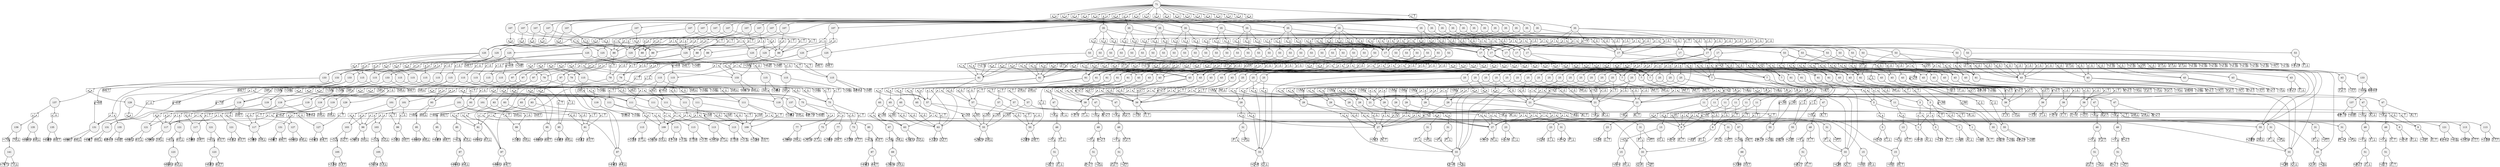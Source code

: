 
digraph sdd {

overlap=false

{rank=same; n354 }
{rank=same; n355 }
{rank=same; n1145 n1159 n1072 }
{rank=same; n1142 n1144 n1190 }
{rank=same; n1150 n371 n1191 n1160 n199 n1073 }
{rank=same; n369 n1148 n370 }
{rank=same; n1141 n1149 }
{rank=same; n339 n341 }
{rank=same; n1151 n1199 n1196 n1195 n1193 n1182 n1181 n1167 n1164 n1074 n721 }
{rank=same; n1123 n1133 }
{rank=same; n1124 n363 n1134 n1121 n1152 }
{rank=same; n1126 n367 n1135 n1122 n1157 n1161 n1155 n1153 }
{rank=same; n365 n1125 n366 }
{rank=same; n1127 n1128 n1136 n1158 n1198 n1165 n1175 n1022 n1172 n1189 n1188 n1192 n1187 n1166 n1058 n1162 n1023 }
{rank=same; n1018 n1173 n1016 n1020 n1036 n1040 n1038 }
{rank=same; n1019 n1174 n1017 n1021 n1037 n1041 n1039 }
{rank=same; n276 n278 }
{rank=same; n1203 n1202 n1201 n1200 n1197 n1194 n1186 n1185 n1184 n1183 n1171 n1170 n1169 n1168 n1075 }
{rank=same; n916 n330 }
{rank=same; n917 n331 }
{rank=same; n918 n335 n925 n920 }
{rank=same; n333 n334 n919 }
{rank=same; n933 n929 n926 n921 }
{rank=same; n326 n894 n903 n906 }
{rank=same; n904 n907 }
{rank=same; n934 n930 n938 n936 n927 n922 }
{rank=same; n325 n869 n870 n877 }
{rank=same; n871 n878 }
{rank=same; n885 n889 n872 n879 }
{rank=same; n322 n855 }
{rank=same; n886 n890 n873 n880 }
{rank=same; n317 n319 }
{rank=same; n318 n320 }
{rank=same; n314 n315 }
{rank=same; n1204 }
{rank=same; n242 n245 }
{rank=same; n243 n246 }
{rank=same; n852 n849 n817 n831 }
{rank=same; n298 n302 }
{rank=same; n947 n847 n853 n957 n845 n850 n818 n832 n312 n984 n996 n967 n969 }
{rank=same; n308 n310 n309 n966 n968 }
{rank=same; n942 n946 n305 n307 n306 n965 n983 }
{rank=same; n949 n948 n955 n953 n959 n958 n962 n961 n1014 n1013 n819 n1007 n1006 n1005 n1034 n1032 n1047 n1046 n848 n1056 n1055 n854 n1061 n1060 n846 n1065 n1064 n851 n1029 n1028 n1027 n1026 n811 n1078 n1081 n1087 n1090 n1076 n944 n943 n1070 n1068 n796 n237 }
{rank=same; n683 n1009 n679 n722 n726 n1051 n764 n698 }
{rank=same; n684 n1010 n680 n723 n727 n1052 n765 n699 }
{rank=same; n685 n1011 n681 n724 n728 n1053 n766 n700 }
{rank=same; n556 n557 n570 n572 n568 n954 n952 n498 n688 n686 n1012 n682 n732 n1033 n735 n1031 n484 n725 n729 n1054 n731 n734 n767 n701 }
{rank=same; n522 n569 n526 n571 n521 n523 }
{rank=same; n950 n956 n960 n963 n1015 n1008 n1035 n1049 n1057 n1062 n1066 n1030 n1079 n1082 n1088 n1091 n1077 n945 n1071 n1069 n802 }
{rank=same; n520 n590 n231 n232 n532 n233 }
{rank=same; n550 n546 n591 n471 n611 n605 n502 n750 n713 n475 }
{rank=same; n551 n547 n592 n472 n612 n606 n503 n751 n714 n476 }
{rank=same; n190 n191 }
{rank=same; n554 n553 n552 n566 n565 n593 n482 n481 n615 n614 n613 n609 n608 n607 n504 n752 n718 n716 n715 n479 n478 n477 }
{rank=same; n417 n444 n454 }
{rank=same; n418 n445 n181 n455 }
{rank=same; n555 n567 n594 n483 n616 n610 n505 n753 n719 n480 }
{rank=same; n184 n185 n186 }
{rank=same; n414 n419 }
{rank=same; n415 n412 n425 n446 n420 n422 n458 }
{rank=same; n388 n389 n171 n387 }
{rank=same; n416 n413 n426 n448 n423 n459 }
{rank=same; n148 n150 }
{rank=same; n165 n167 n166 }
{rank=same; n162 n164 n163 }

n354 [label= "141",style=filled,fillcolor=gray95,shape=circle,height=.25,width=.25]; 
n354e0
      [label= "<L>&not;71|<R>&not;72",
      shape=record,
      fontsize=20,
      fontname="Times-Italic",
      fillcolor=white,
      style=filled,
      fixedsize=true,
      height=.30, 
      width=.65];

n354->n354e0 [arrowsize=.50];
n354e1
      [label= "<L>71|<R>&#8869;",
      shape=record,
      fontsize=20,
      fontname="Times-Italic",
      fillcolor=white,
      style=filled,
      fixedsize=true,
      height=.30, 
      width=.65];

n354->n354e1 [arrowsize=.50];
n355 [label= "139",style=filled,fillcolor=gray95,shape=circle,height=.25,width=.25]; 
n355e0
      [label= "<L>&not;70|<R>",
      shape=record,
      fontsize=20,
      fontname="Times-Italic",
      fillcolor=white,
      style=filled,
      fixedsize=true,
      height=.30, 
      width=.65];

n355->n355e0 [arrowsize=.50];
n355e0:R:c->n354 [arrowsize=.50,tailclip=false,arrowtail=dot,dir=both];
n355e1
      [label= "<L>70|<R>&#8869;",
      shape=record,
      fontsize=20,
      fontname="Times-Italic",
      fillcolor=white,
      style=filled,
      fixedsize=true,
      height=.30, 
      width=.65];

n355->n355e1 [arrowsize=.50];
n1145 [label= "137",style=filled,fillcolor=gray95,shape=circle,height=.25,width=.25]; 
n1145e0
      [label= "<L>|<R>",
      shape=record,
      fontsize=20,
      fontname="Times-Italic",
      fillcolor=white,
      style=filled,
      fixedsize=true,
      height=.30, 
      width=.65];

n1145->n1145e0 [arrowsize=.50];
n1145e0:L:c->n1142 [arrowsize=.50,tailclip=false,arrowtail=dot,dir=both];
n1145e0:R:c->n355 [arrowsize=.50,tailclip=false,arrowtail=dot,dir=both];
n1145e1
      [label= "<L>|<R>&#8869;",
      shape=record,
      fontsize=20,
      fontname="Times-Italic",
      fillcolor=white,
      style=filled,
      fixedsize=true,
      height=.30, 
      width=.65];

n1145->n1145e1 [arrowsize=.50];
n1145e1:L:c->n1144 [arrowsize=.50,tailclip=false,arrowtail=dot,dir=both];
n1159 [label= "137",style=filled,fillcolor=gray95,shape=circle,height=.25,width=.25]; 
n1159e0
      [label= "<L>68|<R>&not;70",
      shape=record,
      fontsize=20,
      fontname="Times-Italic",
      fillcolor=white,
      style=filled,
      fixedsize=true,
      height=.30, 
      width=.65];

n1159->n1159e0 [arrowsize=.50];
n1159e1
      [label= "<L>&not;68|<R>&#8868;",
      shape=record,
      fontsize=20,
      fontname="Times-Italic",
      fillcolor=white,
      style=filled,
      fixedsize=true,
      height=.30, 
      width=.65];

n1159->n1159e1 [arrowsize=.50];
n1072 [label= "137",style=filled,fillcolor=gray95,shape=circle,height=.25,width=.25]; 
n1072e0
      [label= "<L>69|<R>&not;70",
      shape=record,
      fontsize=20,
      fontname="Times-Italic",
      fillcolor=white,
      style=filled,
      fixedsize=true,
      height=.30, 
      width=.65];

n1072->n1072e0 [arrowsize=.50];
n1072e1
      [label= "<L>&not;69|<R>&#8868;",
      shape=record,
      fontsize=20,
      fontname="Times-Italic",
      fillcolor=white,
      style=filled,
      fixedsize=true,
      height=.30, 
      width=.65];

n1072->n1072e1 [arrowsize=.50];
n1142 [label= "135",style=filled,fillcolor=gray95,shape=circle,height=.25,width=.25]; 
n1142e0
      [label= "<L>&not;68|<R>&not;69",
      shape=record,
      fontsize=20,
      fontname="Times-Italic",
      fillcolor=white,
      style=filled,
      fixedsize=true,
      height=.30, 
      width=.65];

n1142->n1142e0 [arrowsize=.50];
n1142e1
      [label= "<L>68|<R>&#8869;",
      shape=record,
      fontsize=20,
      fontname="Times-Italic",
      fillcolor=white,
      style=filled,
      fixedsize=true,
      height=.30, 
      width=.65];

n1142->n1142e1 [arrowsize=.50];
n1144 [label= "135",style=filled,fillcolor=gray95,shape=circle,height=.25,width=.25]; 
n1144e0
      [label= "<L>&not;68|<R>69",
      shape=record,
      fontsize=20,
      fontname="Times-Italic",
      fillcolor=white,
      style=filled,
      fixedsize=true,
      height=.30, 
      width=.65];

n1144->n1144e0 [arrowsize=.50];
n1144e1
      [label= "<L>68|<R>&#8868;",
      shape=record,
      fontsize=20,
      fontname="Times-Italic",
      fillcolor=white,
      style=filled,
      fixedsize=true,
      height=.30, 
      width=.65];

n1144->n1144e1 [arrowsize=.50];
n1190 [label= "135",style=filled,fillcolor=gray95,shape=circle,height=.25,width=.25]; 
n1190e0
      [label= "<L>68|<R>&not;69",
      shape=record,
      fontsize=20,
      fontname="Times-Italic",
      fillcolor=white,
      style=filled,
      fixedsize=true,
      height=.30, 
      width=.65];

n1190->n1190e0 [arrowsize=.50];
n1190e1
      [label= "<L>&not;68|<R>&#8868;",
      shape=record,
      fontsize=20,
      fontname="Times-Italic",
      fillcolor=white,
      style=filled,
      fixedsize=true,
      height=.30, 
      width=.65];

n1190->n1190e1 [arrowsize=.50];
n1150 [label= "133",style=filled,fillcolor=gray95,shape=circle,height=.25,width=.25]; 
n1150e0
      [label= "<L>|<R>",
      shape=record,
      fontsize=20,
      fontname="Times-Italic",
      fillcolor=white,
      style=filled,
      fixedsize=true,
      height=.30, 
      width=.65];

n1150->n1150e0 [arrowsize=.50];
n1150e0:L:c->n1141 [arrowsize=.50,tailclip=false,arrowtail=dot,dir=both];
n1150e0:R:c->n1145 [arrowsize=.50,tailclip=false,arrowtail=dot,dir=both];
n1150e1
      [label= "<L>|<R>&#8869;",
      shape=record,
      fontsize=20,
      fontname="Times-Italic",
      fillcolor=white,
      style=filled,
      fixedsize=true,
      height=.30, 
      width=.65];

n1150->n1150e1 [arrowsize=.50];
n1150e1:L:c->n1149 [arrowsize=.50,tailclip=false,arrowtail=dot,dir=both];
n371 [label= "133",style=filled,fillcolor=gray95,shape=circle,height=.25,width=.25]; 
n371e0
      [label= "<L>|<R>&not;68",
      shape=record,
      fontsize=20,
      fontname="Times-Italic",
      fillcolor=white,
      style=filled,
      fixedsize=true,
      height=.30, 
      width=.65];

n371->n371e0 [arrowsize=.50];
n371e0:L:c->n369 [arrowsize=.50,tailclip=false,arrowtail=dot,dir=both];
n371e1
      [label= "<L>66|<R>&#8868;",
      shape=record,
      fontsize=20,
      fontname="Times-Italic",
      fillcolor=white,
      style=filled,
      fixedsize=true,
      height=.30, 
      width=.65];

n371->n371e1 [arrowsize=.50];
n371e2
      [label= "<L>|<R>&#8869;",
      shape=record,
      fontsize=20,
      fontname="Times-Italic",
      fillcolor=white,
      style=filled,
      fixedsize=true,
      height=.30, 
      width=.65];

n371->n371e2 [arrowsize=.50];
n371e2:L:c->n370 [arrowsize=.50,tailclip=false,arrowtail=dot,dir=both];
n1191 [label= "133",style=filled,fillcolor=gray95,shape=circle,height=.25,width=.25]; 
n1191e0
      [label= "<L>|<R>",
      shape=record,
      fontsize=20,
      fontname="Times-Italic",
      fillcolor=white,
      style=filled,
      fixedsize=true,
      height=.30, 
      width=.65];

n1191->n1191e0 [arrowsize=.50];
n1191e0:L:c->n369 [arrowsize=.50,tailclip=false,arrowtail=dot,dir=both];
n1191e0:R:c->n1190 [arrowsize=.50,tailclip=false,arrowtail=dot,dir=both];
n1191e1
      [label= "<L>|<R>&not;69",
      shape=record,
      fontsize=20,
      fontname="Times-Italic",
      fillcolor=white,
      style=filled,
      fixedsize=true,
      height=.30, 
      width=.65];

n1191->n1191e1 [arrowsize=.50];
n1191e1:L:c->n370 [arrowsize=.50,tailclip=false,arrowtail=dot,dir=both];
n1191e2
      [label= "<L>66|<R>&#8868;",
      shape=record,
      fontsize=20,
      fontname="Times-Italic",
      fillcolor=white,
      style=filled,
      fixedsize=true,
      height=.30, 
      width=.65];

n1191->n1191e2 [arrowsize=.50];
n1160 [label= "133",style=filled,fillcolor=gray95,shape=circle,height=.25,width=.25]; 
n1160e0
      [label= "<L>|<R>",
      shape=record,
      fontsize=20,
      fontname="Times-Italic",
      fillcolor=white,
      style=filled,
      fixedsize=true,
      height=.30, 
      width=.65];

n1160->n1160e0 [arrowsize=.50];
n1160e0:L:c->n369 [arrowsize=.50,tailclip=false,arrowtail=dot,dir=both];
n1160e0:R:c->n1159 [arrowsize=.50,tailclip=false,arrowtail=dot,dir=both];
n1160e1
      [label= "<L>|<R>&not;70",
      shape=record,
      fontsize=20,
      fontname="Times-Italic",
      fillcolor=white,
      style=filled,
      fixedsize=true,
      height=.30, 
      width=.65];

n1160->n1160e1 [arrowsize=.50];
n1160e1:L:c->n370 [arrowsize=.50,tailclip=false,arrowtail=dot,dir=both];
n1160e2
      [label= "<L>66|<R>&#8868;",
      shape=record,
      fontsize=20,
      fontname="Times-Italic",
      fillcolor=white,
      style=filled,
      fixedsize=true,
      height=.30, 
      width=.65];

n1160->n1160e2 [arrowsize=.50];
n199 [label= "133",style=filled,fillcolor=gray95,shape=circle,height=.25,width=.25]; 
n199e0
      [label= "<L>&not;66|<R>&not;70",
      shape=record,
      fontsize=20,
      fontname="Times-Italic",
      fillcolor=white,
      style=filled,
      fixedsize=true,
      height=.30, 
      width=.65];

n199->n199e0 [arrowsize=.50];
n199e1
      [label= "<L>66|<R>&#8869;",
      shape=record,
      fontsize=20,
      fontname="Times-Italic",
      fillcolor=white,
      style=filled,
      fixedsize=true,
      height=.30, 
      width=.65];

n199->n199e1 [arrowsize=.50];
n1073 [label= "133",style=filled,fillcolor=gray95,shape=circle,height=.25,width=.25]; 
n1073e0
      [label= "<L>&not;66|<R>",
      shape=record,
      fontsize=20,
      fontname="Times-Italic",
      fillcolor=white,
      style=filled,
      fixedsize=true,
      height=.30, 
      width=.65];

n1073->n1073e0 [arrowsize=.50];
n1073e0:R:c->n1072 [arrowsize=.50,tailclip=false,arrowtail=dot,dir=both];
n1073e1
      [label= "<L>66|<R>&not;69",
      shape=record,
      fontsize=20,
      fontname="Times-Italic",
      fillcolor=white,
      style=filled,
      fixedsize=true,
      height=.30, 
      width=.65];

n1073->n1073e1 [arrowsize=.50];
n369 [label= "131",style=filled,fillcolor=gray95,shape=circle,height=.25,width=.25]; 
n369e0
      [label= "<L>&not;66|<R>&not;67",
      shape=record,
      fontsize=20,
      fontname="Times-Italic",
      fillcolor=white,
      style=filled,
      fixedsize=true,
      height=.30, 
      width=.65];

n369->n369e0 [arrowsize=.50];
n369e1
      [label= "<L>66|<R>&#8869;",
      shape=record,
      fontsize=20,
      fontname="Times-Italic",
      fillcolor=white,
      style=filled,
      fixedsize=true,
      height=.30, 
      width=.65];

n369->n369e1 [arrowsize=.50];
n1148 [label= "131",style=filled,fillcolor=gray95,shape=circle,height=.25,width=.25]; 
n1148e0
      [label= "<L>&not;66|<R>67",
      shape=record,
      fontsize=20,
      fontname="Times-Italic",
      fillcolor=white,
      style=filled,
      fixedsize=true,
      height=.30, 
      width=.65];

n1148->n1148e0 [arrowsize=.50];
n1148e1
      [label= "<L>66|<R>&#8868;",
      shape=record,
      fontsize=20,
      fontname="Times-Italic",
      fillcolor=white,
      style=filled,
      fixedsize=true,
      height=.30, 
      width=.65];

n1148->n1148e1 [arrowsize=.50];
n370 [label= "131",style=filled,fillcolor=gray95,shape=circle,height=.25,width=.25]; 
n370e0
      [label= "<L>&not;66|<R>67",
      shape=record,
      fontsize=20,
      fontname="Times-Italic",
      fillcolor=white,
      style=filled,
      fixedsize=true,
      height=.30, 
      width=.65];

n370->n370e0 [arrowsize=.50];
n370e1
      [label= "<L>66|<R>&#8869;",
      shape=record,
      fontsize=20,
      fontname="Times-Italic",
      fillcolor=white,
      style=filled,
      fixedsize=true,
      height=.30, 
      width=.65];

n370->n370e1 [arrowsize=.50];
n1141 [label= "129",style=filled,fillcolor=gray95,shape=circle,height=.25,width=.25]; 
n1141e0
      [label= "<L>|<R>",
      shape=record,
      fontsize=20,
      fontname="Times-Italic",
      fillcolor=white,
      style=filled,
      fixedsize=true,
      height=.30, 
      width=.65];

n1141->n1141e0 [arrowsize=.50];
n1141e0:L:c->n339 [arrowsize=.50,tailclip=false,arrowtail=dot,dir=both];
n1141e0:R:c->n369 [arrowsize=.50,tailclip=false,arrowtail=dot,dir=both];
n1141e1
      [label= "<L>|<R>&#8869;",
      shape=record,
      fontsize=20,
      fontname="Times-Italic",
      fillcolor=white,
      style=filled,
      fixedsize=true,
      height=.30, 
      width=.65];

n1141->n1141e1 [arrowsize=.50];
n1141e1:L:c->n341 [arrowsize=.50,tailclip=false,arrowtail=dot,dir=both];
n1149 [label= "129",style=filled,fillcolor=gray95,shape=circle,height=.25,width=.25]; 
n1149e0
      [label= "<L>|<R>",
      shape=record,
      fontsize=20,
      fontname="Times-Italic",
      fillcolor=white,
      style=filled,
      fixedsize=true,
      height=.30, 
      width=.65];

n1149->n1149e0 [arrowsize=.50];
n1149e0:L:c->n339 [arrowsize=.50,tailclip=false,arrowtail=dot,dir=both];
n1149e0:R:c->n1148 [arrowsize=.50,tailclip=false,arrowtail=dot,dir=both];
n1149e1
      [label= "<L>|<R>&#8868;",
      shape=record,
      fontsize=20,
      fontname="Times-Italic",
      fillcolor=white,
      style=filled,
      fixedsize=true,
      height=.30, 
      width=.65];

n1149->n1149e1 [arrowsize=.50];
n1149e1:L:c->n341 [arrowsize=.50,tailclip=false,arrowtail=dot,dir=both];
n339 [label= "127",style=filled,fillcolor=gray95,shape=circle,height=.25,width=.25]; 
n339e0
      [label= "<L>&not;64|<R>&not;65",
      shape=record,
      fontsize=20,
      fontname="Times-Italic",
      fillcolor=white,
      style=filled,
      fixedsize=true,
      height=.30, 
      width=.65];

n339->n339e0 [arrowsize=.50];
n339e1
      [label= "<L>64|<R>&#8869;",
      shape=record,
      fontsize=20,
      fontname="Times-Italic",
      fillcolor=white,
      style=filled,
      fixedsize=true,
      height=.30, 
      width=.65];

n339->n339e1 [arrowsize=.50];
n341 [label= "127",style=filled,fillcolor=gray95,shape=circle,height=.25,width=.25]; 
n341e0
      [label= "<L>&not;64|<R>65",
      shape=record,
      fontsize=20,
      fontname="Times-Italic",
      fillcolor=white,
      style=filled,
      fixedsize=true,
      height=.30, 
      width=.65];

n341->n341e0 [arrowsize=.50];
n341e1
      [label= "<L>64|<R>&#8868;",
      shape=record,
      fontsize=20,
      fontname="Times-Italic",
      fillcolor=white,
      style=filled,
      fixedsize=true,
      height=.30, 
      width=.65];

n341->n341e1 [arrowsize=.50];
n1151 [label= "125",style=filled,fillcolor=gray95,shape=circle,height=.25,width=.25]; 
n1151e0
      [label= "<L>|<R>",
      shape=record,
      fontsize=20,
      fontname="Times-Italic",
      fillcolor=white,
      style=filled,
      fixedsize=true,
      height=.30, 
      width=.65];

n1151->n1151e0 [arrowsize=.50];
n1151e0:L:c->n1127 [arrowsize=.50,tailclip=false,arrowtail=dot,dir=both];
n1151e0:R:c->n1150 [arrowsize=.50,tailclip=false,arrowtail=dot,dir=both];
n1151e1
      [label= "<L>|<R>",
      shape=record,
      fontsize=20,
      fontname="Times-Italic",
      fillcolor=white,
      style=filled,
      fixedsize=true,
      height=.30, 
      width=.65];

n1151->n1151e1 [arrowsize=.50];
n1151e1:L:c->n1128 [arrowsize=.50,tailclip=false,arrowtail=dot,dir=both];
n1151e1:R:c->n371 [arrowsize=.50,tailclip=false,arrowtail=dot,dir=both];
n1151e2
      [label= "<L>|<R>&#8869;",
      shape=record,
      fontsize=20,
      fontname="Times-Italic",
      fillcolor=white,
      style=filled,
      fixedsize=true,
      height=.30, 
      width=.65];

n1151->n1151e2 [arrowsize=.50];
n1151e2:L:c->n1136 [arrowsize=.50,tailclip=false,arrowtail=dot,dir=both];
n1199 [label= "125",style=filled,fillcolor=gray95,shape=circle,height=.25,width=.25]; 
n1199e0
      [label= "<L>|<R>",
      shape=record,
      fontsize=20,
      fontname="Times-Italic",
      fillcolor=white,
      style=filled,
      fixedsize=true,
      height=.30, 
      width=.65];

n1199->n1199e0 [arrowsize=.50];
n1199e0:L:c->n1158 [arrowsize=.50,tailclip=false,arrowtail=dot,dir=both];
n1199e0:R:c->n371 [arrowsize=.50,tailclip=false,arrowtail=dot,dir=both];
n1199e1
      [label= "<L>&not;62|<R>&#8868;",
      shape=record,
      fontsize=20,
      fontname="Times-Italic",
      fillcolor=white,
      style=filled,
      fixedsize=true,
      height=.30, 
      width=.65];

n1199->n1199e1 [arrowsize=.50];
n1199e2
      [label= "<L>|<R>&#8869;",
      shape=record,
      fontsize=20,
      fontname="Times-Italic",
      fillcolor=white,
      style=filled,
      fixedsize=true,
      height=.30, 
      width=.65];

n1199->n1199e2 [arrowsize=.50];
n1199e2:L:c->n1198 [arrowsize=.50,tailclip=false,arrowtail=dot,dir=both];
n1196 [label= "125",style=filled,fillcolor=gray95,shape=circle,height=.25,width=.25]; 
n1196e0
      [label= "<L>|<R>",
      shape=record,
      fontsize=20,
      fontname="Times-Italic",
      fillcolor=white,
      style=filled,
      fixedsize=true,
      height=.30, 
      width=.65];

n1196->n1196e0 [arrowsize=.50];
n1196e0:L:c->n1127 [arrowsize=.50,tailclip=false,arrowtail=dot,dir=both];
n1196e0:R:c->n1150 [arrowsize=.50,tailclip=false,arrowtail=dot,dir=both];
n1196e1
      [label= "<L>58|<R>&#8868;",
      shape=record,
      fontsize=20,
      fontname="Times-Italic",
      fillcolor=white,
      style=filled,
      fixedsize=true,
      height=.30, 
      width=.65];

n1196->n1196e1 [arrowsize=.50];
n1196e2
      [label= "<L>|<R>&#8869;",
      shape=record,
      fontsize=20,
      fontname="Times-Italic",
      fillcolor=white,
      style=filled,
      fixedsize=true,
      height=.30, 
      width=.65];

n1196->n1196e2 [arrowsize=.50];
n1196e2:L:c->n1165 [arrowsize=.50,tailclip=false,arrowtail=dot,dir=both];
n1195 [label= "125",style=filled,fillcolor=gray95,shape=circle,height=.25,width=.25]; 
n1195e0
      [label= "<L>|<R>",
      shape=record,
      fontsize=20,
      fontname="Times-Italic",
      fillcolor=white,
      style=filled,
      fixedsize=true,
      height=.30, 
      width=.65];

n1195->n1195e0 [arrowsize=.50];
n1195e0:L:c->n1175 [arrowsize=.50,tailclip=false,arrowtail=dot,dir=both];
n1195e0:R:c->n1150 [arrowsize=.50,tailclip=false,arrowtail=dot,dir=both];
n1195e1
      [label= "<L>|<R>&not;69",
      shape=record,
      fontsize=20,
      fontname="Times-Italic",
      fillcolor=white,
      style=filled,
      fixedsize=true,
      height=.30, 
      width=.65];

n1195->n1195e1 [arrowsize=.50];
n1195e1:L:c->n1022 [arrowsize=.50,tailclip=false,arrowtail=dot,dir=both];
n1195e2
      [label= "<L>58|<R>&#8868;",
      shape=record,
      fontsize=20,
      fontname="Times-Italic",
      fillcolor=white,
      style=filled,
      fixedsize=true,
      height=.30, 
      width=.65];

n1195->n1195e2 [arrowsize=.50];
n1195e3
      [label= "<L>|<R>&#8869;",
      shape=record,
      fontsize=20,
      fontname="Times-Italic",
      fillcolor=white,
      style=filled,
      fixedsize=true,
      height=.30, 
      width=.65];

n1195->n1195e3 [arrowsize=.50];
n1195e3:L:c->n1172 [arrowsize=.50,tailclip=false,arrowtail=dot,dir=both];
n1193 [label= "125",style=filled,fillcolor=gray95,shape=circle,height=.25,width=.25]; 
n1193e0
      [label= "<L>|<R>",
      shape=record,
      fontsize=20,
      fontname="Times-Italic",
      fillcolor=white,
      style=filled,
      fixedsize=true,
      height=.30, 
      width=.65];

n1193->n1193e0 [arrowsize=.50];
n1193e0:L:c->n1189 [arrowsize=.50,tailclip=false,arrowtail=dot,dir=both];
n1193e0:R:c->n1191 [arrowsize=.50,tailclip=false,arrowtail=dot,dir=both];
n1193e1
      [label= "<L>|<R>",
      shape=record,
      fontsize=20,
      fontname="Times-Italic",
      fillcolor=white,
      style=filled,
      fixedsize=true,
      height=.30, 
      width=.65];

n1193->n1193e1 [arrowsize=.50];
n1193e1:L:c->n1188 [arrowsize=.50,tailclip=false,arrowtail=dot,dir=both];
n1193e1:R:c->n371 [arrowsize=.50,tailclip=false,arrowtail=dot,dir=both];
n1193e2
      [label= "<L>|<R>&not;69",
      shape=record,
      fontsize=20,
      fontname="Times-Italic",
      fillcolor=white,
      style=filled,
      fixedsize=true,
      height=.30, 
      width=.65];

n1193->n1193e2 [arrowsize=.50];
n1193e2:L:c->n1192 [arrowsize=.50,tailclip=false,arrowtail=dot,dir=both];
n1193e3
      [label= "<L>&not;58|<R>&#8868;",
      shape=record,
      fontsize=20,
      fontname="Times-Italic",
      fillcolor=white,
      style=filled,
      fixedsize=true,
      height=.30, 
      width=.65];

n1193->n1193e3 [arrowsize=.50];
n1193e4
      [label= "<L>|<R>&#8869;",
      shape=record,
      fontsize=20,
      fontname="Times-Italic",
      fillcolor=white,
      style=filled,
      fixedsize=true,
      height=.30, 
      width=.65];

n1193->n1193e4 [arrowsize=.50];
n1193e4:L:c->n1187 [arrowsize=.50,tailclip=false,arrowtail=dot,dir=both];
n1182 [label= "125",style=filled,fillcolor=gray95,shape=circle,height=.25,width=.25]; 
n1182e0
      [label= "<L>|<R>",
      shape=record,
      fontsize=20,
      fontname="Times-Italic",
      fillcolor=white,
      style=filled,
      fixedsize=true,
      height=.30, 
      width=.65];

n1182->n1182e0 [arrowsize=.50];
n1182e0:L:c->n1128 [arrowsize=.50,tailclip=false,arrowtail=dot,dir=both];
n1182e0:R:c->n371 [arrowsize=.50,tailclip=false,arrowtail=dot,dir=both];
n1182e1
      [label= "<L>&not;58|<R>&#8868;",
      shape=record,
      fontsize=20,
      fontname="Times-Italic",
      fillcolor=white,
      style=filled,
      fixedsize=true,
      height=.30, 
      width=.65];

n1182->n1182e1 [arrowsize=.50];
n1182e2
      [label= "<L>|<R>&#8869;",
      shape=record,
      fontsize=20,
      fontname="Times-Italic",
      fillcolor=white,
      style=filled,
      fixedsize=true,
      height=.30, 
      width=.65];

n1182->n1182e2 [arrowsize=.50];
n1182e2:L:c->n1166 [arrowsize=.50,tailclip=false,arrowtail=dot,dir=both];
n1181 [label= "125",style=filled,fillcolor=gray95,shape=circle,height=.25,width=.25]; 
n1181e0
      [label= "<L>|<R>",
      shape=record,
      fontsize=20,
      fontname="Times-Italic",
      fillcolor=white,
      style=filled,
      fixedsize=true,
      height=.30, 
      width=.65];

n1181->n1181e0 [arrowsize=.50];
n1181e0:L:c->n1158 [arrowsize=.50,tailclip=false,arrowtail=dot,dir=both];
n1181e0:R:c->n371 [arrowsize=.50,tailclip=false,arrowtail=dot,dir=both];
n1181e1
      [label= "<L>|<R>&#8868;",
      shape=record,
      fontsize=20,
      fontname="Times-Italic",
      fillcolor=white,
      style=filled,
      fixedsize=true,
      height=.30, 
      width=.65];

n1181->n1181e1 [arrowsize=.50];
n1181e1:L:c->n1058 [arrowsize=.50,tailclip=false,arrowtail=dot,dir=both];
n1181e2
      [label= "<L>|<R>&#8869;",
      shape=record,
      fontsize=20,
      fontname="Times-Italic",
      fillcolor=white,
      style=filled,
      fixedsize=true,
      height=.30, 
      width=.65];

n1181->n1181e2 [arrowsize=.50];
n1181e2:L:c->n1162 [arrowsize=.50,tailclip=false,arrowtail=dot,dir=both];
n1167 [label= "125",style=filled,fillcolor=gray95,shape=circle,height=.25,width=.25]; 
n1167e0
      [label= "<L>|<R>",
      shape=record,
      fontsize=20,
      fontname="Times-Italic",
      fillcolor=white,
      style=filled,
      fixedsize=true,
      height=.30, 
      width=.65];

n1167->n1167e0 [arrowsize=.50];
n1167e0:L:c->n1128 [arrowsize=.50,tailclip=false,arrowtail=dot,dir=both];
n1167e0:R:c->n1160 [arrowsize=.50,tailclip=false,arrowtail=dot,dir=both];
n1167e1
      [label= "<L>|<R>",
      shape=record,
      fontsize=20,
      fontname="Times-Italic",
      fillcolor=white,
      style=filled,
      fixedsize=true,
      height=.30, 
      width=.65];

n1167->n1167e1 [arrowsize=.50];
n1167e1:L:c->n1166 [arrowsize=.50,tailclip=false,arrowtail=dot,dir=both];
n1167e1:R:c->n199 [arrowsize=.50,tailclip=false,arrowtail=dot,dir=both];
n1167e2
      [label= "<L>&not;58|<R>&#8868;",
      shape=record,
      fontsize=20,
      fontname="Times-Italic",
      fillcolor=white,
      style=filled,
      fixedsize=true,
      height=.30, 
      width=.65];

n1167->n1167e2 [arrowsize=.50];
n1164 [label= "125",style=filled,fillcolor=gray95,shape=circle,height=.25,width=.25]; 
n1164e0
      [label= "<L>|<R>",
      shape=record,
      fontsize=20,
      fontname="Times-Italic",
      fillcolor=white,
      style=filled,
      fixedsize=true,
      height=.30, 
      width=.65];

n1164->n1164e0 [arrowsize=.50];
n1164e0:L:c->n1158 [arrowsize=.50,tailclip=false,arrowtail=dot,dir=both];
n1164e0:R:c->n1160 [arrowsize=.50,tailclip=false,arrowtail=dot,dir=both];
n1164e1
      [label= "<L>|<R>",
      shape=record,
      fontsize=20,
      fontname="Times-Italic",
      fillcolor=white,
      style=filled,
      fixedsize=true,
      height=.30, 
      width=.65];

n1164->n1164e1 [arrowsize=.50];
n1164e1:L:c->n1162 [arrowsize=.50,tailclip=false,arrowtail=dot,dir=both];
n1164e1:R:c->n199 [arrowsize=.50,tailclip=false,arrowtail=dot,dir=both];
n1164e2
      [label= "<L>|<R>&#8868;",
      shape=record,
      fontsize=20,
      fontname="Times-Italic",
      fillcolor=white,
      style=filled,
      fixedsize=true,
      height=.30, 
      width=.65];

n1164->n1164e2 [arrowsize=.50];
n1164e2:L:c->n1058 [arrowsize=.50,tailclip=false,arrowtail=dot,dir=both];
n1074 [label= "125",style=filled,fillcolor=gray95,shape=circle,height=.25,width=.25]; 
n1074e0
      [label= "<L>|<R>",
      shape=record,
      fontsize=20,
      fontname="Times-Italic",
      fillcolor=white,
      style=filled,
      fixedsize=true,
      height=.30, 
      width=.65];

n1074->n1074e0 [arrowsize=.50];
n1074e0:L:c->n1022 [arrowsize=.50,tailclip=false,arrowtail=dot,dir=both];
n1074e0:R:c->n1073 [arrowsize=.50,tailclip=false,arrowtail=dot,dir=both];
n1074e1
      [label= "<L>|<R>",
      shape=record,
      fontsize=20,
      fontname="Times-Italic",
      fillcolor=white,
      style=filled,
      fixedsize=true,
      height=.30, 
      width=.65];

n1074->n1074e1 [arrowsize=.50];
n1074e1:L:c->n1023 [arrowsize=.50,tailclip=false,arrowtail=dot,dir=both];
n1074e1:R:c->n199 [arrowsize=.50,tailclip=false,arrowtail=dot,dir=both];
n1074e2
      [label= "<L>58|<R>&#8868;",
      shape=record,
      fontsize=20,
      fontname="Times-Italic",
      fillcolor=white,
      style=filled,
      fixedsize=true,
      height=.30, 
      width=.65];

n1074->n1074e2 [arrowsize=.50];
n721 [label= "125",style=filled,fillcolor=gray95,shape=circle,height=.25,width=.25]; 
n721e0
      [label= "<L>&not;58|<R>",
      shape=record,
      fontsize=20,
      fontname="Times-Italic",
      fillcolor=white,
      style=filled,
      fixedsize=true,
      height=.30, 
      width=.65];

n721->n721e0 [arrowsize=.50];
n721e0:R:c->n199 [arrowsize=.50,tailclip=false,arrowtail=dot,dir=both];
n721e1
      [label= "<L>58|<R>&#8868;",
      shape=record,
      fontsize=20,
      fontname="Times-Italic",
      fillcolor=white,
      style=filled,
      fixedsize=true,
      height=.30, 
      width=.65];

n721->n721e1 [arrowsize=.50];
n1123 [label= "123",style=filled,fillcolor=gray95,shape=circle,height=.25,width=.25]; 
n1123e0
      [label= "<L>&not;62|<R>&not;63",
      shape=record,
      fontsize=20,
      fontname="Times-Italic",
      fillcolor=white,
      style=filled,
      fixedsize=true,
      height=.30, 
      width=.65];

n1123->n1123e0 [arrowsize=.50];
n1123e1
      [label= "<L>62|<R>&#8869;",
      shape=record,
      fontsize=20,
      fontname="Times-Italic",
      fillcolor=white,
      style=filled,
      fixedsize=true,
      height=.30, 
      width=.65];

n1123->n1123e1 [arrowsize=.50];
n1133 [label= "123",style=filled,fillcolor=gray95,shape=circle,height=.25,width=.25]; 
n1133e0
      [label= "<L>&not;62|<R>63",
      shape=record,
      fontsize=20,
      fontname="Times-Italic",
      fillcolor=white,
      style=filled,
      fixedsize=true,
      height=.30, 
      width=.65];

n1133->n1133e0 [arrowsize=.50];
n1133e1
      [label= "<L>62|<R>&#8868;",
      shape=record,
      fontsize=20,
      fontname="Times-Italic",
      fillcolor=white,
      style=filled,
      fixedsize=true,
      height=.30, 
      width=.65];

n1133->n1133e1 [arrowsize=.50];
n1124 [label= "121",style=filled,fillcolor=gray95,shape=circle,height=.25,width=.25]; 
n1124e0
      [label= "<L>&not;61|<R>",
      shape=record,
      fontsize=20,
      fontname="Times-Italic",
      fillcolor=white,
      style=filled,
      fixedsize=true,
      height=.30, 
      width=.65];

n1124->n1124e0 [arrowsize=.50];
n1124e0:R:c->n1123 [arrowsize=.50,tailclip=false,arrowtail=dot,dir=both];
n1124e1
      [label= "<L>61|<R>&#8869;",
      shape=record,
      fontsize=20,
      fontname="Times-Italic",
      fillcolor=white,
      style=filled,
      fixedsize=true,
      height=.30, 
      width=.65];

n1124->n1124e1 [arrowsize=.50];
n363 [label= "121",style=filled,fillcolor=gray95,shape=circle,height=.25,width=.25]; 
n363e0
      [label= "<L>&not;61|<R>&not;62",
      shape=record,
      fontsize=20,
      fontname="Times-Italic",
      fillcolor=white,
      style=filled,
      fixedsize=true,
      height=.30, 
      width=.65];

n363->n363e0 [arrowsize=.50];
n363e1
      [label= "<L>61|<R>&#8869;",
      shape=record,
      fontsize=20,
      fontname="Times-Italic",
      fillcolor=white,
      style=filled,
      fixedsize=true,
      height=.30, 
      width=.65];

n363->n363e1 [arrowsize=.50];
n1134 [label= "121",style=filled,fillcolor=gray95,shape=circle,height=.25,width=.25]; 
n1134e0
      [label= "<L>&not;61|<R>",
      shape=record,
      fontsize=20,
      fontname="Times-Italic",
      fillcolor=white,
      style=filled,
      fixedsize=true,
      height=.30, 
      width=.65];

n1134->n1134e0 [arrowsize=.50];
n1134e0:R:c->n1133 [arrowsize=.50,tailclip=false,arrowtail=dot,dir=both];
n1134e1
      [label= "<L>61|<R>&#8868;",
      shape=record,
      fontsize=20,
      fontname="Times-Italic",
      fillcolor=white,
      style=filled,
      fixedsize=true,
      height=.30, 
      width=.65];

n1134->n1134e1 [arrowsize=.50];
n1121 [label= "121",style=filled,fillcolor=gray95,shape=circle,height=.25,width=.25]; 
n1121e0
      [label= "<L>&not;61|<R>62",
      shape=record,
      fontsize=20,
      fontname="Times-Italic",
      fillcolor=white,
      style=filled,
      fixedsize=true,
      height=.30, 
      width=.65];

n1121->n1121e0 [arrowsize=.50];
n1121e1
      [label= "<L>61|<R>&#8868;",
      shape=record,
      fontsize=20,
      fontname="Times-Italic",
      fillcolor=white,
      style=filled,
      fixedsize=true,
      height=.30, 
      width=.65];

n1121->n1121e1 [arrowsize=.50];
n1152 [label= "121",style=filled,fillcolor=gray95,shape=circle,height=.25,width=.25]; 
n1152e0
      [label= "<L>61|<R>&not;62",
      shape=record,
      fontsize=20,
      fontname="Times-Italic",
      fillcolor=white,
      style=filled,
      fixedsize=true,
      height=.30, 
      width=.65];

n1152->n1152e0 [arrowsize=.50];
n1152e1
      [label= "<L>&not;61|<R>&#8869;",
      shape=record,
      fontsize=20,
      fontname="Times-Italic",
      fillcolor=white,
      style=filled,
      fixedsize=true,
      height=.30, 
      width=.65];

n1152->n1152e1 [arrowsize=.50];
n1126 [label= "119",style=filled,fillcolor=gray95,shape=circle,height=.25,width=.25]; 
n1126e0
      [label= "<L>|<R>",
      shape=record,
      fontsize=20,
      fontname="Times-Italic",
      fillcolor=white,
      style=filled,
      fixedsize=true,
      height=.30, 
      width=.65];

n1126->n1126e0 [arrowsize=.50];
n1126e0:L:c->n365 [arrowsize=.50,tailclip=false,arrowtail=dot,dir=both];
n1126e0:R:c->n1124 [arrowsize=.50,tailclip=false,arrowtail=dot,dir=both];
n1126e1
      [label= "<L>|<R>&#8869;",
      shape=record,
      fontsize=20,
      fontname="Times-Italic",
      fillcolor=white,
      style=filled,
      fixedsize=true,
      height=.30, 
      width=.65];

n1126->n1126e1 [arrowsize=.50];
n1126e1:L:c->n1125 [arrowsize=.50,tailclip=false,arrowtail=dot,dir=both];
n367 [label= "119",style=filled,fillcolor=gray95,shape=circle,height=.25,width=.25]; 
n367e0
      [label= "<L>|<R>",
      shape=record,
      fontsize=20,
      fontname="Times-Italic",
      fillcolor=white,
      style=filled,
      fixedsize=true,
      height=.30, 
      width=.65];

n367->n367e0 [arrowsize=.50];
n367e0:L:c->n365 [arrowsize=.50,tailclip=false,arrowtail=dot,dir=both];
n367e0:R:c->n363 [arrowsize=.50,tailclip=false,arrowtail=dot,dir=both];
n367e1
      [label= "<L>59|<R>&#8868;",
      shape=record,
      fontsize=20,
      fontname="Times-Italic",
      fillcolor=white,
      style=filled,
      fixedsize=true,
      height=.30, 
      width=.65];

n367->n367e1 [arrowsize=.50];
n367e2
      [label= "<L>|<R>&#8869;",
      shape=record,
      fontsize=20,
      fontname="Times-Italic",
      fillcolor=white,
      style=filled,
      fixedsize=true,
      height=.30, 
      width=.65];

n367->n367e2 [arrowsize=.50];
n367e2:L:c->n366 [arrowsize=.50,tailclip=false,arrowtail=dot,dir=both];
n1135 [label= "119",style=filled,fillcolor=gray95,shape=circle,height=.25,width=.25]; 
n1135e0
      [label= "<L>|<R>",
      shape=record,
      fontsize=20,
      fontname="Times-Italic",
      fillcolor=white,
      style=filled,
      fixedsize=true,
      height=.30, 
      width=.65];

n1135->n1135e0 [arrowsize=.50];
n1135e0:L:c->n365 [arrowsize=.50,tailclip=false,arrowtail=dot,dir=both];
n1135e0:R:c->n1134 [arrowsize=.50,tailclip=false,arrowtail=dot,dir=both];
n1135e1
      [label= "<L>|<R>&#8868;",
      shape=record,
      fontsize=20,
      fontname="Times-Italic",
      fillcolor=white,
      style=filled,
      fixedsize=true,
      height=.30, 
      width=.65];

n1135->n1135e1 [arrowsize=.50];
n1135e1:L:c->n1125 [arrowsize=.50,tailclip=false,arrowtail=dot,dir=both];
n1122 [label= "119",style=filled,fillcolor=gray95,shape=circle,height=.25,width=.25]; 
n1122e0
      [label= "<L>|<R>",
      shape=record,
      fontsize=20,
      fontname="Times-Italic",
      fillcolor=white,
      style=filled,
      fixedsize=true,
      height=.30, 
      width=.65];

n1122->n1122e0 [arrowsize=.50];
n1122e0:L:c->n365 [arrowsize=.50,tailclip=false,arrowtail=dot,dir=both];
n1122e0:R:c->n1121 [arrowsize=.50,tailclip=false,arrowtail=dot,dir=both];
n1122e1
      [label= "<L>|<R>&#8868;",
      shape=record,
      fontsize=20,
      fontname="Times-Italic",
      fillcolor=white,
      style=filled,
      fixedsize=true,
      height=.30, 
      width=.65];

n1122->n1122e1 [arrowsize=.50];
n1122e1:L:c->n366 [arrowsize=.50,tailclip=false,arrowtail=dot,dir=both];
n1122e2
      [label= "<L>59|<R>&#8869;",
      shape=record,
      fontsize=20,
      fontname="Times-Italic",
      fillcolor=white,
      style=filled,
      fixedsize=true,
      height=.30, 
      width=.65];

n1122->n1122e2 [arrowsize=.50];
n1157 [label= "119",style=filled,fillcolor=gray95,shape=circle,height=.25,width=.25]; 
n1157e0
      [label= "<L>59|<R>62",
      shape=record,
      fontsize=20,
      fontname="Times-Italic",
      fillcolor=white,
      style=filled,
      fixedsize=true,
      height=.30, 
      width=.65];

n1157->n1157e0 [arrowsize=.50];
n1157e1
      [label= "<L>&not;59|<R>&#8869;",
      shape=record,
      fontsize=20,
      fontname="Times-Italic",
      fillcolor=white,
      style=filled,
      fixedsize=true,
      height=.30, 
      width=.65];

n1157->n1157e1 [arrowsize=.50];
n1161 [label= "119",style=filled,fillcolor=gray95,shape=circle,height=.25,width=.25]; 
n1161e0
      [label= "<L>&not;59|<R>62",
      shape=record,
      fontsize=20,
      fontname="Times-Italic",
      fillcolor=white,
      style=filled,
      fixedsize=true,
      height=.30, 
      width=.65];

n1161->n1161e0 [arrowsize=.50];
n1161e1
      [label= "<L>59|<R>&#8869;",
      shape=record,
      fontsize=20,
      fontname="Times-Italic",
      fillcolor=white,
      style=filled,
      fixedsize=true,
      height=.30, 
      width=.65];

n1161->n1161e1 [arrowsize=.50];
n1155 [label= "119",style=filled,fillcolor=gray95,shape=circle,height=.25,width=.25]; 
n1155e0
      [label= "<L>|<R>",
      shape=record,
      fontsize=20,
      fontname="Times-Italic",
      fillcolor=white,
      style=filled,
      fixedsize=true,
      height=.30, 
      width=.65];

n1155->n1155e0 [arrowsize=.50];
n1155e0:L:c->n365 [arrowsize=.50,tailclip=false,arrowtail=dot,dir=both];
n1155e0:R:c->n363 [arrowsize=.50,tailclip=false,arrowtail=dot,dir=both];
n1155e1
      [label= "<L>59|<R>&not;62",
      shape=record,
      fontsize=20,
      fontname="Times-Italic",
      fillcolor=white,
      style=filled,
      fixedsize=true,
      height=.30, 
      width=.65];

n1155->n1155e1 [arrowsize=.50];
n1155e2
      [label= "<L>|<R>&#8869;",
      shape=record,
      fontsize=20,
      fontname="Times-Italic",
      fillcolor=white,
      style=filled,
      fixedsize=true,
      height=.30, 
      width=.65];

n1155->n1155e2 [arrowsize=.50];
n1155e2:L:c->n366 [arrowsize=.50,tailclip=false,arrowtail=dot,dir=both];
n1153 [label= "119",style=filled,fillcolor=gray95,shape=circle,height=.25,width=.25]; 
n1153e0
      [label= "<L>|<R>",
      shape=record,
      fontsize=20,
      fontname="Times-Italic",
      fillcolor=white,
      style=filled,
      fixedsize=true,
      height=.30, 
      width=.65];

n1153->n1153e0 [arrowsize=.50];
n1153e0:L:c->n365 [arrowsize=.50,tailclip=false,arrowtail=dot,dir=both];
n1153e0:R:c->n1152 [arrowsize=.50,tailclip=false,arrowtail=dot,dir=both];
n1153e1
      [label= "<L>|<R>&not;62",
      shape=record,
      fontsize=20,
      fontname="Times-Italic",
      fillcolor=white,
      style=filled,
      fixedsize=true,
      height=.30, 
      width=.65];

n1153->n1153e1 [arrowsize=.50];
n1153e1:L:c->n366 [arrowsize=.50,tailclip=false,arrowtail=dot,dir=both];
n1153e2
      [label= "<L>59|<R>&#8869;",
      shape=record,
      fontsize=20,
      fontname="Times-Italic",
      fillcolor=white,
      style=filled,
      fixedsize=true,
      height=.30, 
      width=.65];

n1153->n1153e2 [arrowsize=.50];
n365 [label= "117",style=filled,fillcolor=gray95,shape=circle,height=.25,width=.25]; 
n365e0
      [label= "<L>&not;59|<R>&not;60",
      shape=record,
      fontsize=20,
      fontname="Times-Italic",
      fillcolor=white,
      style=filled,
      fixedsize=true,
      height=.30, 
      width=.65];

n365->n365e0 [arrowsize=.50];
n365e1
      [label= "<L>59|<R>&#8869;",
      shape=record,
      fontsize=20,
      fontname="Times-Italic",
      fillcolor=white,
      style=filled,
      fixedsize=true,
      height=.30, 
      width=.65];

n365->n365e1 [arrowsize=.50];
n1125 [label= "117",style=filled,fillcolor=gray95,shape=circle,height=.25,width=.25]; 
n1125e0
      [label= "<L>&not;59|<R>60",
      shape=record,
      fontsize=20,
      fontname="Times-Italic",
      fillcolor=white,
      style=filled,
      fixedsize=true,
      height=.30, 
      width=.65];

n1125->n1125e0 [arrowsize=.50];
n1125e1
      [label= "<L>59|<R>&#8868;",
      shape=record,
      fontsize=20,
      fontname="Times-Italic",
      fillcolor=white,
      style=filled,
      fixedsize=true,
      height=.30, 
      width=.65];

n1125->n1125e1 [arrowsize=.50];
n366 [label= "117",style=filled,fillcolor=gray95,shape=circle,height=.25,width=.25]; 
n366e0
      [label= "<L>&not;59|<R>60",
      shape=record,
      fontsize=20,
      fontname="Times-Italic",
      fillcolor=white,
      style=filled,
      fixedsize=true,
      height=.30, 
      width=.65];

n366->n366e0 [arrowsize=.50];
n366e1
      [label= "<L>59|<R>&#8869;",
      shape=record,
      fontsize=20,
      fontname="Times-Italic",
      fillcolor=white,
      style=filled,
      fixedsize=true,
      height=.30, 
      width=.65];

n366->n366e1 [arrowsize=.50];
n1127 [label= "115",style=filled,fillcolor=gray95,shape=circle,height=.25,width=.25]; 
n1127e0
      [label= "<L>&not;58|<R>",
      shape=record,
      fontsize=20,
      fontname="Times-Italic",
      fillcolor=white,
      style=filled,
      fixedsize=true,
      height=.30, 
      width=.65];

n1127->n1127e0 [arrowsize=.50];
n1127e0:R:c->n1126 [arrowsize=.50,tailclip=false,arrowtail=dot,dir=both];
n1127e1
      [label= "<L>58|<R>&#8869;",
      shape=record,
      fontsize=20,
      fontname="Times-Italic",
      fillcolor=white,
      style=filled,
      fixedsize=true,
      height=.30, 
      width=.65];

n1127->n1127e1 [arrowsize=.50];
n1128 [label= "115",style=filled,fillcolor=gray95,shape=circle,height=.25,width=.25]; 
n1128e0
      [label= "<L>58|<R>",
      shape=record,
      fontsize=20,
      fontname="Times-Italic",
      fillcolor=white,
      style=filled,
      fixedsize=true,
      height=.30, 
      width=.65];

n1128->n1128e0 [arrowsize=.50];
n1128e0:R:c->n367 [arrowsize=.50,tailclip=false,arrowtail=dot,dir=both];
n1128e1
      [label= "<L>&not;58|<R>&#8869;",
      shape=record,
      fontsize=20,
      fontname="Times-Italic",
      fillcolor=white,
      style=filled,
      fixedsize=true,
      height=.30, 
      width=.65];

n1128->n1128e1 [arrowsize=.50];
n1136 [label= "115",style=filled,fillcolor=gray95,shape=circle,height=.25,width=.25]; 
n1136e0
      [label= "<L>&not;58|<R>",
      shape=record,
      fontsize=20,
      fontname="Times-Italic",
      fillcolor=white,
      style=filled,
      fixedsize=true,
      height=.30, 
      width=.65];

n1136->n1136e0 [arrowsize=.50];
n1136e0:R:c->n1135 [arrowsize=.50,tailclip=false,arrowtail=dot,dir=both];
n1136e1
      [label= "<L>58|<R>",
      shape=record,
      fontsize=20,
      fontname="Times-Italic",
      fillcolor=white,
      style=filled,
      fixedsize=true,
      height=.30, 
      width=.65];

n1136->n1136e1 [arrowsize=.50];
n1136e1:R:c->n1122 [arrowsize=.50,tailclip=false,arrowtail=dot,dir=both];
n1158 [label= "115",style=filled,fillcolor=gray95,shape=circle,height=.25,width=.25]; 
n1158e0
      [label= "<L>58|<R>",
      shape=record,
      fontsize=20,
      fontname="Times-Italic",
      fillcolor=white,
      style=filled,
      fixedsize=true,
      height=.30, 
      width=.65];

n1158->n1158e0 [arrowsize=.50];
n1158e0:R:c->n1157 [arrowsize=.50,tailclip=false,arrowtail=dot,dir=both];
n1158e1
      [label= "<L>&not;58|<R>&#8869;",
      shape=record,
      fontsize=20,
      fontname="Times-Italic",
      fillcolor=white,
      style=filled,
      fixedsize=true,
      height=.30, 
      width=.65];

n1158->n1158e1 [arrowsize=.50];
n1198 [label= "115",style=filled,fillcolor=gray95,shape=circle,height=.25,width=.25]; 
n1198e0
      [label= "<L>58|<R>",
      shape=record,
      fontsize=20,
      fontname="Times-Italic",
      fillcolor=white,
      style=filled,
      fixedsize=true,
      height=.30, 
      width=.65];

n1198->n1198e0 [arrowsize=.50];
n1198e0:R:c->n1161 [arrowsize=.50,tailclip=false,arrowtail=dot,dir=both];
n1198e1
      [label= "<L>&not;58|<R>62",
      shape=record,
      fontsize=20,
      fontname="Times-Italic",
      fillcolor=white,
      style=filled,
      fixedsize=true,
      height=.30, 
      width=.65];

n1198->n1198e1 [arrowsize=.50];
n1165 [label= "115",style=filled,fillcolor=gray95,shape=circle,height=.25,width=.25]; 
n1165e0
      [label= "<L>&not;58|<R>",
      shape=record,
      fontsize=20,
      fontname="Times-Italic",
      fillcolor=white,
      style=filled,
      fixedsize=true,
      height=.30, 
      width=.65];

n1165->n1165e0 [arrowsize=.50];
n1165e0:R:c->n1135 [arrowsize=.50,tailclip=false,arrowtail=dot,dir=both];
n1165e1
      [label= "<L>58|<R>&#8869;",
      shape=record,
      fontsize=20,
      fontname="Times-Italic",
      fillcolor=white,
      style=filled,
      fixedsize=true,
      height=.30, 
      width=.65];

n1165->n1165e1 [arrowsize=.50];
n1175 [label= "115",style=filled,fillcolor=gray95,shape=circle,height=.25,width=.25]; 
n1175e0
      [label= "<L>|<R>",
      shape=record,
      fontsize=20,
      fontname="Times-Italic",
      fillcolor=white,
      style=filled,
      fixedsize=true,
      height=.30, 
      width=.65];

n1175->n1175e0 [arrowsize=.50];
n1175e0:L:c->n1019 [arrowsize=.50,tailclip=false,arrowtail=dot,dir=both];
n1175e0:R:c->n1126 [arrowsize=.50,tailclip=false,arrowtail=dot,dir=both];
n1175e1
      [label= "<L>|<R>&#8869;",
      shape=record,
      fontsize=20,
      fontname="Times-Italic",
      fillcolor=white,
      style=filled,
      fixedsize=true,
      height=.30, 
      width=.65];

n1175->n1175e1 [arrowsize=.50];
n1175e1:L:c->n1174 [arrowsize=.50,tailclip=false,arrowtail=dot,dir=both];
n1022 [label= "115",style=filled,fillcolor=gray95,shape=circle,height=.25,width=.25]; 
n1022e0
      [label= "<L>|<R>&not;62",
      shape=record,
      fontsize=20,
      fontname="Times-Italic",
      fillcolor=white,
      style=filled,
      fixedsize=true,
      height=.30, 
      width=.65];

n1022->n1022e0 [arrowsize=.50];
n1022e0:L:c->n1017 [arrowsize=.50,tailclip=false,arrowtail=dot,dir=both];
n1022e1
      [label= "<L>|<R>&#8869;",
      shape=record,
      fontsize=20,
      fontname="Times-Italic",
      fillcolor=white,
      style=filled,
      fixedsize=true,
      height=.30, 
      width=.65];

n1022->n1022e1 [arrowsize=.50];
n1022e1:L:c->n1021 [arrowsize=.50,tailclip=false,arrowtail=dot,dir=both];
n1172 [label= "115",style=filled,fillcolor=gray95,shape=circle,height=.25,width=.25]; 
n1172e0
      [label= "<L>|<R>",
      shape=record,
      fontsize=20,
      fontname="Times-Italic",
      fillcolor=white,
      style=filled,
      fixedsize=true,
      height=.30, 
      width=.65];

n1172->n1172e0 [arrowsize=.50];
n1172e0:L:c->n1019 [arrowsize=.50,tailclip=false,arrowtail=dot,dir=both];
n1172e0:R:c->n1135 [arrowsize=.50,tailclip=false,arrowtail=dot,dir=both];
n1172e1
      [label= "<L>|<R>62",
      shape=record,
      fontsize=20,
      fontname="Times-Italic",
      fillcolor=white,
      style=filled,
      fixedsize=true,
      height=.30, 
      width=.65];

n1172->n1172e1 [arrowsize=.50];
n1172e1:L:c->n1017 [arrowsize=.50,tailclip=false,arrowtail=dot,dir=both];
n1172e2
      [label= "<L>58|<R>&#8869;",
      shape=record,
      fontsize=20,
      fontname="Times-Italic",
      fillcolor=white,
      style=filled,
      fixedsize=true,
      height=.30, 
      width=.65];

n1172->n1172e2 [arrowsize=.50];
n1189 [label= "115",style=filled,fillcolor=gray95,shape=circle,height=.25,width=.25]; 
n1189e0
      [label= "<L>|<R>",
      shape=record,
      fontsize=20,
      fontname="Times-Italic",
      fillcolor=white,
      style=filled,
      fixedsize=true,
      height=.30, 
      width=.65];

n1189->n1189e0 [arrowsize=.50];
n1189e0:L:c->n1037 [arrowsize=.50,tailclip=false,arrowtail=dot,dir=both];
n1189e0:R:c->n1155 [arrowsize=.50,tailclip=false,arrowtail=dot,dir=both];
n1189e1
      [label= "<L>|<R>&#8869;",
      shape=record,
      fontsize=20,
      fontname="Times-Italic",
      fillcolor=white,
      style=filled,
      fixedsize=true,
      height=.30, 
      width=.65];

n1189->n1189e1 [arrowsize=.50];
n1189e1:L:c->n1041 [arrowsize=.50,tailclip=false,arrowtail=dot,dir=both];
n1188 [label= "115",style=filled,fillcolor=gray95,shape=circle,height=.25,width=.25]; 
n1188e0
      [label= "<L>|<R>",
      shape=record,
      fontsize=20,
      fontname="Times-Italic",
      fillcolor=white,
      style=filled,
      fixedsize=true,
      height=.30, 
      width=.65];

n1188->n1188e0 [arrowsize=.50];
n1188e0:L:c->n1037 [arrowsize=.50,tailclip=false,arrowtail=dot,dir=both];
n1188e0:R:c->n1157 [arrowsize=.50,tailclip=false,arrowtail=dot,dir=both];
n1188e1
      [label= "<L>|<R>",
      shape=record,
      fontsize=20,
      fontname="Times-Italic",
      fillcolor=white,
      style=filled,
      fixedsize=true,
      height=.30, 
      width=.65];

n1188->n1188e1 [arrowsize=.50];
n1188e1:L:c->n1039 [arrowsize=.50,tailclip=false,arrowtail=dot,dir=both];
n1188e1:R:c->n367 [arrowsize=.50,tailclip=false,arrowtail=dot,dir=both];
n1188e2
      [label= "<L>&not;58|<R>&#8869;",
      shape=record,
      fontsize=20,
      fontname="Times-Italic",
      fillcolor=white,
      style=filled,
      fixedsize=true,
      height=.30, 
      width=.65];

n1188->n1188e2 [arrowsize=.50];
n1192 [label= "115",style=filled,fillcolor=gray95,shape=circle,height=.25,width=.25]; 
n1192e0
      [label= "<L>|<R>",
      shape=record,
      fontsize=20,
      fontname="Times-Italic",
      fillcolor=white,
      style=filled,
      fixedsize=true,
      height=.30, 
      width=.65];

n1192->n1192e0 [arrowsize=.50];
n1192e0:L:c->n1037 [arrowsize=.50,tailclip=false,arrowtail=dot,dir=both];
n1192e0:R:c->n1153 [arrowsize=.50,tailclip=false,arrowtail=dot,dir=both];
n1192e1
      [label= "<L>|<R>&#8869;",
      shape=record,
      fontsize=20,
      fontname="Times-Italic",
      fillcolor=white,
      style=filled,
      fixedsize=true,
      height=.30, 
      width=.65];

n1192->n1192e1 [arrowsize=.50];
n1192e1:L:c->n1041 [arrowsize=.50,tailclip=false,arrowtail=dot,dir=both];
n1187 [label= "115",style=filled,fillcolor=gray95,shape=circle,height=.25,width=.25]; 
n1187e0
      [label= "<L>|<R>",
      shape=record,
      fontsize=20,
      fontname="Times-Italic",
      fillcolor=white,
      style=filled,
      fixedsize=true,
      height=.30, 
      width=.65];

n1187->n1187e0 [arrowsize=.50];
n1187e0:L:c->n1037 [arrowsize=.50,tailclip=false,arrowtail=dot,dir=both];
n1187e0:R:c->n1161 [arrowsize=.50,tailclip=false,arrowtail=dot,dir=both];
n1187e1
      [label= "<L>|<R>",
      shape=record,
      fontsize=20,
      fontname="Times-Italic",
      fillcolor=white,
      style=filled,
      fixedsize=true,
      height=.30, 
      width=.65];

n1187->n1187e1 [arrowsize=.50];
n1187e1:L:c->n1039 [arrowsize=.50,tailclip=false,arrowtail=dot,dir=both];
n1187e1:R:c->n1122 [arrowsize=.50,tailclip=false,arrowtail=dot,dir=both];
n1187e2
      [label= "<L>&not;58|<R>&#8869;",
      shape=record,
      fontsize=20,
      fontname="Times-Italic",
      fillcolor=white,
      style=filled,
      fixedsize=true,
      height=.30, 
      width=.65];

n1187->n1187e2 [arrowsize=.50];
n1166 [label= "115",style=filled,fillcolor=gray95,shape=circle,height=.25,width=.25]; 
n1166e0
      [label= "<L>58|<R>",
      shape=record,
      fontsize=20,
      fontname="Times-Italic",
      fillcolor=white,
      style=filled,
      fixedsize=true,
      height=.30, 
      width=.65];

n1166->n1166e0 [arrowsize=.50];
n1166e0:R:c->n1122 [arrowsize=.50,tailclip=false,arrowtail=dot,dir=both];
n1166e1
      [label= "<L>&not;58|<R>&#8869;",
      shape=record,
      fontsize=20,
      fontname="Times-Italic",
      fillcolor=white,
      style=filled,
      fixedsize=true,
      height=.30, 
      width=.65];

n1166->n1166e1 [arrowsize=.50];
n1058 [label= "115",style=filled,fillcolor=gray95,shape=circle,height=.25,width=.25]; 
n1058e0
      [label= "<L>58|<R>&not;62",
      shape=record,
      fontsize=20,
      fontname="Times-Italic",
      fillcolor=white,
      style=filled,
      fixedsize=true,
      height=.30, 
      width=.65];

n1058->n1058e0 [arrowsize=.50];
n1058e1
      [label= "<L>&not;58|<R>&#8868;",
      shape=record,
      fontsize=20,
      fontname="Times-Italic",
      fillcolor=white,
      style=filled,
      fixedsize=true,
      height=.30, 
      width=.65];

n1058->n1058e1 [arrowsize=.50];
n1162 [label= "115",style=filled,fillcolor=gray95,shape=circle,height=.25,width=.25]; 
n1162e0
      [label= "<L>58|<R>",
      shape=record,
      fontsize=20,
      fontname="Times-Italic",
      fillcolor=white,
      style=filled,
      fixedsize=true,
      height=.30, 
      width=.65];

n1162->n1162e0 [arrowsize=.50];
n1162e0:R:c->n1161 [arrowsize=.50,tailclip=false,arrowtail=dot,dir=both];
n1162e1
      [label= "<L>&not;58|<R>&#8869;",
      shape=record,
      fontsize=20,
      fontname="Times-Italic",
      fillcolor=white,
      style=filled,
      fixedsize=true,
      height=.30, 
      width=.65];

n1162->n1162e1 [arrowsize=.50];
n1023 [label= "115",style=filled,fillcolor=gray95,shape=circle,height=.25,width=.25]; 
n1023e0
      [label= "<L>|<R>62",
      shape=record,
      fontsize=20,
      fontname="Times-Italic",
      fillcolor=white,
      style=filled,
      fixedsize=true,
      height=.30, 
      width=.65];

n1023->n1023e0 [arrowsize=.50];
n1023e0:L:c->n1017 [arrowsize=.50,tailclip=false,arrowtail=dot,dir=both];
n1023e1
      [label= "<L>|<R>&#8868;",
      shape=record,
      fontsize=20,
      fontname="Times-Italic",
      fillcolor=white,
      style=filled,
      fixedsize=true,
      height=.30, 
      width=.65];

n1023->n1023e1 [arrowsize=.50];
n1023e1:L:c->n1019 [arrowsize=.50,tailclip=false,arrowtail=dot,dir=both];
n1023e2
      [label= "<L>58|<R>&#8869;",
      shape=record,
      fontsize=20,
      fontname="Times-Italic",
      fillcolor=white,
      style=filled,
      fixedsize=true,
      height=.30, 
      width=.65];

n1023->n1023e2 [arrowsize=.50];
n1018 [label= "113",style=filled,fillcolor=gray95,shape=circle,height=.25,width=.25]; 
n1018e0
      [label= "<L>57|<R>&not;58",
      shape=record,
      fontsize=20,
      fontname="Times-Italic",
      fillcolor=white,
      style=filled,
      fixedsize=true,
      height=.30, 
      width=.65];

n1018->n1018e0 [arrowsize=.50];
n1018e1
      [label= "<L>&not;57|<R>&#8869;",
      shape=record,
      fontsize=20,
      fontname="Times-Italic",
      fillcolor=white,
      style=filled,
      fixedsize=true,
      height=.30, 
      width=.65];

n1018->n1018e1 [arrowsize=.50];
n1173 [label= "113",style=filled,fillcolor=gray95,shape=circle,height=.25,width=.25]; 
n1173e0
      [label= "<L>57|<R>58",
      shape=record,
      fontsize=20,
      fontname="Times-Italic",
      fillcolor=white,
      style=filled,
      fixedsize=true,
      height=.30, 
      width=.65];

n1173->n1173e0 [arrowsize=.50];
n1173e1
      [label= "<L>&not;57|<R>&#8868;",
      shape=record,
      fontsize=20,
      fontname="Times-Italic",
      fillcolor=white,
      style=filled,
      fixedsize=true,
      height=.30, 
      width=.65];

n1173->n1173e1 [arrowsize=.50];
n1016 [label= "113",style=filled,fillcolor=gray95,shape=circle,height=.25,width=.25]; 
n1016e0
      [label= "<L>&not;57|<R>&not;58",
      shape=record,
      fontsize=20,
      fontname="Times-Italic",
      fillcolor=white,
      style=filled,
      fixedsize=true,
      height=.30, 
      width=.65];

n1016->n1016e0 [arrowsize=.50];
n1016e1
      [label= "<L>57|<R>&#8869;",
      shape=record,
      fontsize=20,
      fontname="Times-Italic",
      fillcolor=white,
      style=filled,
      fixedsize=true,
      height=.30, 
      width=.65];

n1016->n1016e1 [arrowsize=.50];
n1020 [label= "113",style=filled,fillcolor=gray95,shape=circle,height=.25,width=.25]; 
n1020e0
      [label= "<L>&not;57|<R>58",
      shape=record,
      fontsize=20,
      fontname="Times-Italic",
      fillcolor=white,
      style=filled,
      fixedsize=true,
      height=.30, 
      width=.65];

n1020->n1020e0 [arrowsize=.50];
n1020e1
      [label= "<L>57|<R>&#8868;",
      shape=record,
      fontsize=20,
      fontname="Times-Italic",
      fillcolor=white,
      style=filled,
      fixedsize=true,
      height=.30, 
      width=.65];

n1020->n1020e1 [arrowsize=.50];
n1036 [label= "113",style=filled,fillcolor=gray95,shape=circle,height=.25,width=.25]; 
n1036e0
      [label= "<L>&not;57|<R>58",
      shape=record,
      fontsize=20,
      fontname="Times-Italic",
      fillcolor=white,
      style=filled,
      fixedsize=true,
      height=.30, 
      width=.65];

n1036->n1036e0 [arrowsize=.50];
n1036e1
      [label= "<L>57|<R>&#8869;",
      shape=record,
      fontsize=20,
      fontname="Times-Italic",
      fillcolor=white,
      style=filled,
      fixedsize=true,
      height=.30, 
      width=.65];

n1036->n1036e1 [arrowsize=.50];
n1040 [label= "113",style=filled,fillcolor=gray95,shape=circle,height=.25,width=.25]; 
n1040e0
      [label= "<L>&not;57|<R>&not;58",
      shape=record,
      fontsize=20,
      fontname="Times-Italic",
      fillcolor=white,
      style=filled,
      fixedsize=true,
      height=.30, 
      width=.65];

n1040->n1040e0 [arrowsize=.50];
n1040e1
      [label= "<L>57|<R>&#8868;",
      shape=record,
      fontsize=20,
      fontname="Times-Italic",
      fillcolor=white,
      style=filled,
      fixedsize=true,
      height=.30, 
      width=.65];

n1040->n1040e1 [arrowsize=.50];
n1038 [label= "113",style=filled,fillcolor=gray95,shape=circle,height=.25,width=.25]; 
n1038e0
      [label= "<L>57|<R>58",
      shape=record,
      fontsize=20,
      fontname="Times-Italic",
      fillcolor=white,
      style=filled,
      fixedsize=true,
      height=.30, 
      width=.65];

n1038->n1038e0 [arrowsize=.50];
n1038e1
      [label= "<L>&not;57|<R>&#8869;",
      shape=record,
      fontsize=20,
      fontname="Times-Italic",
      fillcolor=white,
      style=filled,
      fixedsize=true,
      height=.30, 
      width=.65];

n1038->n1038e1 [arrowsize=.50];
n1019 [label= "111",style=filled,fillcolor=gray95,shape=circle,height=.25,width=.25]; 
n1019e0
      [label= "<L>|<R>",
      shape=record,
      fontsize=20,
      fontname="Times-Italic",
      fillcolor=white,
      style=filled,
      fixedsize=true,
      height=.30, 
      width=.65];

n1019->n1019e0 [arrowsize=.50];
n1019e0:L:c->n276 [arrowsize=.50,tailclip=false,arrowtail=dot,dir=both];
n1019e0:R:c->n1018 [arrowsize=.50,tailclip=false,arrowtail=dot,dir=both];
n1019e1
      [label= "<L>|<R>&not;58",
      shape=record,
      fontsize=20,
      fontname="Times-Italic",
      fillcolor=white,
      style=filled,
      fixedsize=true,
      height=.30, 
      width=.65];

n1019->n1019e1 [arrowsize=.50];
n1019e1:L:c->n278 [arrowsize=.50,tailclip=false,arrowtail=dot,dir=both];
n1174 [label= "111",style=filled,fillcolor=gray95,shape=circle,height=.25,width=.25]; 
n1174e0
      [label= "<L>|<R>",
      shape=record,
      fontsize=20,
      fontname="Times-Italic",
      fillcolor=white,
      style=filled,
      fixedsize=true,
      height=.30, 
      width=.65];

n1174->n1174e0 [arrowsize=.50];
n1174e0:L:c->n276 [arrowsize=.50,tailclip=false,arrowtail=dot,dir=both];
n1174e0:R:c->n1173 [arrowsize=.50,tailclip=false,arrowtail=dot,dir=both];
n1174e1
      [label= "<L>|<R>58",
      shape=record,
      fontsize=20,
      fontname="Times-Italic",
      fillcolor=white,
      style=filled,
      fixedsize=true,
      height=.30, 
      width=.65];

n1174->n1174e1 [arrowsize=.50];
n1174e1:L:c->n278 [arrowsize=.50,tailclip=false,arrowtail=dot,dir=both];
n1017 [label= "111",style=filled,fillcolor=gray95,shape=circle,height=.25,width=.25]; 
n1017e0
      [label= "<L>|<R>",
      shape=record,
      fontsize=20,
      fontname="Times-Italic",
      fillcolor=white,
      style=filled,
      fixedsize=true,
      height=.30, 
      width=.65];

n1017->n1017e0 [arrowsize=.50];
n1017e0:L:c->n276 [arrowsize=.50,tailclip=false,arrowtail=dot,dir=both];
n1017e0:R:c->n1016 [arrowsize=.50,tailclip=false,arrowtail=dot,dir=both];
n1017e1
      [label= "<L>|<R>&#8869;",
      shape=record,
      fontsize=20,
      fontname="Times-Italic",
      fillcolor=white,
      style=filled,
      fixedsize=true,
      height=.30, 
      width=.65];

n1017->n1017e1 [arrowsize=.50];
n1017e1:L:c->n278 [arrowsize=.50,tailclip=false,arrowtail=dot,dir=both];
n1021 [label= "111",style=filled,fillcolor=gray95,shape=circle,height=.25,width=.25]; 
n1021e0
      [label= "<L>|<R>",
      shape=record,
      fontsize=20,
      fontname="Times-Italic",
      fillcolor=white,
      style=filled,
      fixedsize=true,
      height=.30, 
      width=.65];

n1021->n1021e0 [arrowsize=.50];
n1021e0:L:c->n276 [arrowsize=.50,tailclip=false,arrowtail=dot,dir=both];
n1021e0:R:c->n1020 [arrowsize=.50,tailclip=false,arrowtail=dot,dir=both];
n1021e1
      [label= "<L>|<R>&#8868;",
      shape=record,
      fontsize=20,
      fontname="Times-Italic",
      fillcolor=white,
      style=filled,
      fixedsize=true,
      height=.30, 
      width=.65];

n1021->n1021e1 [arrowsize=.50];
n1021e1:L:c->n278 [arrowsize=.50,tailclip=false,arrowtail=dot,dir=both];
n1037 [label= "111",style=filled,fillcolor=gray95,shape=circle,height=.25,width=.25]; 
n1037e0
      [label= "<L>|<R>",
      shape=record,
      fontsize=20,
      fontname="Times-Italic",
      fillcolor=white,
      style=filled,
      fixedsize=true,
      height=.30, 
      width=.65];

n1037->n1037e0 [arrowsize=.50];
n1037e0:L:c->n276 [arrowsize=.50,tailclip=false,arrowtail=dot,dir=both];
n1037e0:R:c->n1036 [arrowsize=.50,tailclip=false,arrowtail=dot,dir=both];
n1037e1
      [label= "<L>|<R>&#8869;",
      shape=record,
      fontsize=20,
      fontname="Times-Italic",
      fillcolor=white,
      style=filled,
      fixedsize=true,
      height=.30, 
      width=.65];

n1037->n1037e1 [arrowsize=.50];
n1037e1:L:c->n278 [arrowsize=.50,tailclip=false,arrowtail=dot,dir=both];
n1041 [label= "111",style=filled,fillcolor=gray95,shape=circle,height=.25,width=.25]; 
n1041e0
      [label= "<L>|<R>",
      shape=record,
      fontsize=20,
      fontname="Times-Italic",
      fillcolor=white,
      style=filled,
      fixedsize=true,
      height=.30, 
      width=.65];

n1041->n1041e0 [arrowsize=.50];
n1041e0:L:c->n276 [arrowsize=.50,tailclip=false,arrowtail=dot,dir=both];
n1041e0:R:c->n1040 [arrowsize=.50,tailclip=false,arrowtail=dot,dir=both];
n1041e1
      [label= "<L>|<R>&#8868;",
      shape=record,
      fontsize=20,
      fontname="Times-Italic",
      fillcolor=white,
      style=filled,
      fixedsize=true,
      height=.30, 
      width=.65];

n1041->n1041e1 [arrowsize=.50];
n1041e1:L:c->n278 [arrowsize=.50,tailclip=false,arrowtail=dot,dir=both];
n1039 [label= "111",style=filled,fillcolor=gray95,shape=circle,height=.25,width=.25]; 
n1039e0
      [label= "<L>|<R>",
      shape=record,
      fontsize=20,
      fontname="Times-Italic",
      fillcolor=white,
      style=filled,
      fixedsize=true,
      height=.30, 
      width=.65];

n1039->n1039e0 [arrowsize=.50];
n1039e0:L:c->n276 [arrowsize=.50,tailclip=false,arrowtail=dot,dir=both];
n1039e0:R:c->n1038 [arrowsize=.50,tailclip=false,arrowtail=dot,dir=both];
n1039e1
      [label= "<L>|<R>58",
      shape=record,
      fontsize=20,
      fontname="Times-Italic",
      fillcolor=white,
      style=filled,
      fixedsize=true,
      height=.30, 
      width=.65];

n1039->n1039e1 [arrowsize=.50];
n1039e1:L:c->n278 [arrowsize=.50,tailclip=false,arrowtail=dot,dir=both];
n276 [label= "109",style=filled,fillcolor=gray95,shape=circle,height=.25,width=.25]; 
n276e0
      [label= "<L>&not;55|<R>&not;56",
      shape=record,
      fontsize=20,
      fontname="Times-Italic",
      fillcolor=white,
      style=filled,
      fixedsize=true,
      height=.30, 
      width=.65];

n276->n276e0 [arrowsize=.50];
n276e1
      [label= "<L>55|<R>&#8869;",
      shape=record,
      fontsize=20,
      fontname="Times-Italic",
      fillcolor=white,
      style=filled,
      fixedsize=true,
      height=.30, 
      width=.65];

n276->n276e1 [arrowsize=.50];
n278 [label= "109",style=filled,fillcolor=gray95,shape=circle,height=.25,width=.25]; 
n278e0
      [label= "<L>&not;55|<R>56",
      shape=record,
      fontsize=20,
      fontname="Times-Italic",
      fillcolor=white,
      style=filled,
      fixedsize=true,
      height=.30, 
      width=.65];

n278->n278e0 [arrowsize=.50];
n278e1
      [label= "<L>55|<R>&#8868;",
      shape=record,
      fontsize=20,
      fontname="Times-Italic",
      fillcolor=white,
      style=filled,
      fixedsize=true,
      height=.30, 
      width=.65];

n278->n278e1 [arrowsize=.50];
n1203 [label= "107",style=filled,fillcolor=gray95,shape=circle,height=.25,width=.25]; 
n1203e0
      [label= "<L>|<R>",
      shape=record,
      fontsize=20,
      fontname="Times-Italic",
      fillcolor=white,
      style=filled,
      fixedsize=true,
      height=.30, 
      width=.65];

n1203->n1203e0 [arrowsize=.50];
n1203e0:L:c->n934 [arrowsize=.50,tailclip=false,arrowtail=dot,dir=both];
n1203e0:R:c->n1151 [arrowsize=.50,tailclip=false,arrowtail=dot,dir=both];
n1203e1
      [label= "<L>|<R>&#8868;",
      shape=record,
      fontsize=20,
      fontname="Times-Italic",
      fillcolor=white,
      style=filled,
      fixedsize=true,
      height=.30, 
      width=.65];

n1203->n1203e1 [arrowsize=.50];
n1203e1:L:c->n930 [arrowsize=.50,tailclip=false,arrowtail=dot,dir=both];
n1202 [label= "107",style=filled,fillcolor=gray95,shape=circle,height=.25,width=.25]; 
n1202e0
      [label= "<L>|<R>",
      shape=record,
      fontsize=20,
      fontname="Times-Italic",
      fillcolor=white,
      style=filled,
      fixedsize=true,
      height=.30, 
      width=.65];

n1202->n1202e0 [arrowsize=.50];
n1202e0:L:c->n930 [arrowsize=.50,tailclip=false,arrowtail=dot,dir=both];
n1202e0:R:c->n1199 [arrowsize=.50,tailclip=false,arrowtail=dot,dir=both];
n1202e1
      [label= "<L>|<R>",
      shape=record,
      fontsize=20,
      fontname="Times-Italic",
      fillcolor=white,
      style=filled,
      fixedsize=true,
      height=.30, 
      width=.65];

n1202->n1202e1 [arrowsize=.50];
n1202e1:L:c->n934 [arrowsize=.50,tailclip=false,arrowtail=dot,dir=both];
n1202e1:R:c->n1151 [arrowsize=.50,tailclip=false,arrowtail=dot,dir=both];
n1201 [label= "107",style=filled,fillcolor=gray95,shape=circle,height=.25,width=.25]; 
n1201e0
      [label= "<L>|<R>",
      shape=record,
      fontsize=20,
      fontname="Times-Italic",
      fillcolor=white,
      style=filled,
      fixedsize=true,
      height=.30, 
      width=.65];

n1201->n1201e0 [arrowsize=.50];
n1201e0:L:c->n938 [arrowsize=.50,tailclip=false,arrowtail=dot,dir=both];
n1201e0:R:c->n1151 [arrowsize=.50,tailclip=false,arrowtail=dot,dir=both];
n1201e1
      [label= "<L>|<R>&#8868;",
      shape=record,
      fontsize=20,
      fontname="Times-Italic",
      fillcolor=white,
      style=filled,
      fixedsize=true,
      height=.30, 
      width=.65];

n1201->n1201e1 [arrowsize=.50];
n1201e1:L:c->n936 [arrowsize=.50,tailclip=false,arrowtail=dot,dir=both];
n1200 [label= "107",style=filled,fillcolor=gray95,shape=circle,height=.25,width=.25]; 
n1200e0
      [label= "<L>|<R>",
      shape=record,
      fontsize=20,
      fontname="Times-Italic",
      fillcolor=white,
      style=filled,
      fixedsize=true,
      height=.30, 
      width=.65];

n1200->n1200e0 [arrowsize=.50];
n1200e0:L:c->n936 [arrowsize=.50,tailclip=false,arrowtail=dot,dir=both];
n1200e0:R:c->n1199 [arrowsize=.50,tailclip=false,arrowtail=dot,dir=both];
n1200e1
      [label= "<L>|<R>",
      shape=record,
      fontsize=20,
      fontname="Times-Italic",
      fillcolor=white,
      style=filled,
      fixedsize=true,
      height=.30, 
      width=.65];

n1200->n1200e1 [arrowsize=.50];
n1200e1:L:c->n938 [arrowsize=.50,tailclip=false,arrowtail=dot,dir=both];
n1200e1:R:c->n1151 [arrowsize=.50,tailclip=false,arrowtail=dot,dir=both];
n1197 [label= "107",style=filled,fillcolor=gray95,shape=circle,height=.25,width=.25]; 
n1197e0
      [label= "<L>|<R>",
      shape=record,
      fontsize=20,
      fontname="Times-Italic",
      fillcolor=white,
      style=filled,
      fixedsize=true,
      height=.30, 
      width=.65];

n1197->n1197e0 [arrowsize=.50];
n1197e0:L:c->n927 [arrowsize=.50,tailclip=false,arrowtail=dot,dir=both];
n1197e0:R:c->n1196 [arrowsize=.50,tailclip=false,arrowtail=dot,dir=both];
n1197e1
      [label= "<L>|<R>",
      shape=record,
      fontsize=20,
      fontname="Times-Italic",
      fillcolor=white,
      style=filled,
      fixedsize=true,
      height=.30, 
      width=.65];

n1197->n1197e1 [arrowsize=.50];
n1197e1:L:c->n922 [arrowsize=.50,tailclip=false,arrowtail=dot,dir=both];
n1197e1:R:c->n1195 [arrowsize=.50,tailclip=false,arrowtail=dot,dir=both];
n1194 [label= "107",style=filled,fillcolor=gray95,shape=circle,height=.25,width=.25]; 
n1194e0
      [label= "<L>|<R>",
      shape=record,
      fontsize=20,
      fontname="Times-Italic",
      fillcolor=white,
      style=filled,
      fixedsize=true,
      height=.30, 
      width=.65];

n1194->n1194e0 [arrowsize=.50];
n1194e0:L:c->n922 [arrowsize=.50,tailclip=false,arrowtail=dot,dir=both];
n1194e0:R:c->n1193 [arrowsize=.50,tailclip=false,arrowtail=dot,dir=both];
n1194e1
      [label= "<L>|<R>",
      shape=record,
      fontsize=20,
      fontname="Times-Italic",
      fillcolor=white,
      style=filled,
      fixedsize=true,
      height=.30, 
      width=.65];

n1194->n1194e1 [arrowsize=.50];
n1194e1:L:c->n927 [arrowsize=.50,tailclip=false,arrowtail=dot,dir=both];
n1194e1:R:c->n1182 [arrowsize=.50,tailclip=false,arrowtail=dot,dir=both];
n1186 [label= "107",style=filled,fillcolor=gray95,shape=circle,height=.25,width=.25]; 
n1186e0
      [label= "<L>|<R>",
      shape=record,
      fontsize=20,
      fontname="Times-Italic",
      fillcolor=white,
      style=filled,
      fixedsize=true,
      height=.30, 
      width=.65];

n1186->n1186e0 [arrowsize=.50];
n1186e0:L:c->n934 [arrowsize=.50,tailclip=false,arrowtail=dot,dir=both];
n1186e0:R:c->n1182 [arrowsize=.50,tailclip=false,arrowtail=dot,dir=both];
n1186e1
      [label= "<L>|<R>&#8868;",
      shape=record,
      fontsize=20,
      fontname="Times-Italic",
      fillcolor=white,
      style=filled,
      fixedsize=true,
      height=.30, 
      width=.65];

n1186->n1186e1 [arrowsize=.50];
n1186e1:L:c->n930 [arrowsize=.50,tailclip=false,arrowtail=dot,dir=both];
n1185 [label= "107",style=filled,fillcolor=gray95,shape=circle,height=.25,width=.25]; 
n1185e0
      [label= "<L>|<R>",
      shape=record,
      fontsize=20,
      fontname="Times-Italic",
      fillcolor=white,
      style=filled,
      fixedsize=true,
      height=.30, 
      width=.65];

n1185->n1185e0 [arrowsize=.50];
n1185e0:L:c->n934 [arrowsize=.50,tailclip=false,arrowtail=dot,dir=both];
n1185e0:R:c->n1182 [arrowsize=.50,tailclip=false,arrowtail=dot,dir=both];
n1185e1
      [label= "<L>|<R>",
      shape=record,
      fontsize=20,
      fontname="Times-Italic",
      fillcolor=white,
      style=filled,
      fixedsize=true,
      height=.30, 
      width=.65];

n1185->n1185e1 [arrowsize=.50];
n1185e1:L:c->n930 [arrowsize=.50,tailclip=false,arrowtail=dot,dir=both];
n1185e1:R:c->n1181 [arrowsize=.50,tailclip=false,arrowtail=dot,dir=both];
n1184 [label= "107",style=filled,fillcolor=gray95,shape=circle,height=.25,width=.25]; 
n1184e0
      [label= "<L>|<R>",
      shape=record,
      fontsize=20,
      fontname="Times-Italic",
      fillcolor=white,
      style=filled,
      fixedsize=true,
      height=.30, 
      width=.65];

n1184->n1184e0 [arrowsize=.50];
n1184e0:L:c->n938 [arrowsize=.50,tailclip=false,arrowtail=dot,dir=both];
n1184e0:R:c->n1182 [arrowsize=.50,tailclip=false,arrowtail=dot,dir=both];
n1184e1
      [label= "<L>|<R>&#8868;",
      shape=record,
      fontsize=20,
      fontname="Times-Italic",
      fillcolor=white,
      style=filled,
      fixedsize=true,
      height=.30, 
      width=.65];

n1184->n1184e1 [arrowsize=.50];
n1184e1:L:c->n936 [arrowsize=.50,tailclip=false,arrowtail=dot,dir=both];
n1183 [label= "107",style=filled,fillcolor=gray95,shape=circle,height=.25,width=.25]; 
n1183e0
      [label= "<L>|<R>",
      shape=record,
      fontsize=20,
      fontname="Times-Italic",
      fillcolor=white,
      style=filled,
      fixedsize=true,
      height=.30, 
      width=.65];

n1183->n1183e0 [arrowsize=.50];
n1183e0:L:c->n938 [arrowsize=.50,tailclip=false,arrowtail=dot,dir=both];
n1183e0:R:c->n1182 [arrowsize=.50,tailclip=false,arrowtail=dot,dir=both];
n1183e1
      [label= "<L>|<R>",
      shape=record,
      fontsize=20,
      fontname="Times-Italic",
      fillcolor=white,
      style=filled,
      fixedsize=true,
      height=.30, 
      width=.65];

n1183->n1183e1 [arrowsize=.50];
n1183e1:L:c->n936 [arrowsize=.50,tailclip=false,arrowtail=dot,dir=both];
n1183e1:R:c->n1181 [arrowsize=.50,tailclip=false,arrowtail=dot,dir=both];
n1171 [label= "107",style=filled,fillcolor=gray95,shape=circle,height=.25,width=.25]; 
n1171e0
      [label= "<L>|<R>",
      shape=record,
      fontsize=20,
      fontname="Times-Italic",
      fillcolor=white,
      style=filled,
      fixedsize=true,
      height=.30, 
      width=.65];

n1171->n1171e0 [arrowsize=.50];
n1171e0:L:c->n934 [arrowsize=.50,tailclip=false,arrowtail=dot,dir=both];
n1171e0:R:c->n1167 [arrowsize=.50,tailclip=false,arrowtail=dot,dir=both];
n1171e1
      [label= "<L>|<R>&#8868;",
      shape=record,
      fontsize=20,
      fontname="Times-Italic",
      fillcolor=white,
      style=filled,
      fixedsize=true,
      height=.30, 
      width=.65];

n1171->n1171e1 [arrowsize=.50];
n1171e1:L:c->n930 [arrowsize=.50,tailclip=false,arrowtail=dot,dir=both];
n1170 [label= "107",style=filled,fillcolor=gray95,shape=circle,height=.25,width=.25]; 
n1170e0
      [label= "<L>|<R>",
      shape=record,
      fontsize=20,
      fontname="Times-Italic",
      fillcolor=white,
      style=filled,
      fixedsize=true,
      height=.30, 
      width=.65];

n1170->n1170e0 [arrowsize=.50];
n1170e0:L:c->n934 [arrowsize=.50,tailclip=false,arrowtail=dot,dir=both];
n1170e0:R:c->n1167 [arrowsize=.50,tailclip=false,arrowtail=dot,dir=both];
n1170e1
      [label= "<L>|<R>",
      shape=record,
      fontsize=20,
      fontname="Times-Italic",
      fillcolor=white,
      style=filled,
      fixedsize=true,
      height=.30, 
      width=.65];

n1170->n1170e1 [arrowsize=.50];
n1170e1:L:c->n930 [arrowsize=.50,tailclip=false,arrowtail=dot,dir=both];
n1170e1:R:c->n1164 [arrowsize=.50,tailclip=false,arrowtail=dot,dir=both];
n1169 [label= "107",style=filled,fillcolor=gray95,shape=circle,height=.25,width=.25]; 
n1169e0
      [label= "<L>|<R>",
      shape=record,
      fontsize=20,
      fontname="Times-Italic",
      fillcolor=white,
      style=filled,
      fixedsize=true,
      height=.30, 
      width=.65];

n1169->n1169e0 [arrowsize=.50];
n1169e0:L:c->n938 [arrowsize=.50,tailclip=false,arrowtail=dot,dir=both];
n1169e0:R:c->n1167 [arrowsize=.50,tailclip=false,arrowtail=dot,dir=both];
n1169e1
      [label= "<L>|<R>&#8868;",
      shape=record,
      fontsize=20,
      fontname="Times-Italic",
      fillcolor=white,
      style=filled,
      fixedsize=true,
      height=.30, 
      width=.65];

n1169->n1169e1 [arrowsize=.50];
n1169e1:L:c->n936 [arrowsize=.50,tailclip=false,arrowtail=dot,dir=both];
n1168 [label= "107",style=filled,fillcolor=gray95,shape=circle,height=.25,width=.25]; 
n1168e0
      [label= "<L>|<R>",
      shape=record,
      fontsize=20,
      fontname="Times-Italic",
      fillcolor=white,
      style=filled,
      fixedsize=true,
      height=.30, 
      width=.65];

n1168->n1168e0 [arrowsize=.50];
n1168e0:L:c->n938 [arrowsize=.50,tailclip=false,arrowtail=dot,dir=both];
n1168e0:R:c->n1167 [arrowsize=.50,tailclip=false,arrowtail=dot,dir=both];
n1168e1
      [label= "<L>|<R>",
      shape=record,
      fontsize=20,
      fontname="Times-Italic",
      fillcolor=white,
      style=filled,
      fixedsize=true,
      height=.30, 
      width=.65];

n1168->n1168e1 [arrowsize=.50];
n1168e1:L:c->n936 [arrowsize=.50,tailclip=false,arrowtail=dot,dir=both];
n1168e1:R:c->n1164 [arrowsize=.50,tailclip=false,arrowtail=dot,dir=both];
n1075 [label= "107",style=filled,fillcolor=gray95,shape=circle,height=.25,width=.25]; 
n1075e0
      [label= "<L>|<R>",
      shape=record,
      fontsize=20,
      fontname="Times-Italic",
      fillcolor=white,
      style=filled,
      fixedsize=true,
      height=.30, 
      width=.65];

n1075->n1075e0 [arrowsize=.50];
n1075e0:L:c->n922 [arrowsize=.50,tailclip=false,arrowtail=dot,dir=both];
n1075e0:R:c->n1074 [arrowsize=.50,tailclip=false,arrowtail=dot,dir=both];
n1075e1
      [label= "<L>|<R>",
      shape=record,
      fontsize=20,
      fontname="Times-Italic",
      fillcolor=white,
      style=filled,
      fixedsize=true,
      height=.30, 
      width=.65];

n1075->n1075e1 [arrowsize=.50];
n1075e1:L:c->n927 [arrowsize=.50,tailclip=false,arrowtail=dot,dir=both];
n1075e1:R:c->n721 [arrowsize=.50,tailclip=false,arrowtail=dot,dir=both];
n916 [label= "105",style=filled,fillcolor=gray95,shape=circle,height=.25,width=.25]; 
n916e0
      [label= "<L>&not;53|<R>54",
      shape=record,
      fontsize=20,
      fontname="Times-Italic",
      fillcolor=white,
      style=filled,
      fixedsize=true,
      height=.30, 
      width=.65];

n916->n916e0 [arrowsize=.50];
n916e1
      [label= "<L>53|<R>&#8868;",
      shape=record,
      fontsize=20,
      fontname="Times-Italic",
      fillcolor=white,
      style=filled,
      fixedsize=true,
      height=.30, 
      width=.65];

n916->n916e1 [arrowsize=.50];
n330 [label= "105",style=filled,fillcolor=gray95,shape=circle,height=.25,width=.25]; 
n330e0
      [label= "<L>&not;53|<R>&not;54",
      shape=record,
      fontsize=20,
      fontname="Times-Italic",
      fillcolor=white,
      style=filled,
      fixedsize=true,
      height=.30, 
      width=.65];

n330->n330e0 [arrowsize=.50];
n330e1
      [label= "<L>53|<R>&#8869;",
      shape=record,
      fontsize=20,
      fontname="Times-Italic",
      fillcolor=white,
      style=filled,
      fixedsize=true,
      height=.30, 
      width=.65];

n330->n330e1 [arrowsize=.50];
n917 [label= "103",style=filled,fillcolor=gray95,shape=circle,height=.25,width=.25]; 
n917e0
      [label= "<L>&not;52|<R>",
      shape=record,
      fontsize=20,
      fontname="Times-Italic",
      fillcolor=white,
      style=filled,
      fixedsize=true,
      height=.30, 
      width=.65];

n917->n917e0 [arrowsize=.50];
n917e0:R:c->n916 [arrowsize=.50,tailclip=false,arrowtail=dot,dir=both];
n917e1
      [label= "<L>52|<R>&#8868;",
      shape=record,
      fontsize=20,
      fontname="Times-Italic",
      fillcolor=white,
      style=filled,
      fixedsize=true,
      height=.30, 
      width=.65];

n917->n917e1 [arrowsize=.50];
n331 [label= "103",style=filled,fillcolor=gray95,shape=circle,height=.25,width=.25]; 
n331e0
      [label= "<L>&not;52|<R>",
      shape=record,
      fontsize=20,
      fontname="Times-Italic",
      fillcolor=white,
      style=filled,
      fixedsize=true,
      height=.30, 
      width=.65];

n331->n331e0 [arrowsize=.50];
n331e0:R:c->n330 [arrowsize=.50,tailclip=false,arrowtail=dot,dir=both];
n331e1
      [label= "<L>52|<R>&#8869;",
      shape=record,
      fontsize=20,
      fontname="Times-Italic",
      fillcolor=white,
      style=filled,
      fixedsize=true,
      height=.30, 
      width=.65];

n331->n331e1 [arrowsize=.50];
n918 [label= "101",style=filled,fillcolor=gray95,shape=circle,height=.25,width=.25]; 
n918e0
      [label= "<L>|<R>",
      shape=record,
      fontsize=20,
      fontname="Times-Italic",
      fillcolor=white,
      style=filled,
      fixedsize=true,
      height=.30, 
      width=.65];

n918->n918e0 [arrowsize=.50];
n918e0:L:c->n333 [arrowsize=.50,tailclip=false,arrowtail=dot,dir=both];
n918e0:R:c->n917 [arrowsize=.50,tailclip=false,arrowtail=dot,dir=both];
n918e1
      [label= "<L>|<R>&#8868;",
      shape=record,
      fontsize=20,
      fontname="Times-Italic",
      fillcolor=white,
      style=filled,
      fixedsize=true,
      height=.30, 
      width=.65];

n918->n918e1 [arrowsize=.50];
n918e1:L:c->n334 [arrowsize=.50,tailclip=false,arrowtail=dot,dir=both];
n918e2
      [label= "<L>50|<R>&#8869;",
      shape=record,
      fontsize=20,
      fontname="Times-Italic",
      fillcolor=white,
      style=filled,
      fixedsize=true,
      height=.30, 
      width=.65];

n918->n918e2 [arrowsize=.50];
n335 [label= "101",style=filled,fillcolor=gray95,shape=circle,height=.25,width=.25]; 
n335e0
      [label= "<L>|<R>",
      shape=record,
      fontsize=20,
      fontname="Times-Italic",
      fillcolor=white,
      style=filled,
      fixedsize=true,
      height=.30, 
      width=.65];

n335->n335e0 [arrowsize=.50];
n335e0:L:c->n333 [arrowsize=.50,tailclip=false,arrowtail=dot,dir=both];
n335e0:R:c->n331 [arrowsize=.50,tailclip=false,arrowtail=dot,dir=both];
n335e1
      [label= "<L>50|<R>&#8868;",
      shape=record,
      fontsize=20,
      fontname="Times-Italic",
      fillcolor=white,
      style=filled,
      fixedsize=true,
      height=.30, 
      width=.65];

n335->n335e1 [arrowsize=.50];
n335e2
      [label= "<L>|<R>&#8869;",
      shape=record,
      fontsize=20,
      fontname="Times-Italic",
      fillcolor=white,
      style=filled,
      fixedsize=true,
      height=.30, 
      width=.65];

n335->n335e2 [arrowsize=.50];
n335e2:L:c->n334 [arrowsize=.50,tailclip=false,arrowtail=dot,dir=both];
n925 [label= "101",style=filled,fillcolor=gray95,shape=circle,height=.25,width=.25]; 
n925e0
      [label= "<L>|<R>",
      shape=record,
      fontsize=20,
      fontname="Times-Italic",
      fillcolor=white,
      style=filled,
      fixedsize=true,
      height=.30, 
      width=.65];

n925->n925e0 [arrowsize=.50];
n925e0:L:c->n333 [arrowsize=.50,tailclip=false,arrowtail=dot,dir=both];
n925e0:R:c->n917 [arrowsize=.50,tailclip=false,arrowtail=dot,dir=both];
n925e1
      [label= "<L>|<R>&#8868;",
      shape=record,
      fontsize=20,
      fontname="Times-Italic",
      fillcolor=white,
      style=filled,
      fixedsize=true,
      height=.30, 
      width=.65];

n925->n925e1 [arrowsize=.50];
n925e1:L:c->n919 [arrowsize=.50,tailclip=false,arrowtail=dot,dir=both];
n920 [label= "101",style=filled,fillcolor=gray95,shape=circle,height=.25,width=.25]; 
n920e0
      [label= "<L>|<R>",
      shape=record,
      fontsize=20,
      fontname="Times-Italic",
      fillcolor=white,
      style=filled,
      fixedsize=true,
      height=.30, 
      width=.65];

n920->n920e0 [arrowsize=.50];
n920e0:L:c->n333 [arrowsize=.50,tailclip=false,arrowtail=dot,dir=both];
n920e0:R:c->n331 [arrowsize=.50,tailclip=false,arrowtail=dot,dir=both];
n920e1
      [label= "<L>|<R>&#8869;",
      shape=record,
      fontsize=20,
      fontname="Times-Italic",
      fillcolor=white,
      style=filled,
      fixedsize=true,
      height=.30, 
      width=.65];

n920->n920e1 [arrowsize=.50];
n920e1:L:c->n919 [arrowsize=.50,tailclip=false,arrowtail=dot,dir=both];
n333 [label= "99",style=filled,fillcolor=gray95,shape=circle,height=.25,width=.25]; 
n333e0
      [label= "<L>&not;50|<R>&not;51",
      shape=record,
      fontsize=20,
      fontname="Times-Italic",
      fillcolor=white,
      style=filled,
      fixedsize=true,
      height=.30, 
      width=.65];

n333->n333e0 [arrowsize=.50];
n333e1
      [label= "<L>50|<R>&#8869;",
      shape=record,
      fontsize=20,
      fontname="Times-Italic",
      fillcolor=white,
      style=filled,
      fixedsize=true,
      height=.30, 
      width=.65];

n333->n333e1 [arrowsize=.50];
n334 [label= "99",style=filled,fillcolor=gray95,shape=circle,height=.25,width=.25]; 
n334e0
      [label= "<L>&not;50|<R>51",
      shape=record,
      fontsize=20,
      fontname="Times-Italic",
      fillcolor=white,
      style=filled,
      fixedsize=true,
      height=.30, 
      width=.65];

n334->n334e0 [arrowsize=.50];
n334e1
      [label= "<L>50|<R>&#8869;",
      shape=record,
      fontsize=20,
      fontname="Times-Italic",
      fillcolor=white,
      style=filled,
      fixedsize=true,
      height=.30, 
      width=.65];

n334->n334e1 [arrowsize=.50];
n919 [label= "99",style=filled,fillcolor=gray95,shape=circle,height=.25,width=.25]; 
n919e0
      [label= "<L>&not;50|<R>51",
      shape=record,
      fontsize=20,
      fontname="Times-Italic",
      fillcolor=white,
      style=filled,
      fixedsize=true,
      height=.30, 
      width=.65];

n919->n919e0 [arrowsize=.50];
n919e1
      [label= "<L>50|<R>&#8868;",
      shape=record,
      fontsize=20,
      fontname="Times-Italic",
      fillcolor=white,
      style=filled,
      fixedsize=true,
      height=.30, 
      width=.65];

n919->n919e1 [arrowsize=.50];
n933 [label= "97",style=filled,fillcolor=gray95,shape=circle,height=.25,width=.25]; 
n933e0
      [label= "<L>|<R>",
      shape=record,
      fontsize=20,
      fontname="Times-Italic",
      fillcolor=white,
      style=filled,
      fixedsize=true,
      height=.30, 
      width=.65];

n933->n933e0 [arrowsize=.50];
n933e0:L:c->n326 [arrowsize=.50,tailclip=false,arrowtail=dot,dir=both];
n933e0:R:c->n918 [arrowsize=.50,tailclip=false,arrowtail=dot,dir=both];
n933e1
      [label= "<L>|<R>&#8868;",
      shape=record,
      fontsize=20,
      fontname="Times-Italic",
      fillcolor=white,
      style=filled,
      fixedsize=true,
      height=.30, 
      width=.65];

n933->n933e1 [arrowsize=.50];
n933e1:L:c->n894 [arrowsize=.50,tailclip=false,arrowtail=dot,dir=both];
n929 [label= "97",style=filled,fillcolor=gray95,shape=circle,height=.25,width=.25]; 
n929e0
      [label= "<L>|<R>",
      shape=record,
      fontsize=20,
      fontname="Times-Italic",
      fillcolor=white,
      style=filled,
      fixedsize=true,
      height=.30, 
      width=.65];

n929->n929e0 [arrowsize=.50];
n929e0:L:c->n326 [arrowsize=.50,tailclip=false,arrowtail=dot,dir=both];
n929e0:R:c->n335 [arrowsize=.50,tailclip=false,arrowtail=dot,dir=both];
n929e1
      [label= "<L>|<R>&#8869;",
      shape=record,
      fontsize=20,
      fontname="Times-Italic",
      fillcolor=white,
      style=filled,
      fixedsize=true,
      height=.30, 
      width=.65];

n929->n929e1 [arrowsize=.50];
n929e1:L:c->n894 [arrowsize=.50,tailclip=false,arrowtail=dot,dir=both];
n926 [label= "97",style=filled,fillcolor=gray95,shape=circle,height=.25,width=.25]; 
n926e0
      [label= "<L>|<R>",
      shape=record,
      fontsize=20,
      fontname="Times-Italic",
      fillcolor=white,
      style=filled,
      fixedsize=true,
      height=.30, 
      width=.65];

n926->n926e0 [arrowsize=.50];
n926e0:L:c->n904 [arrowsize=.50,tailclip=false,arrowtail=dot,dir=both];
n926e0:R:c->n925 [arrowsize=.50,tailclip=false,arrowtail=dot,dir=both];
n926e1
      [label= "<L>|<R>&#8868;",
      shape=record,
      fontsize=20,
      fontname="Times-Italic",
      fillcolor=white,
      style=filled,
      fixedsize=true,
      height=.30, 
      width=.65];

n926->n926e1 [arrowsize=.50];
n926e1:L:c->n907 [arrowsize=.50,tailclip=false,arrowtail=dot,dir=both];
n921 [label= "97",style=filled,fillcolor=gray95,shape=circle,height=.25,width=.25]; 
n921e0
      [label= "<L>|<R>",
      shape=record,
      fontsize=20,
      fontname="Times-Italic",
      fillcolor=white,
      style=filled,
      fixedsize=true,
      height=.30, 
      width=.65];

n921->n921e0 [arrowsize=.50];
n921e0:L:c->n904 [arrowsize=.50,tailclip=false,arrowtail=dot,dir=both];
n921e0:R:c->n920 [arrowsize=.50,tailclip=false,arrowtail=dot,dir=both];
n921e1
      [label= "<L>|<R>&#8869;",
      shape=record,
      fontsize=20,
      fontname="Times-Italic",
      fillcolor=white,
      style=filled,
      fixedsize=true,
      height=.30, 
      width=.65];

n921->n921e1 [arrowsize=.50];
n921e1:L:c->n907 [arrowsize=.50,tailclip=false,arrowtail=dot,dir=both];
n326 [label= "95",style=filled,fillcolor=gray95,shape=circle,height=.25,width=.25]; 
n326e0
      [label= "<L>&not;48|<R>&not;49",
      shape=record,
      fontsize=20,
      fontname="Times-Italic",
      fillcolor=white,
      style=filled,
      fixedsize=true,
      height=.30, 
      width=.65];

n326->n326e0 [arrowsize=.50];
n326e1
      [label= "<L>48|<R>&#8868;",
      shape=record,
      fontsize=20,
      fontname="Times-Italic",
      fillcolor=white,
      style=filled,
      fixedsize=true,
      height=.30, 
      width=.65];

n326->n326e1 [arrowsize=.50];
n894 [label= "95",style=filled,fillcolor=gray95,shape=circle,height=.25,width=.25]; 
n894e0
      [label= "<L>&not;48|<R>49",
      shape=record,
      fontsize=20,
      fontname="Times-Italic",
      fillcolor=white,
      style=filled,
      fixedsize=true,
      height=.30, 
      width=.65];

n894->n894e0 [arrowsize=.50];
n894e1
      [label= "<L>48|<R>&#8869;",
      shape=record,
      fontsize=20,
      fontname="Times-Italic",
      fillcolor=white,
      style=filled,
      fixedsize=true,
      height=.30, 
      width=.65];

n894->n894e1 [arrowsize=.50];
n903 [label= "95",style=filled,fillcolor=gray95,shape=circle,height=.25,width=.25]; 
n903e0
      [label= "<L>&not;48|<R>&not;49",
      shape=record,
      fontsize=20,
      fontname="Times-Italic",
      fillcolor=white,
      style=filled,
      fixedsize=true,
      height=.30, 
      width=.65];

n903->n903e0 [arrowsize=.50];
n903e1
      [label= "<L>48|<R>&#8869;",
      shape=record,
      fontsize=20,
      fontname="Times-Italic",
      fillcolor=white,
      style=filled,
      fixedsize=true,
      height=.30, 
      width=.65];

n903->n903e1 [arrowsize=.50];
n906 [label= "95",style=filled,fillcolor=gray95,shape=circle,height=.25,width=.25]; 
n906e0
      [label= "<L>&not;48|<R>49",
      shape=record,
      fontsize=20,
      fontname="Times-Italic",
      fillcolor=white,
      style=filled,
      fixedsize=true,
      height=.30, 
      width=.65];

n906->n906e0 [arrowsize=.50];
n906e1
      [label= "<L>48|<R>&#8868;",
      shape=record,
      fontsize=20,
      fontname="Times-Italic",
      fillcolor=white,
      style=filled,
      fixedsize=true,
      height=.30, 
      width=.65];

n906->n906e1 [arrowsize=.50];
n904 [label= "93",style=filled,fillcolor=gray95,shape=circle,height=.25,width=.25]; 
n904e0
      [label= "<L>&not;46|<R>",
      shape=record,
      fontsize=20,
      fontname="Times-Italic",
      fillcolor=white,
      style=filled,
      fixedsize=true,
      height=.30, 
      width=.65];

n904->n904e0 [arrowsize=.50];
n904e0:R:c->n903 [arrowsize=.50,tailclip=false,arrowtail=dot,dir=both];
n904e1
      [label= "<L>46|<R>&#8869;",
      shape=record,
      fontsize=20,
      fontname="Times-Italic",
      fillcolor=white,
      style=filled,
      fixedsize=true,
      height=.30, 
      width=.65];

n904->n904e1 [arrowsize=.50];
n907 [label= "93",style=filled,fillcolor=gray95,shape=circle,height=.25,width=.25]; 
n907e0
      [label= "<L>&not;46|<R>",
      shape=record,
      fontsize=20,
      fontname="Times-Italic",
      fillcolor=white,
      style=filled,
      fixedsize=true,
      height=.30, 
      width=.65];

n907->n907e0 [arrowsize=.50];
n907e0:R:c->n906 [arrowsize=.50,tailclip=false,arrowtail=dot,dir=both];
n907e1
      [label= "<L>46|<R>&#8868;",
      shape=record,
      fontsize=20,
      fontname="Times-Italic",
      fillcolor=white,
      style=filled,
      fixedsize=true,
      height=.30, 
      width=.65];

n907->n907e1 [arrowsize=.50];
n934 [label= "89",style=filled,fillcolor=gray95,shape=circle,height=.25,width=.25]; 
n934e0
      [label= "<L>|<R>",
      shape=record,
      fontsize=20,
      fontname="Times-Italic",
      fillcolor=white,
      style=filled,
      fixedsize=true,
      height=.30, 
      width=.65];

n934->n934e0 [arrowsize=.50];
n934e0:L:c->n886 [arrowsize=.50,tailclip=false,arrowtail=dot,dir=both];
n934e0:R:c->n933 [arrowsize=.50,tailclip=false,arrowtail=dot,dir=both];
n934e1
      [label= "<L>|<R>&#8868;",
      shape=record,
      fontsize=20,
      fontname="Times-Italic",
      fillcolor=white,
      style=filled,
      fixedsize=true,
      height=.30, 
      width=.65];

n934->n934e1 [arrowsize=.50];
n934e1:L:c->n890 [arrowsize=.50,tailclip=false,arrowtail=dot,dir=both];
n930 [label= "89",style=filled,fillcolor=gray95,shape=circle,height=.25,width=.25]; 
n930e0
      [label= "<L>|<R>",
      shape=record,
      fontsize=20,
      fontname="Times-Italic",
      fillcolor=white,
      style=filled,
      fixedsize=true,
      height=.30, 
      width=.65];

n930->n930e0 [arrowsize=.50];
n930e0:L:c->n886 [arrowsize=.50,tailclip=false,arrowtail=dot,dir=both];
n930e0:R:c->n929 [arrowsize=.50,tailclip=false,arrowtail=dot,dir=both];
n930e1
      [label= "<L>|<R>&#8869;",
      shape=record,
      fontsize=20,
      fontname="Times-Italic",
      fillcolor=white,
      style=filled,
      fixedsize=true,
      height=.30, 
      width=.65];

n930->n930e1 [arrowsize=.50];
n930e1:L:c->n890 [arrowsize=.50,tailclip=false,arrowtail=dot,dir=both];
n938 [label= "89",style=filled,fillcolor=gray95,shape=circle,height=.25,width=.25]; 
n938e0
      [label= "<L>|<R>",
      shape=record,
      fontsize=20,
      fontname="Times-Italic",
      fillcolor=white,
      style=filled,
      fixedsize=true,
      height=.30, 
      width=.65];

n938->n938e0 [arrowsize=.50];
n938e0:L:c->n325 [arrowsize=.50,tailclip=false,arrowtail=dot,dir=both];
n938e0:R:c->n933 [arrowsize=.50,tailclip=false,arrowtail=dot,dir=both];
n938e1
      [label= "<L>|<R>&#8868;",
      shape=record,
      fontsize=20,
      fontname="Times-Italic",
      fillcolor=white,
      style=filled,
      fixedsize=true,
      height=.30, 
      width=.65];

n938->n938e1 [arrowsize=.50];
n938e1:L:c->n869 [arrowsize=.50,tailclip=false,arrowtail=dot,dir=both];
n936 [label= "89",style=filled,fillcolor=gray95,shape=circle,height=.25,width=.25]; 
n936e0
      [label= "<L>|<R>",
      shape=record,
      fontsize=20,
      fontname="Times-Italic",
      fillcolor=white,
      style=filled,
      fixedsize=true,
      height=.30, 
      width=.65];

n936->n936e0 [arrowsize=.50];
n936e0:L:c->n325 [arrowsize=.50,tailclip=false,arrowtail=dot,dir=both];
n936e0:R:c->n929 [arrowsize=.50,tailclip=false,arrowtail=dot,dir=both];
n936e1
      [label= "<L>|<R>&#8869;",
      shape=record,
      fontsize=20,
      fontname="Times-Italic",
      fillcolor=white,
      style=filled,
      fixedsize=true,
      height=.30, 
      width=.65];

n936->n936e1 [arrowsize=.50];
n936e1:L:c->n869 [arrowsize=.50,tailclip=false,arrowtail=dot,dir=both];
n927 [label= "89",style=filled,fillcolor=gray95,shape=circle,height=.25,width=.25]; 
n927e0
      [label= "<L>|<R>",
      shape=record,
      fontsize=20,
      fontname="Times-Italic",
      fillcolor=white,
      style=filled,
      fixedsize=true,
      height=.30, 
      width=.65];

n927->n927e0 [arrowsize=.50];
n927e0:L:c->n873 [arrowsize=.50,tailclip=false,arrowtail=dot,dir=both];
n927e0:R:c->n926 [arrowsize=.50,tailclip=false,arrowtail=dot,dir=both];
n927e1
      [label= "<L>|<R>&#8868;",
      shape=record,
      fontsize=20,
      fontname="Times-Italic",
      fillcolor=white,
      style=filled,
      fixedsize=true,
      height=.30, 
      width=.65];

n927->n927e1 [arrowsize=.50];
n927e1:L:c->n880 [arrowsize=.50,tailclip=false,arrowtail=dot,dir=both];
n922 [label= "89",style=filled,fillcolor=gray95,shape=circle,height=.25,width=.25]; 
n922e0
      [label= "<L>|<R>",
      shape=record,
      fontsize=20,
      fontname="Times-Italic",
      fillcolor=white,
      style=filled,
      fixedsize=true,
      height=.30, 
      width=.65];

n922->n922e0 [arrowsize=.50];
n922e0:L:c->n873 [arrowsize=.50,tailclip=false,arrowtail=dot,dir=both];
n922e0:R:c->n921 [arrowsize=.50,tailclip=false,arrowtail=dot,dir=both];
n922e1
      [label= "<L>|<R>&#8869;",
      shape=record,
      fontsize=20,
      fontname="Times-Italic",
      fillcolor=white,
      style=filled,
      fixedsize=true,
      height=.30, 
      width=.65];

n922->n922e1 [arrowsize=.50];
n922e1:L:c->n880 [arrowsize=.50,tailclip=false,arrowtail=dot,dir=both];
n325 [label= "87",style=filled,fillcolor=gray95,shape=circle,height=.25,width=.25]; 
n325e0
      [label= "<L>&not;44|<R>&not;45",
      shape=record,
      fontsize=20,
      fontname="Times-Italic",
      fillcolor=white,
      style=filled,
      fixedsize=true,
      height=.30, 
      width=.65];

n325->n325e0 [arrowsize=.50];
n325e1
      [label= "<L>44|<R>&#8868;",
      shape=record,
      fontsize=20,
      fontname="Times-Italic",
      fillcolor=white,
      style=filled,
      fixedsize=true,
      height=.30, 
      width=.65];

n325->n325e1 [arrowsize=.50];
n869 [label= "87",style=filled,fillcolor=gray95,shape=circle,height=.25,width=.25]; 
n869e0
      [label= "<L>&not;44|<R>45",
      shape=record,
      fontsize=20,
      fontname="Times-Italic",
      fillcolor=white,
      style=filled,
      fixedsize=true,
      height=.30, 
      width=.65];

n869->n869e0 [arrowsize=.50];
n869e1
      [label= "<L>44|<R>&#8869;",
      shape=record,
      fontsize=20,
      fontname="Times-Italic",
      fillcolor=white,
      style=filled,
      fixedsize=true,
      height=.30, 
      width=.65];

n869->n869e1 [arrowsize=.50];
n870 [label= "87",style=filled,fillcolor=gray95,shape=circle,height=.25,width=.25]; 
n870e0
      [label= "<L>&not;44|<R>&not;45",
      shape=record,
      fontsize=20,
      fontname="Times-Italic",
      fillcolor=white,
      style=filled,
      fixedsize=true,
      height=.30, 
      width=.65];

n870->n870e0 [arrowsize=.50];
n870e1
      [label= "<L>44|<R>&#8869;",
      shape=record,
      fontsize=20,
      fontname="Times-Italic",
      fillcolor=white,
      style=filled,
      fixedsize=true,
      height=.30, 
      width=.65];

n870->n870e1 [arrowsize=.50];
n877 [label= "87",style=filled,fillcolor=gray95,shape=circle,height=.25,width=.25]; 
n877e0
      [label= "<L>&not;44|<R>45",
      shape=record,
      fontsize=20,
      fontname="Times-Italic",
      fillcolor=white,
      style=filled,
      fixedsize=true,
      height=.30, 
      width=.65];

n877->n877e0 [arrowsize=.50];
n877e1
      [label= "<L>44|<R>&#8868;",
      shape=record,
      fontsize=20,
      fontname="Times-Italic",
      fillcolor=white,
      style=filled,
      fixedsize=true,
      height=.30, 
      width=.65];

n877->n877e1 [arrowsize=.50];
n871 [label= "85",style=filled,fillcolor=gray95,shape=circle,height=.25,width=.25]; 
n871e0
      [label= "<L>&not;43|<R>",
      shape=record,
      fontsize=20,
      fontname="Times-Italic",
      fillcolor=white,
      style=filled,
      fixedsize=true,
      height=.30, 
      width=.65];

n871->n871e0 [arrowsize=.50];
n871e0:R:c->n870 [arrowsize=.50,tailclip=false,arrowtail=dot,dir=both];
n871e1
      [label= "<L>43|<R>&#8869;",
      shape=record,
      fontsize=20,
      fontname="Times-Italic",
      fillcolor=white,
      style=filled,
      fixedsize=true,
      height=.30, 
      width=.65];

n871->n871e1 [arrowsize=.50];
n878 [label= "85",style=filled,fillcolor=gray95,shape=circle,height=.25,width=.25]; 
n878e0
      [label= "<L>&not;43|<R>",
      shape=record,
      fontsize=20,
      fontname="Times-Italic",
      fillcolor=white,
      style=filled,
      fixedsize=true,
      height=.30, 
      width=.65];

n878->n878e0 [arrowsize=.50];
n878e0:R:c->n877 [arrowsize=.50,tailclip=false,arrowtail=dot,dir=both];
n878e1
      [label= "<L>43|<R>&#8868;",
      shape=record,
      fontsize=20,
      fontname="Times-Italic",
      fillcolor=white,
      style=filled,
      fixedsize=true,
      height=.30, 
      width=.65];

n878->n878e1 [arrowsize=.50];
n885 [label= "83",style=filled,fillcolor=gray95,shape=circle,height=.25,width=.25]; 
n885e0
      [label= "<L>|<R>",
      shape=record,
      fontsize=20,
      fontname="Times-Italic",
      fillcolor=white,
      style=filled,
      fixedsize=true,
      height=.30, 
      width=.65];

n885->n885e0 [arrowsize=.50];
n885e0:L:c->n322 [arrowsize=.50,tailclip=false,arrowtail=dot,dir=both];
n885e0:R:c->n325 [arrowsize=.50,tailclip=false,arrowtail=dot,dir=both];
n885e1
      [label= "<L>|<R>&#8869;",
      shape=record,
      fontsize=20,
      fontname="Times-Italic",
      fillcolor=white,
      style=filled,
      fixedsize=true,
      height=.30, 
      width=.65];

n885->n885e1 [arrowsize=.50];
n885e1:L:c->n855 [arrowsize=.50,tailclip=false,arrowtail=dot,dir=both];
n889 [label= "83",style=filled,fillcolor=gray95,shape=circle,height=.25,width=.25]; 
n889e0
      [label= "<L>|<R>",
      shape=record,
      fontsize=20,
      fontname="Times-Italic",
      fillcolor=white,
      style=filled,
      fixedsize=true,
      height=.30, 
      width=.65];

n889->n889e0 [arrowsize=.50];
n889e0:L:c->n322 [arrowsize=.50,tailclip=false,arrowtail=dot,dir=both];
n889e0:R:c->n869 [arrowsize=.50,tailclip=false,arrowtail=dot,dir=both];
n889e1
      [label= "<L>|<R>&#8868;",
      shape=record,
      fontsize=20,
      fontname="Times-Italic",
      fillcolor=white,
      style=filled,
      fixedsize=true,
      height=.30, 
      width=.65];

n889->n889e1 [arrowsize=.50];
n889e1:L:c->n855 [arrowsize=.50,tailclip=false,arrowtail=dot,dir=both];
n872 [label= "83",style=filled,fillcolor=gray95,shape=circle,height=.25,width=.25]; 
n872e0
      [label= "<L>|<R>",
      shape=record,
      fontsize=20,
      fontname="Times-Italic",
      fillcolor=white,
      style=filled,
      fixedsize=true,
      height=.30, 
      width=.65];

n872->n872e0 [arrowsize=.50];
n872e0:L:c->n322 [arrowsize=.50,tailclip=false,arrowtail=dot,dir=both];
n872e0:R:c->n871 [arrowsize=.50,tailclip=false,arrowtail=dot,dir=both];
n872e1
      [label= "<L>|<R>&#8869;",
      shape=record,
      fontsize=20,
      fontname="Times-Italic",
      fillcolor=white,
      style=filled,
      fixedsize=true,
      height=.30, 
      width=.65];

n872->n872e1 [arrowsize=.50];
n872e1:L:c->n855 [arrowsize=.50,tailclip=false,arrowtail=dot,dir=both];
n879 [label= "83",style=filled,fillcolor=gray95,shape=circle,height=.25,width=.25]; 
n879e0
      [label= "<L>|<R>",
      shape=record,
      fontsize=20,
      fontname="Times-Italic",
      fillcolor=white,
      style=filled,
      fixedsize=true,
      height=.30, 
      width=.65];

n879->n879e0 [arrowsize=.50];
n879e0:L:c->n322 [arrowsize=.50,tailclip=false,arrowtail=dot,dir=both];
n879e0:R:c->n878 [arrowsize=.50,tailclip=false,arrowtail=dot,dir=both];
n879e1
      [label= "<L>|<R>&#8868;",
      shape=record,
      fontsize=20,
      fontname="Times-Italic",
      fillcolor=white,
      style=filled,
      fixedsize=true,
      height=.30, 
      width=.65];

n879->n879e1 [arrowsize=.50];
n879e1:L:c->n855 [arrowsize=.50,tailclip=false,arrowtail=dot,dir=both];
n322 [label= "81",style=filled,fillcolor=gray95,shape=circle,height=.25,width=.25]; 
n322e0
      [label= "<L>&not;41|<R>&not;42",
      shape=record,
      fontsize=20,
      fontname="Times-Italic",
      fillcolor=white,
      style=filled,
      fixedsize=true,
      height=.30, 
      width=.65];

n322->n322e0 [arrowsize=.50];
n322e1
      [label= "<L>41|<R>&#8869;",
      shape=record,
      fontsize=20,
      fontname="Times-Italic",
      fillcolor=white,
      style=filled,
      fixedsize=true,
      height=.30, 
      width=.65];

n322->n322e1 [arrowsize=.50];
n855 [label= "81",style=filled,fillcolor=gray95,shape=circle,height=.25,width=.25]; 
n855e0
      [label= "<L>&not;41|<R>42",
      shape=record,
      fontsize=20,
      fontname="Times-Italic",
      fillcolor=white,
      style=filled,
      fixedsize=true,
      height=.30, 
      width=.65];

n855->n855e0 [arrowsize=.50];
n855e1
      [label= "<L>41|<R>&#8868;",
      shape=record,
      fontsize=20,
      fontname="Times-Italic",
      fillcolor=white,
      style=filled,
      fixedsize=true,
      height=.30, 
      width=.65];

n855->n855e1 [arrowsize=.50];
n886 [label= "79",style=filled,fillcolor=gray95,shape=circle,height=.25,width=.25]; 
n886e0
      [label= "<L>|<R>",
      shape=record,
      fontsize=20,
      fontname="Times-Italic",
      fillcolor=white,
      style=filled,
      fixedsize=true,
      height=.30, 
      width=.65];

n886->n886e0 [arrowsize=.50];
n886e0:L:c->n318 [arrowsize=.50,tailclip=false,arrowtail=dot,dir=both];
n886e0:R:c->n885 [arrowsize=.50,tailclip=false,arrowtail=dot,dir=both];
n886e1
      [label= "<L>|<R>&#8869;",
      shape=record,
      fontsize=20,
      fontname="Times-Italic",
      fillcolor=white,
      style=filled,
      fixedsize=true,
      height=.30, 
      width=.65];

n886->n886e1 [arrowsize=.50];
n886e1:L:c->n320 [arrowsize=.50,tailclip=false,arrowtail=dot,dir=both];
n890 [label= "79",style=filled,fillcolor=gray95,shape=circle,height=.25,width=.25]; 
n890e0
      [label= "<L>|<R>",
      shape=record,
      fontsize=20,
      fontname="Times-Italic",
      fillcolor=white,
      style=filled,
      fixedsize=true,
      height=.30, 
      width=.65];

n890->n890e0 [arrowsize=.50];
n890e0:L:c->n318 [arrowsize=.50,tailclip=false,arrowtail=dot,dir=both];
n890e0:R:c->n889 [arrowsize=.50,tailclip=false,arrowtail=dot,dir=both];
n890e1
      [label= "<L>|<R>&#8868;",
      shape=record,
      fontsize=20,
      fontname="Times-Italic",
      fillcolor=white,
      style=filled,
      fixedsize=true,
      height=.30, 
      width=.65];

n890->n890e1 [arrowsize=.50];
n890e1:L:c->n320 [arrowsize=.50,tailclip=false,arrowtail=dot,dir=both];
n873 [label= "79",style=filled,fillcolor=gray95,shape=circle,height=.25,width=.25]; 
n873e0
      [label= "<L>|<R>",
      shape=record,
      fontsize=20,
      fontname="Times-Italic",
      fillcolor=white,
      style=filled,
      fixedsize=true,
      height=.30, 
      width=.65];

n873->n873e0 [arrowsize=.50];
n873e0:L:c->n318 [arrowsize=.50,tailclip=false,arrowtail=dot,dir=both];
n873e0:R:c->n872 [arrowsize=.50,tailclip=false,arrowtail=dot,dir=both];
n873e1
      [label= "<L>|<R>&#8869;",
      shape=record,
      fontsize=20,
      fontname="Times-Italic",
      fillcolor=white,
      style=filled,
      fixedsize=true,
      height=.30, 
      width=.65];

n873->n873e1 [arrowsize=.50];
n873e1:L:c->n320 [arrowsize=.50,tailclip=false,arrowtail=dot,dir=both];
n880 [label= "79",style=filled,fillcolor=gray95,shape=circle,height=.25,width=.25]; 
n880e0
      [label= "<L>|<R>",
      shape=record,
      fontsize=20,
      fontname="Times-Italic",
      fillcolor=white,
      style=filled,
      fixedsize=true,
      height=.30, 
      width=.65];

n880->n880e0 [arrowsize=.50];
n880e0:L:c->n318 [arrowsize=.50,tailclip=false,arrowtail=dot,dir=both];
n880e0:R:c->n879 [arrowsize=.50,tailclip=false,arrowtail=dot,dir=both];
n880e1
      [label= "<L>|<R>&#8868;",
      shape=record,
      fontsize=20,
      fontname="Times-Italic",
      fillcolor=white,
      style=filled,
      fixedsize=true,
      height=.30, 
      width=.65];

n880->n880e1 [arrowsize=.50];
n880e1:L:c->n320 [arrowsize=.50,tailclip=false,arrowtail=dot,dir=both];
n317 [label= "77",style=filled,fillcolor=gray95,shape=circle,height=.25,width=.25]; 
n317e0
      [label= "<L>&not;39|<R>&not;40",
      shape=record,
      fontsize=20,
      fontname="Times-Italic",
      fillcolor=white,
      style=filled,
      fixedsize=true,
      height=.30, 
      width=.65];

n317->n317e0 [arrowsize=.50];
n317e1
      [label= "<L>39|<R>&#8869;",
      shape=record,
      fontsize=20,
      fontname="Times-Italic",
      fillcolor=white,
      style=filled,
      fixedsize=true,
      height=.30, 
      width=.65];

n317->n317e1 [arrowsize=.50];
n319 [label= "77",style=filled,fillcolor=gray95,shape=circle,height=.25,width=.25]; 
n319e0
      [label= "<L>&not;39|<R>40",
      shape=record,
      fontsize=20,
      fontname="Times-Italic",
      fillcolor=white,
      style=filled,
      fixedsize=true,
      height=.30, 
      width=.65];

n319->n319e0 [arrowsize=.50];
n319e1
      [label= "<L>39|<R>&#8868;",
      shape=record,
      fontsize=20,
      fontname="Times-Italic",
      fillcolor=white,
      style=filled,
      fixedsize=true,
      height=.30, 
      width=.65];

n319->n319e1 [arrowsize=.50];
n318 [label= "75",style=filled,fillcolor=gray95,shape=circle,height=.25,width=.25]; 
n318e0
      [label= "<L>|<R>",
      shape=record,
      fontsize=20,
      fontname="Times-Italic",
      fillcolor=white,
      style=filled,
      fixedsize=true,
      height=.30, 
      width=.65];

n318->n318e0 [arrowsize=.50];
n318e0:L:c->n314 [arrowsize=.50,tailclip=false,arrowtail=dot,dir=both];
n318e0:R:c->n317 [arrowsize=.50,tailclip=false,arrowtail=dot,dir=both];
n318e1
      [label= "<L>|<R>&#8869;",
      shape=record,
      fontsize=20,
      fontname="Times-Italic",
      fillcolor=white,
      style=filled,
      fixedsize=true,
      height=.30, 
      width=.65];

n318->n318e1 [arrowsize=.50];
n318e1:L:c->n315 [arrowsize=.50,tailclip=false,arrowtail=dot,dir=both];
n320 [label= "75",style=filled,fillcolor=gray95,shape=circle,height=.25,width=.25]; 
n320e0
      [label= "<L>|<R>",
      shape=record,
      fontsize=20,
      fontname="Times-Italic",
      fillcolor=white,
      style=filled,
      fixedsize=true,
      height=.30, 
      width=.65];

n320->n320e0 [arrowsize=.50];
n320e0:L:c->n314 [arrowsize=.50,tailclip=false,arrowtail=dot,dir=both];
n320e0:R:c->n319 [arrowsize=.50,tailclip=false,arrowtail=dot,dir=both];
n320e1
      [label= "<L>|<R>&#8868;",
      shape=record,
      fontsize=20,
      fontname="Times-Italic",
      fillcolor=white,
      style=filled,
      fixedsize=true,
      height=.30, 
      width=.65];

n320->n320e1 [arrowsize=.50];
n320e1:L:c->n315 [arrowsize=.50,tailclip=false,arrowtail=dot,dir=both];
n314 [label= "73",style=filled,fillcolor=gray95,shape=circle,height=.25,width=.25]; 
n314e0
      [label= "<L>&not;37|<R>&not;38",
      shape=record,
      fontsize=20,
      fontname="Times-Italic",
      fillcolor=white,
      style=filled,
      fixedsize=true,
      height=.30, 
      width=.65];

n314->n314e0 [arrowsize=.50];
n314e1
      [label= "<L>37|<R>&#8869;",
      shape=record,
      fontsize=20,
      fontname="Times-Italic",
      fillcolor=white,
      style=filled,
      fixedsize=true,
      height=.30, 
      width=.65];

n314->n314e1 [arrowsize=.50];
n315 [label= "73",style=filled,fillcolor=gray95,shape=circle,height=.25,width=.25]; 
n315e0
      [label= "<L>&not;37|<R>38",
      shape=record,
      fontsize=20,
      fontname="Times-Italic",
      fillcolor=white,
      style=filled,
      fixedsize=true,
      height=.30, 
      width=.65];

n315->n315e0 [arrowsize=.50];
n315e1
      [label= "<L>37|<R>&#8868;",
      shape=record,
      fontsize=20,
      fontname="Times-Italic",
      fillcolor=white,
      style=filled,
      fixedsize=true,
      height=.30, 
      width=.65];

n315->n315e1 [arrowsize=.50];
n1204 [label= "71",style=filled,fillcolor=gray95,shape=circle,height=.25,width=.25]; 
n1204e0
      [label= "<L>|<R>",
      shape=record,
      fontsize=20,
      fontname="Times-Italic",
      fillcolor=white,
      style=filled,
      fixedsize=true,
      height=.30, 
      width=.65];

n1204->n1204e0 [arrowsize=.50];
n1204e0:L:c->n950 [arrowsize=.50,tailclip=false,arrowtail=dot,dir=both];
n1204e0:R:c->n1203 [arrowsize=.50,tailclip=false,arrowtail=dot,dir=both];
n1204e1
      [label= "<L>|<R>",
      shape=record,
      fontsize=20,
      fontname="Times-Italic",
      fillcolor=white,
      style=filled,
      fixedsize=true,
      height=.30, 
      width=.65];

n1204->n1204e1 [arrowsize=.50];
n1204e1:L:c->n956 [arrowsize=.50,tailclip=false,arrowtail=dot,dir=both];
n1204e1:R:c->n1202 [arrowsize=.50,tailclip=false,arrowtail=dot,dir=both];
n1204e2
      [label= "<L>|<R>",
      shape=record,
      fontsize=20,
      fontname="Times-Italic",
      fillcolor=white,
      style=filled,
      fixedsize=true,
      height=.30, 
      width=.65];

n1204->n1204e2 [arrowsize=.50];
n1204e2:L:c->n960 [arrowsize=.50,tailclip=false,arrowtail=dot,dir=both];
n1204e2:R:c->n1201 [arrowsize=.50,tailclip=false,arrowtail=dot,dir=both];
n1204e3
      [label= "<L>|<R>",
      shape=record,
      fontsize=20,
      fontname="Times-Italic",
      fillcolor=white,
      style=filled,
      fixedsize=true,
      height=.30, 
      width=.65];

n1204->n1204e3 [arrowsize=.50];
n1204e3:L:c->n963 [arrowsize=.50,tailclip=false,arrowtail=dot,dir=both];
n1204e3:R:c->n1200 [arrowsize=.50,tailclip=false,arrowtail=dot,dir=both];
n1204e4
      [label= "<L>|<R>",
      shape=record,
      fontsize=20,
      fontname="Times-Italic",
      fillcolor=white,
      style=filled,
      fixedsize=true,
      height=.30, 
      width=.65];

n1204->n1204e4 [arrowsize=.50];
n1204e4:L:c->n1015 [arrowsize=.50,tailclip=false,arrowtail=dot,dir=both];
n1204e4:R:c->n1197 [arrowsize=.50,tailclip=false,arrowtail=dot,dir=both];
n1204e5
      [label= "<L>|<R>",
      shape=record,
      fontsize=20,
      fontname="Times-Italic",
      fillcolor=white,
      style=filled,
      fixedsize=true,
      height=.30, 
      width=.65];

n1204->n1204e5 [arrowsize=.50];
n1204e5:L:c->n1008 [arrowsize=.50,tailclip=false,arrowtail=dot,dir=both];
n1204e5:R:c->n1196 [arrowsize=.50,tailclip=false,arrowtail=dot,dir=both];
n1204e6
      [label= "<L>|<R>",
      shape=record,
      fontsize=20,
      fontname="Times-Italic",
      fillcolor=white,
      style=filled,
      fixedsize=true,
      height=.30, 
      width=.65];

n1204->n1204e6 [arrowsize=.50];
n1204e6:L:c->n1035 [arrowsize=.50,tailclip=false,arrowtail=dot,dir=both];
n1204e6:R:c->n1194 [arrowsize=.50,tailclip=false,arrowtail=dot,dir=both];
n1204e7
      [label= "<L>|<R>",
      shape=record,
      fontsize=20,
      fontname="Times-Italic",
      fillcolor=white,
      style=filled,
      fixedsize=true,
      height=.30, 
      width=.65];

n1204->n1204e7 [arrowsize=.50];
n1204e7:L:c->n1049 [arrowsize=.50,tailclip=false,arrowtail=dot,dir=both];
n1204e7:R:c->n1186 [arrowsize=.50,tailclip=false,arrowtail=dot,dir=both];
n1204e8
      [label= "<L>|<R>",
      shape=record,
      fontsize=20,
      fontname="Times-Italic",
      fillcolor=white,
      style=filled,
      fixedsize=true,
      height=.30, 
      width=.65];

n1204->n1204e8 [arrowsize=.50];
n1204e8:L:c->n1057 [arrowsize=.50,tailclip=false,arrowtail=dot,dir=both];
n1204e8:R:c->n1185 [arrowsize=.50,tailclip=false,arrowtail=dot,dir=both];
n1204e9
      [label= "<L>|<R>",
      shape=record,
      fontsize=20,
      fontname="Times-Italic",
      fillcolor=white,
      style=filled,
      fixedsize=true,
      height=.30, 
      width=.65];

n1204->n1204e9 [arrowsize=.50];
n1204e9:L:c->n1062 [arrowsize=.50,tailclip=false,arrowtail=dot,dir=both];
n1204e9:R:c->n1184 [arrowsize=.50,tailclip=false,arrowtail=dot,dir=both];
n1204e10
      [label= "<L>|<R>",
      shape=record,
      fontsize=20,
      fontname="Times-Italic",
      fillcolor=white,
      style=filled,
      fixedsize=true,
      height=.30, 
      width=.65];

n1204->n1204e10 [arrowsize=.50];
n1204e10:L:c->n1066 [arrowsize=.50,tailclip=false,arrowtail=dot,dir=both];
n1204e10:R:c->n1183 [arrowsize=.50,tailclip=false,arrowtail=dot,dir=both];
n1204e11
      [label= "<L>|<R>",
      shape=record,
      fontsize=20,
      fontname="Times-Italic",
      fillcolor=white,
      style=filled,
      fixedsize=true,
      height=.30, 
      width=.65];

n1204->n1204e11 [arrowsize=.50];
n1204e11:L:c->n1030 [arrowsize=.50,tailclip=false,arrowtail=dot,dir=both];
n1204e11:R:c->n1182 [arrowsize=.50,tailclip=false,arrowtail=dot,dir=both];
n1204e12
      [label= "<L>|<R>",
      shape=record,
      fontsize=20,
      fontname="Times-Italic",
      fillcolor=white,
      style=filled,
      fixedsize=true,
      height=.30, 
      width=.65];

n1204->n1204e12 [arrowsize=.50];
n1204e12:L:c->n1079 [arrowsize=.50,tailclip=false,arrowtail=dot,dir=both];
n1204e12:R:c->n1171 [arrowsize=.50,tailclip=false,arrowtail=dot,dir=both];
n1204e13
      [label= "<L>|<R>",
      shape=record,
      fontsize=20,
      fontname="Times-Italic",
      fillcolor=white,
      style=filled,
      fixedsize=true,
      height=.30, 
      width=.65];

n1204->n1204e13 [arrowsize=.50];
n1204e13:L:c->n1082 [arrowsize=.50,tailclip=false,arrowtail=dot,dir=both];
n1204e13:R:c->n1170 [arrowsize=.50,tailclip=false,arrowtail=dot,dir=both];
n1204e14
      [label= "<L>|<R>",
      shape=record,
      fontsize=20,
      fontname="Times-Italic",
      fillcolor=white,
      style=filled,
      fixedsize=true,
      height=.30, 
      width=.65];

n1204->n1204e14 [arrowsize=.50];
n1204e14:L:c->n1088 [arrowsize=.50,tailclip=false,arrowtail=dot,dir=both];
n1204e14:R:c->n1169 [arrowsize=.50,tailclip=false,arrowtail=dot,dir=both];
n1204e15
      [label= "<L>|<R>",
      shape=record,
      fontsize=20,
      fontname="Times-Italic",
      fillcolor=white,
      style=filled,
      fixedsize=true,
      height=.30, 
      width=.65];

n1204->n1204e15 [arrowsize=.50];
n1204e15:L:c->n1091 [arrowsize=.50,tailclip=false,arrowtail=dot,dir=both];
n1204e15:R:c->n1168 [arrowsize=.50,tailclip=false,arrowtail=dot,dir=both];
n1204e16
      [label= "<L>|<R>",
      shape=record,
      fontsize=20,
      fontname="Times-Italic",
      fillcolor=white,
      style=filled,
      fixedsize=true,
      height=.30, 
      width=.65];

n1204->n1204e16 [arrowsize=.50];
n1204e16:L:c->n1077 [arrowsize=.50,tailclip=false,arrowtail=dot,dir=both];
n1204e16:R:c->n1167 [arrowsize=.50,tailclip=false,arrowtail=dot,dir=both];
n1204e17
      [label= "<L>|<R>",
      shape=record,
      fontsize=20,
      fontname="Times-Italic",
      fillcolor=white,
      style=filled,
      fixedsize=true,
      height=.30, 
      width=.65];

n1204->n1204e17 [arrowsize=.50];
n1204e17:L:c->n945 [arrowsize=.50,tailclip=false,arrowtail=dot,dir=both];
n1204e17:R:c->n1151 [arrowsize=.50,tailclip=false,arrowtail=dot,dir=both];
n1204e18
      [label= "<L>|<R>",
      shape=record,
      fontsize=20,
      fontname="Times-Italic",
      fillcolor=white,
      style=filled,
      fixedsize=true,
      height=.30, 
      width=.65];

n1204->n1204e18 [arrowsize=.50];
n1204e18:L:c->n1071 [arrowsize=.50,tailclip=false,arrowtail=dot,dir=both];
n1204e18:R:c->n1075 [arrowsize=.50,tailclip=false,arrowtail=dot,dir=both];
n1204e19
      [label= "<L>|<R>",
      shape=record,
      fontsize=20,
      fontname="Times-Italic",
      fillcolor=white,
      style=filled,
      fixedsize=true,
      height=.30, 
      width=.65];

n1204->n1204e19 [arrowsize=.50];
n1204e19:L:c->n1069 [arrowsize=.50,tailclip=false,arrowtail=dot,dir=both];
n1204e19:R:c->n721 [arrowsize=.50,tailclip=false,arrowtail=dot,dir=both];
n1204e20
      [label= "<L>|<R>&#8868;",
      shape=record,
      fontsize=20,
      fontname="Times-Italic",
      fillcolor=white,
      style=filled,
      fixedsize=true,
      height=.30, 
      width=.65];

n1204->n1204e20 [arrowsize=.50];
n1204e20:L:c->n802 [arrowsize=.50,tailclip=false,arrowtail=dot,dir=both];
n242 [label= "69",style=filled,fillcolor=gray95,shape=circle,height=.25,width=.25]; 
n242e0
      [label= "<L>&not;35|<R>&not;36",
      shape=record,
      fontsize=20,
      fontname="Times-Italic",
      fillcolor=white,
      style=filled,
      fixedsize=true,
      height=.30, 
      width=.65];

n242->n242e0 [arrowsize=.50];
n242e1
      [label= "<L>35|<R>&#8869;",
      shape=record,
      fontsize=20,
      fontname="Times-Italic",
      fillcolor=white,
      style=filled,
      fixedsize=true,
      height=.30, 
      width=.65];

n242->n242e1 [arrowsize=.50];
n245 [label= "69",style=filled,fillcolor=gray95,shape=circle,height=.25,width=.25]; 
n245e0
      [label= "<L>&not;35|<R>36",
      shape=record,
      fontsize=20,
      fontname="Times-Italic",
      fillcolor=white,
      style=filled,
      fixedsize=true,
      height=.30, 
      width=.65];

n245->n245e0 [arrowsize=.50];
n245e1
      [label= "<L>35|<R>&#8868;",
      shape=record,
      fontsize=20,
      fontname="Times-Italic",
      fillcolor=white,
      style=filled,
      fixedsize=true,
      height=.30, 
      width=.65];

n245->n245e1 [arrowsize=.50];
n243 [label= "67",style=filled,fillcolor=gray95,shape=circle,height=.25,width=.25]; 
n243e0
      [label= "<L>&not;34|<R>",
      shape=record,
      fontsize=20,
      fontname="Times-Italic",
      fillcolor=white,
      style=filled,
      fixedsize=true,
      height=.30, 
      width=.65];

n243->n243e0 [arrowsize=.50];
n243e0:R:c->n242 [arrowsize=.50,tailclip=false,arrowtail=dot,dir=both];
n243e1
      [label= "<L>34|<R>&#8869;",
      shape=record,
      fontsize=20,
      fontname="Times-Italic",
      fillcolor=white,
      style=filled,
      fixedsize=true,
      height=.30, 
      width=.65];

n243->n243e1 [arrowsize=.50];
n246 [label= "67",style=filled,fillcolor=gray95,shape=circle,height=.25,width=.25]; 
n246e0
      [label= "<L>&not;34|<R>",
      shape=record,
      fontsize=20,
      fontname="Times-Italic",
      fillcolor=white,
      style=filled,
      fixedsize=true,
      height=.30, 
      width=.65];

n246->n246e0 [arrowsize=.50];
n246e0:R:c->n245 [arrowsize=.50,tailclip=false,arrowtail=dot,dir=both];
n246e1
      [label= "<L>34|<R>&#8868;",
      shape=record,
      fontsize=20,
      fontname="Times-Italic",
      fillcolor=white,
      style=filled,
      fixedsize=true,
      height=.30, 
      width=.65];

n246->n246e1 [arrowsize=.50];
n852 [label= "65",style=filled,fillcolor=gray95,shape=circle,height=.25,width=.25]; 
n852e0
      [label= "<L>|<R>&not;36",
      shape=record,
      fontsize=20,
      fontname="Times-Italic",
      fillcolor=white,
      style=filled,
      fixedsize=true,
      height=.30, 
      width=.65];

n852->n852e0 [arrowsize=.50];
n852e0:L:c->n298 [arrowsize=.50,tailclip=false,arrowtail=dot,dir=both];
n852e1
      [label= "<L>|<R>&#8869;",
      shape=record,
      fontsize=20,
      fontname="Times-Italic",
      fillcolor=white,
      style=filled,
      fixedsize=true,
      height=.30, 
      width=.65];

n852->n852e1 [arrowsize=.50];
n852e1:L:c->n302 [arrowsize=.50,tailclip=false,arrowtail=dot,dir=both];
n849 [label= "65",style=filled,fillcolor=gray95,shape=circle,height=.25,width=.25]; 
n849e0
      [label= "<L>|<R>36",
      shape=record,
      fontsize=20,
      fontname="Times-Italic",
      fillcolor=white,
      style=filled,
      fixedsize=true,
      height=.30, 
      width=.65];

n849->n849e0 [arrowsize=.50];
n849e0:L:c->n298 [arrowsize=.50,tailclip=false,arrowtail=dot,dir=both];
n849e1
      [label= "<L>|<R>&#8869;",
      shape=record,
      fontsize=20,
      fontname="Times-Italic",
      fillcolor=white,
      style=filled,
      fixedsize=true,
      height=.30, 
      width=.65];

n849->n849e1 [arrowsize=.50];
n849e1:L:c->n302 [arrowsize=.50,tailclip=false,arrowtail=dot,dir=both];
n817 [label= "65",style=filled,fillcolor=gray95,shape=circle,height=.25,width=.25]; 
n817e0
      [label= "<L>|<R>",
      shape=record,
      fontsize=20,
      fontname="Times-Italic",
      fillcolor=white,
      style=filled,
      fixedsize=true,
      height=.30, 
      width=.65];

n817->n817e0 [arrowsize=.50];
n817e0:L:c->n298 [arrowsize=.50,tailclip=false,arrowtail=dot,dir=both];
n817e0:R:c->n243 [arrowsize=.50,tailclip=false,arrowtail=dot,dir=both];
n817e1
      [label= "<L>|<R>&#8869;",
      shape=record,
      fontsize=20,
      fontname="Times-Italic",
      fillcolor=white,
      style=filled,
      fixedsize=true,
      height=.30, 
      width=.65];

n817->n817e1 [arrowsize=.50];
n817e1:L:c->n302 [arrowsize=.50,tailclip=false,arrowtail=dot,dir=both];
n831 [label= "65",style=filled,fillcolor=gray95,shape=circle,height=.25,width=.25]; 
n831e0
      [label= "<L>|<R>",
      shape=record,
      fontsize=20,
      fontname="Times-Italic",
      fillcolor=white,
      style=filled,
      fixedsize=true,
      height=.30, 
      width=.65];

n831->n831e0 [arrowsize=.50];
n831e0:L:c->n298 [arrowsize=.50,tailclip=false,arrowtail=dot,dir=both];
n831e0:R:c->n246 [arrowsize=.50,tailclip=false,arrowtail=dot,dir=both];
n831e1
      [label= "<L>|<R>&#8868;",
      shape=record,
      fontsize=20,
      fontname="Times-Italic",
      fillcolor=white,
      style=filled,
      fixedsize=true,
      height=.30, 
      width=.65];

n831->n831e1 [arrowsize=.50];
n831e1:L:c->n302 [arrowsize=.50,tailclip=false,arrowtail=dot,dir=both];
n298 [label= "63",style=filled,fillcolor=gray95,shape=circle,height=.25,width=.25]; 
n298e0
      [label= "<L>&not;32|<R>&not;33",
      shape=record,
      fontsize=20,
      fontname="Times-Italic",
      fillcolor=white,
      style=filled,
      fixedsize=true,
      height=.30, 
      width=.65];

n298->n298e0 [arrowsize=.50];
n298e1
      [label= "<L>32|<R>&#8869;",
      shape=record,
      fontsize=20,
      fontname="Times-Italic",
      fillcolor=white,
      style=filled,
      fixedsize=true,
      height=.30, 
      width=.65];

n298->n298e1 [arrowsize=.50];
n302 [label= "63",style=filled,fillcolor=gray95,shape=circle,height=.25,width=.25]; 
n302e0
      [label= "<L>&not;32|<R>33",
      shape=record,
      fontsize=20,
      fontname="Times-Italic",
      fillcolor=white,
      style=filled,
      fixedsize=true,
      height=.30, 
      width=.65];

n302->n302e0 [arrowsize=.50];
n302e1
      [label= "<L>32|<R>&#8868;",
      shape=record,
      fontsize=20,
      fontname="Times-Italic",
      fillcolor=white,
      style=filled,
      fixedsize=true,
      height=.30, 
      width=.65];

n302->n302e1 [arrowsize=.50];
n947 [label= "61",style=filled,fillcolor=gray95,shape=circle,height=.25,width=.25]; 
n947e0
      [label= "<L>|<R>&not;36",
      shape=record,
      fontsize=20,
      fontname="Times-Italic",
      fillcolor=white,
      style=filled,
      fixedsize=true,
      height=.30, 
      width=.65];

n947->n947e0 [arrowsize=.50];
n947e0:L:c->n942 [arrowsize=.50,tailclip=false,arrowtail=dot,dir=both];
n947e1
      [label= "<L>|<R>&#8869;",
      shape=record,
      fontsize=20,
      fontname="Times-Italic",
      fillcolor=white,
      style=filled,
      fixedsize=true,
      height=.30, 
      width=.65];

n947->n947e1 [arrowsize=.50];
n947e1:L:c->n946 [arrowsize=.50,tailclip=false,arrowtail=dot,dir=both];
n847 [label= "61",style=filled,fillcolor=gray95,shape=circle,height=.25,width=.25]; 
n847e0
      [label= "<L>28|<R>&not;36",
      shape=record,
      fontsize=20,
      fontname="Times-Italic",
      fillcolor=white,
      style=filled,
      fixedsize=true,
      height=.30, 
      width=.65];

n847->n847e0 [arrowsize=.50];
n847e1
      [label= "<L>&not;28|<R>&#8869;",
      shape=record,
      fontsize=20,
      fontname="Times-Italic",
      fillcolor=white,
      style=filled,
      fixedsize=true,
      height=.30, 
      width=.65];

n847->n847e1 [arrowsize=.50];
n853 [label= "61",style=filled,fillcolor=gray95,shape=circle,height=.25,width=.25]; 
n853e0
      [label= "<L>|<R>",
      shape=record,
      fontsize=20,
      fontname="Times-Italic",
      fillcolor=white,
      style=filled,
      fixedsize=true,
      height=.30, 
      width=.65];

n853->n853e0 [arrowsize=.50];
n853e0:L:c->n308 [arrowsize=.50,tailclip=false,arrowtail=dot,dir=both];
n853e0:R:c->n852 [arrowsize=.50,tailclip=false,arrowtail=dot,dir=both];
n853e1
      [label= "<L>|<R>&#8869;",
      shape=record,
      fontsize=20,
      fontname="Times-Italic",
      fillcolor=white,
      style=filled,
      fixedsize=true,
      height=.30, 
      width=.65];

n853->n853e1 [arrowsize=.50];
n853e1:L:c->n310 [arrowsize=.50,tailclip=false,arrowtail=dot,dir=both];
n957 [label= "61",style=filled,fillcolor=gray95,shape=circle,height=.25,width=.25]; 
n957e0
      [label= "<L>|<R>36",
      shape=record,
      fontsize=20,
      fontname="Times-Italic",
      fillcolor=white,
      style=filled,
      fixedsize=true,
      height=.30, 
      width=.65];

n957->n957e0 [arrowsize=.50];
n957e0:L:c->n942 [arrowsize=.50,tailclip=false,arrowtail=dot,dir=both];
n957e1
      [label= "<L>|<R>&#8869;",
      shape=record,
      fontsize=20,
      fontname="Times-Italic",
      fillcolor=white,
      style=filled,
      fixedsize=true,
      height=.30, 
      width=.65];

n957->n957e1 [arrowsize=.50];
n957e1:L:c->n946 [arrowsize=.50,tailclip=false,arrowtail=dot,dir=both];
n845 [label= "61",style=filled,fillcolor=gray95,shape=circle,height=.25,width=.25]; 
n845e0
      [label= "<L>28|<R>36",
      shape=record,
      fontsize=20,
      fontname="Times-Italic",
      fillcolor=white,
      style=filled,
      fixedsize=true,
      height=.30, 
      width=.65];

n845->n845e0 [arrowsize=.50];
n845e1
      [label= "<L>&not;28|<R>&#8869;",
      shape=record,
      fontsize=20,
      fontname="Times-Italic",
      fillcolor=white,
      style=filled,
      fixedsize=true,
      height=.30, 
      width=.65];

n845->n845e1 [arrowsize=.50];
n850 [label= "61",style=filled,fillcolor=gray95,shape=circle,height=.25,width=.25]; 
n850e0
      [label= "<L>|<R>",
      shape=record,
      fontsize=20,
      fontname="Times-Italic",
      fillcolor=white,
      style=filled,
      fixedsize=true,
      height=.30, 
      width=.65];

n850->n850e0 [arrowsize=.50];
n850e0:L:c->n308 [arrowsize=.50,tailclip=false,arrowtail=dot,dir=both];
n850e0:R:c->n849 [arrowsize=.50,tailclip=false,arrowtail=dot,dir=both];
n850e1
      [label= "<L>|<R>&#8869;",
      shape=record,
      fontsize=20,
      fontname="Times-Italic",
      fillcolor=white,
      style=filled,
      fixedsize=true,
      height=.30, 
      width=.65];

n850->n850e1 [arrowsize=.50];
n850e1:L:c->n310 [arrowsize=.50,tailclip=false,arrowtail=dot,dir=both];
n818 [label= "61",style=filled,fillcolor=gray95,shape=circle,height=.25,width=.25]; 
n818e0
      [label= "<L>|<R>",
      shape=record,
      fontsize=20,
      fontname="Times-Italic",
      fillcolor=white,
      style=filled,
      fixedsize=true,
      height=.30, 
      width=.65];

n818->n818e0 [arrowsize=.50];
n818e0:L:c->n308 [arrowsize=.50,tailclip=false,arrowtail=dot,dir=both];
n818e0:R:c->n817 [arrowsize=.50,tailclip=false,arrowtail=dot,dir=both];
n818e1
      [label= "<L>|<R>&#8869;",
      shape=record,
      fontsize=20,
      fontname="Times-Italic",
      fillcolor=white,
      style=filled,
      fixedsize=true,
      height=.30, 
      width=.65];

n818->n818e1 [arrowsize=.50];
n818e1:L:c->n310 [arrowsize=.50,tailclip=false,arrowtail=dot,dir=both];
n832 [label= "61",style=filled,fillcolor=gray95,shape=circle,height=.25,width=.25]; 
n832e0
      [label= "<L>|<R>",
      shape=record,
      fontsize=20,
      fontname="Times-Italic",
      fillcolor=white,
      style=filled,
      fixedsize=true,
      height=.30, 
      width=.65];

n832->n832e0 [arrowsize=.50];
n832e0:L:c->n308 [arrowsize=.50,tailclip=false,arrowtail=dot,dir=both];
n832e0:R:c->n831 [arrowsize=.50,tailclip=false,arrowtail=dot,dir=both];
n832e1
      [label= "<L>|<R>&#8868;",
      shape=record,
      fontsize=20,
      fontname="Times-Italic",
      fillcolor=white,
      style=filled,
      fixedsize=true,
      height=.30, 
      width=.65];

n832->n832e1 [arrowsize=.50];
n832e1:L:c->n310 [arrowsize=.50,tailclip=false,arrowtail=dot,dir=both];
n312 [label= "61",style=filled,fillcolor=gray95,shape=circle,height=.25,width=.25]; 
n312e0
      [label= "<L>|<R>",
      shape=record,
      fontsize=20,
      fontname="Times-Italic",
      fillcolor=white,
      style=filled,
      fixedsize=true,
      height=.30, 
      width=.65];

n312->n312e0 [arrowsize=.50];
n312e0:L:c->n308 [arrowsize=.50,tailclip=false,arrowtail=dot,dir=both];
n312e0:R:c->n302 [arrowsize=.50,tailclip=false,arrowtail=dot,dir=both];
n312e1
      [label= "<L>|<R>&#8868;",
      shape=record,
      fontsize=20,
      fontname="Times-Italic",
      fillcolor=white,
      style=filled,
      fixedsize=true,
      height=.30, 
      width=.65];

n312->n312e1 [arrowsize=.50];
n312e1:L:c->n309 [arrowsize=.50,tailclip=false,arrowtail=dot,dir=both];
n312e2
      [label= "<L>28|<R>&#8869;",
      shape=record,
      fontsize=20,
      fontname="Times-Italic",
      fillcolor=white,
      style=filled,
      fixedsize=true,
      height=.30, 
      width=.65];

n312->n312e2 [arrowsize=.50];
n984 [label= "61",style=filled,fillcolor=gray95,shape=circle,height=.25,width=.25]; 
n984e0
      [label= "<L>|<R>&not;36",
      shape=record,
      fontsize=20,
      fontname="Times-Italic",
      fillcolor=white,
      style=filled,
      fixedsize=true,
      height=.30, 
      width=.65];

n984->n984e0 [arrowsize=.50];
n984e0:L:c->n965 [arrowsize=.50,tailclip=false,arrowtail=dot,dir=both];
n984e1
      [label= "<L>|<R>&#8869;",
      shape=record,
      fontsize=20,
      fontname="Times-Italic",
      fillcolor=white,
      style=filled,
      fixedsize=true,
      height=.30, 
      width=.65];

n984->n984e1 [arrowsize=.50];
n984e1:L:c->n983 [arrowsize=.50,tailclip=false,arrowtail=dot,dir=both];
n996 [label= "61",style=filled,fillcolor=gray95,shape=circle,height=.25,width=.25]; 
n996e0
      [label= "<L>|<R>36",
      shape=record,
      fontsize=20,
      fontname="Times-Italic",
      fillcolor=white,
      style=filled,
      fixedsize=true,
      height=.30, 
      width=.65];

n996->n996e0 [arrowsize=.50];
n996e0:L:c->n965 [arrowsize=.50,tailclip=false,arrowtail=dot,dir=both];
n996e1
      [label= "<L>|<R>&#8869;",
      shape=record,
      fontsize=20,
      fontname="Times-Italic",
      fillcolor=white,
      style=filled,
      fixedsize=true,
      height=.30, 
      width=.65];

n996->n996e1 [arrowsize=.50];
n996e1:L:c->n983 [arrowsize=.50,tailclip=false,arrowtail=dot,dir=both];
n967 [label= "61",style=filled,fillcolor=gray95,shape=circle,height=.25,width=.25]; 
n967e0
      [label= "<L>|<R>",
      shape=record,
      fontsize=20,
      fontname="Times-Italic",
      fillcolor=white,
      style=filled,
      fixedsize=true,
      height=.30, 
      width=.65];

n967->n967e0 [arrowsize=.50];
n967e0:L:c->n308 [arrowsize=.50,tailclip=false,arrowtail=dot,dir=both];
n967e0:R:c->n302 [arrowsize=.50,tailclip=false,arrowtail=dot,dir=both];
n967e1
      [label= "<L>|<R>&#8868;",
      shape=record,
      fontsize=20,
      fontname="Times-Italic",
      fillcolor=white,
      style=filled,
      fixedsize=true,
      height=.30, 
      width=.65];

n967->n967e1 [arrowsize=.50];
n967e1:L:c->n966 [arrowsize=.50,tailclip=false,arrowtail=dot,dir=both];
n967e2
      [label= "<L>|<R>&#8869;",
      shape=record,
      fontsize=20,
      fontname="Times-Italic",
      fillcolor=white,
      style=filled,
      fixedsize=true,
      height=.30, 
      width=.65];

n967->n967e2 [arrowsize=.50];
n967e2:L:c->n307 [arrowsize=.50,tailclip=false,arrowtail=dot,dir=both];
n969 [label= "61",style=filled,fillcolor=gray95,shape=circle,height=.25,width=.25]; 
n969e0
      [label= "<L>|<R>",
      shape=record,
      fontsize=20,
      fontname="Times-Italic",
      fillcolor=white,
      style=filled,
      fixedsize=true,
      height=.30, 
      width=.65];

n969->n969e0 [arrowsize=.50];
n969e0:L:c->n308 [arrowsize=.50,tailclip=false,arrowtail=dot,dir=both];
n969e0:R:c->n831 [arrowsize=.50,tailclip=false,arrowtail=dot,dir=both];
n969e1
      [label= "<L>|<R>&#8868;",
      shape=record,
      fontsize=20,
      fontname="Times-Italic",
      fillcolor=white,
      style=filled,
      fixedsize=true,
      height=.30, 
      width=.65];

n969->n969e1 [arrowsize=.50];
n969e1:L:c->n968 [arrowsize=.50,tailclip=false,arrowtail=dot,dir=both];
n969e2
      [label= "<L>29|<R>&#8869;",
      shape=record,
      fontsize=20,
      fontname="Times-Italic",
      fillcolor=white,
      style=filled,
      fixedsize=true,
      height=.30, 
      width=.65];

n969->n969e2 [arrowsize=.50];
n308 [label= "57",style=filled,fillcolor=gray95,shape=circle,height=.25,width=.25]; 
n308e0
      [label= "<L>|<R>&not;30",
      shape=record,
      fontsize=20,
      fontname="Times-Italic",
      fillcolor=white,
      style=filled,
      fixedsize=true,
      height=.30, 
      width=.65];

n308->n308e0 [arrowsize=.50];
n308e0:L:c->n305 [arrowsize=.50,tailclip=false,arrowtail=dot,dir=both];
n308e1
      [label= "<L>|<R>&#8869;",
      shape=record,
      fontsize=20,
      fontname="Times-Italic",
      fillcolor=white,
      style=filled,
      fixedsize=true,
      height=.30, 
      width=.65];

n308->n308e1 [arrowsize=.50];
n308e1:L:c->n307 [arrowsize=.50,tailclip=false,arrowtail=dot,dir=both];
n310 [label= "57",style=filled,fillcolor=gray95,shape=circle,height=.25,width=.25]; 
n310e0
      [label= "<L>|<R>30",
      shape=record,
      fontsize=20,
      fontname="Times-Italic",
      fillcolor=white,
      style=filled,
      fixedsize=true,
      height=.30, 
      width=.65];

n310->n310e0 [arrowsize=.50];
n310e0:L:c->n305 [arrowsize=.50,tailclip=false,arrowtail=dot,dir=both];
n310e1
      [label= "<L>|<R>&#8868;",
      shape=record,
      fontsize=20,
      fontname="Times-Italic",
      fillcolor=white,
      style=filled,
      fixedsize=true,
      height=.30, 
      width=.65];

n310->n310e1 [arrowsize=.50];
n310e1:L:c->n307 [arrowsize=.50,tailclip=false,arrowtail=dot,dir=both];
n309 [label= "57",style=filled,fillcolor=gray95,shape=circle,height=.25,width=.25]; 
n309e0
      [label= "<L>|<R>30",
      shape=record,
      fontsize=20,
      fontname="Times-Italic",
      fillcolor=white,
      style=filled,
      fixedsize=true,
      height=.30, 
      width=.65];

n309->n309e0 [arrowsize=.50];
n309e0:L:c->n305 [arrowsize=.50,tailclip=false,arrowtail=dot,dir=both];
n309e1
      [label= "<L>|<R>&#8868;",
      shape=record,
      fontsize=20,
      fontname="Times-Italic",
      fillcolor=white,
      style=filled,
      fixedsize=true,
      height=.30, 
      width=.65];

n309->n309e1 [arrowsize=.50];
n309e1:L:c->n306 [arrowsize=.50,tailclip=false,arrowtail=dot,dir=both];
n309e2
      [label= "<L>28|<R>&#8869;",
      shape=record,
      fontsize=20,
      fontname="Times-Italic",
      fillcolor=white,
      style=filled,
      fixedsize=true,
      height=.30, 
      width=.65];

n309->n309e2 [arrowsize=.50];
n966 [label= "57",style=filled,fillcolor=gray95,shape=circle,height=.25,width=.25]; 
n966e0
      [label= "<L>|<R>30",
      shape=record,
      fontsize=20,
      fontname="Times-Italic",
      fillcolor=white,
      style=filled,
      fixedsize=true,
      height=.30, 
      width=.65];

n966->n966e0 [arrowsize=.50];
n966e0:L:c->n305 [arrowsize=.50,tailclip=false,arrowtail=dot,dir=both];
n966e1
      [label= "<L>|<R>&#8869;",
      shape=record,
      fontsize=20,
      fontname="Times-Italic",
      fillcolor=white,
      style=filled,
      fixedsize=true,
      height=.30, 
      width=.65];

n966->n966e1 [arrowsize=.50];
n966e1:L:c->n307 [arrowsize=.50,tailclip=false,arrowtail=dot,dir=both];
n968 [label= "57",style=filled,fillcolor=gray95,shape=circle,height=.25,width=.25]; 
n968e0
      [label= "<L>|<R>30",
      shape=record,
      fontsize=20,
      fontname="Times-Italic",
      fillcolor=white,
      style=filled,
      fixedsize=true,
      height=.30, 
      width=.65];

n968->n968e0 [arrowsize=.50];
n968e0:L:c->n305 [arrowsize=.50,tailclip=false,arrowtail=dot,dir=both];
n968e1
      [label= "<L>|<R>&#8868;",
      shape=record,
      fontsize=20,
      fontname="Times-Italic",
      fillcolor=white,
      style=filled,
      fixedsize=true,
      height=.30, 
      width=.65];

n968->n968e1 [arrowsize=.50];
n968e1:L:c->n965 [arrowsize=.50,tailclip=false,arrowtail=dot,dir=both];
n968e2
      [label= "<L>29|<R>&#8869;",
      shape=record,
      fontsize=20,
      fontname="Times-Italic",
      fillcolor=white,
      style=filled,
      fixedsize=true,
      height=.30, 
      width=.65];

n968->n968e2 [arrowsize=.50];
n942 [label= "55",style=filled,fillcolor=gray95,shape=circle,height=.25,width=.25]; 
n942e0
      [label= "<L>28|<R>29",
      shape=record,
      fontsize=20,
      fontname="Times-Italic",
      fillcolor=white,
      style=filled,
      fixedsize=true,
      height=.30, 
      width=.65];

n942->n942e0 [arrowsize=.50];
n942e1
      [label= "<L>&not;28|<R>&#8869;",
      shape=record,
      fontsize=20,
      fontname="Times-Italic",
      fillcolor=white,
      style=filled,
      fixedsize=true,
      height=.30, 
      width=.65];

n942->n942e1 [arrowsize=.50];
n946 [label= "55",style=filled,fillcolor=gray95,shape=circle,height=.25,width=.25]; 
n946e0
      [label= "<L>28|<R>&not;29",
      shape=record,
      fontsize=20,
      fontname="Times-Italic",
      fillcolor=white,
      style=filled,
      fixedsize=true,
      height=.30, 
      width=.65];

n946->n946e0 [arrowsize=.50];
n946e1
      [label= "<L>&not;28|<R>&#8868;",
      shape=record,
      fontsize=20,
      fontname="Times-Italic",
      fillcolor=white,
      style=filled,
      fixedsize=true,
      height=.30, 
      width=.65];

n946->n946e1 [arrowsize=.50];
n305 [label= "55",style=filled,fillcolor=gray95,shape=circle,height=.25,width=.25]; 
n305e0
      [label= "<L>&not;28|<R>&not;29",
      shape=record,
      fontsize=20,
      fontname="Times-Italic",
      fillcolor=white,
      style=filled,
      fixedsize=true,
      height=.30, 
      width=.65];

n305->n305e0 [arrowsize=.50];
n305e1
      [label= "<L>28|<R>&#8869;",
      shape=record,
      fontsize=20,
      fontname="Times-Italic",
      fillcolor=white,
      style=filled,
      fixedsize=true,
      height=.30, 
      width=.65];

n305->n305e1 [arrowsize=.50];
n307 [label= "55",style=filled,fillcolor=gray95,shape=circle,height=.25,width=.25]; 
n307e0
      [label= "<L>&not;28|<R>29",
      shape=record,
      fontsize=20,
      fontname="Times-Italic",
      fillcolor=white,
      style=filled,
      fixedsize=true,
      height=.30, 
      width=.65];

n307->n307e0 [arrowsize=.50];
n307e1
      [label= "<L>28|<R>&#8868;",
      shape=record,
      fontsize=20,
      fontname="Times-Italic",
      fillcolor=white,
      style=filled,
      fixedsize=true,
      height=.30, 
      width=.65];

n307->n307e1 [arrowsize=.50];
n306 [label= "55",style=filled,fillcolor=gray95,shape=circle,height=.25,width=.25]; 
n306e0
      [label= "<L>&not;28|<R>29",
      shape=record,
      fontsize=20,
      fontname="Times-Italic",
      fillcolor=white,
      style=filled,
      fixedsize=true,
      height=.30, 
      width=.65];

n306->n306e0 [arrowsize=.50];
n306e1
      [label= "<L>28|<R>&#8869;",
      shape=record,
      fontsize=20,
      fontname="Times-Italic",
      fillcolor=white,
      style=filled,
      fixedsize=true,
      height=.30, 
      width=.65];

n306->n306e1 [arrowsize=.50];
n965 [label= "55",style=filled,fillcolor=gray95,shape=circle,height=.25,width=.25]; 
n965e0
      [label= "<L>28|<R>&not;29",
      shape=record,
      fontsize=20,
      fontname="Times-Italic",
      fillcolor=white,
      style=filled,
      fixedsize=true,
      height=.30, 
      width=.65];

n965->n965e0 [arrowsize=.50];
n965e1
      [label= "<L>&not;28|<R>&#8869;",
      shape=record,
      fontsize=20,
      fontname="Times-Italic",
      fillcolor=white,
      style=filled,
      fixedsize=true,
      height=.30, 
      width=.65];

n965->n965e1 [arrowsize=.50];
n983 [label= "55",style=filled,fillcolor=gray95,shape=circle,height=.25,width=.25]; 
n983e0
      [label= "<L>28|<R>29",
      shape=record,
      fontsize=20,
      fontname="Times-Italic",
      fillcolor=white,
      style=filled,
      fixedsize=true,
      height=.30, 
      width=.65];

n983->n983e0 [arrowsize=.50];
n983e1
      [label= "<L>&not;28|<R>&#8868;",
      shape=record,
      fontsize=20,
      fontname="Times-Italic",
      fillcolor=white,
      style=filled,
      fixedsize=true,
      height=.30, 
      width=.65];

n983->n983e1 [arrowsize=.50];
n949 [label= "53",style=filled,fillcolor=gray95,shape=circle,height=.25,width=.25]; 
n949e0
      [label= "<L>|<R>",
      shape=record,
      fontsize=20,
      fontname="Times-Italic",
      fillcolor=white,
      style=filled,
      fixedsize=true,
      height=.30, 
      width=.65];

n949->n949e0 [arrowsize=.50];
n949e0:L:c->n556 [arrowsize=.50,tailclip=false,arrowtail=dot,dir=both];
n949e0:R:c->n947 [arrowsize=.50,tailclip=false,arrowtail=dot,dir=both];
n949e1
      [label= "<L>|<R>",
      shape=record,
      fontsize=20,
      fontname="Times-Italic",
      fillcolor=white,
      style=filled,
      fixedsize=true,
      height=.30, 
      width=.65];

n949->n949e1 [arrowsize=.50];
n949e1:L:c->n557 [arrowsize=.50,tailclip=false,arrowtail=dot,dir=both];
n949e1:R:c->n847 [arrowsize=.50,tailclip=false,arrowtail=dot,dir=both];
n949e2
      [label= "<L>&not;27|<R>&#8869;",
      shape=record,
      fontsize=20,
      fontname="Times-Italic",
      fillcolor=white,
      style=filled,
      fixedsize=true,
      height=.30, 
      width=.65];

n949->n949e2 [arrowsize=.50];
n948 [label= "53",style=filled,fillcolor=gray95,shape=circle,height=.25,width=.25]; 
n948e0
      [label= "<L>|<R>",
      shape=record,
      fontsize=20,
      fontname="Times-Italic",
      fillcolor=white,
      style=filled,
      fixedsize=true,
      height=.30, 
      width=.65];

n948->n948e0 [arrowsize=.50];
n948e0:L:c->n570 [arrowsize=.50,tailclip=false,arrowtail=dot,dir=both];
n948e0:R:c->n947 [arrowsize=.50,tailclip=false,arrowtail=dot,dir=both];
n948e1
      [label= "<L>|<R>",
      shape=record,
      fontsize=20,
      fontname="Times-Italic",
      fillcolor=white,
      style=filled,
      fixedsize=true,
      height=.30, 
      width=.65];

n948->n948e1 [arrowsize=.50];
n948e1:L:c->n572 [arrowsize=.50,tailclip=false,arrowtail=dot,dir=both];
n948e1:R:c->n847 [arrowsize=.50,tailclip=false,arrowtail=dot,dir=both];
n948e2
      [label= "<L>|<R>&#8869;",
      shape=record,
      fontsize=20,
      fontname="Times-Italic",
      fillcolor=white,
      style=filled,
      fixedsize=true,
      height=.30, 
      width=.65];

n948->n948e2 [arrowsize=.50];
n948e2:L:c->n568 [arrowsize=.50,tailclip=false,arrowtail=dot,dir=both];
n955 [label= "53",style=filled,fillcolor=gray95,shape=circle,height=.25,width=.25]; 
n955e0
      [label= "<L>|<R>",
      shape=record,
      fontsize=20,
      fontname="Times-Italic",
      fillcolor=white,
      style=filled,
      fixedsize=true,
      height=.30, 
      width=.65];

n955->n955e0 [arrowsize=.50];
n955e0:L:c->n557 [arrowsize=.50,tailclip=false,arrowtail=dot,dir=both];
n955e0:R:c->n853 [arrowsize=.50,tailclip=false,arrowtail=dot,dir=both];
n955e1
      [label= "<L>|<R>&#8869;",
      shape=record,
      fontsize=20,
      fontname="Times-Italic",
      fillcolor=white,
      style=filled,
      fixedsize=true,
      height=.30, 
      width=.65];

n955->n955e1 [arrowsize=.50];
n955e1:L:c->n954 [arrowsize=.50,tailclip=false,arrowtail=dot,dir=both];
n953 [label= "53",style=filled,fillcolor=gray95,shape=circle,height=.25,width=.25]; 
n953e0
      [label= "<L>|<R>",
      shape=record,
      fontsize=20,
      fontname="Times-Italic",
      fillcolor=white,
      style=filled,
      fixedsize=true,
      height=.30, 
      width=.65];

n953->n953e0 [arrowsize=.50];
n953e0:L:c->n572 [arrowsize=.50,tailclip=false,arrowtail=dot,dir=both];
n953e0:R:c->n853 [arrowsize=.50,tailclip=false,arrowtail=dot,dir=both];
n953e1
      [label= "<L>|<R>&#8869;",
      shape=record,
      fontsize=20,
      fontname="Times-Italic",
      fillcolor=white,
      style=filled,
      fixedsize=true,
      height=.30, 
      width=.65];

n953->n953e1 [arrowsize=.50];
n953e1:L:c->n952 [arrowsize=.50,tailclip=false,arrowtail=dot,dir=both];
n959 [label= "53",style=filled,fillcolor=gray95,shape=circle,height=.25,width=.25]; 
n959e0
      [label= "<L>|<R>",
      shape=record,
      fontsize=20,
      fontname="Times-Italic",
      fillcolor=white,
      style=filled,
      fixedsize=true,
      height=.30, 
      width=.65];

n959->n959e0 [arrowsize=.50];
n959e0:L:c->n556 [arrowsize=.50,tailclip=false,arrowtail=dot,dir=both];
n959e0:R:c->n957 [arrowsize=.50,tailclip=false,arrowtail=dot,dir=both];
n959e1
      [label= "<L>|<R>",
      shape=record,
      fontsize=20,
      fontname="Times-Italic",
      fillcolor=white,
      style=filled,
      fixedsize=true,
      height=.30, 
      width=.65];

n959->n959e1 [arrowsize=.50];
n959e1:L:c->n557 [arrowsize=.50,tailclip=false,arrowtail=dot,dir=both];
n959e1:R:c->n845 [arrowsize=.50,tailclip=false,arrowtail=dot,dir=both];
n959e2
      [label= "<L>&not;27|<R>&#8869;",
      shape=record,
      fontsize=20,
      fontname="Times-Italic",
      fillcolor=white,
      style=filled,
      fixedsize=true,
      height=.30, 
      width=.65];

n959->n959e2 [arrowsize=.50];
n958 [label= "53",style=filled,fillcolor=gray95,shape=circle,height=.25,width=.25]; 
n958e0
      [label= "<L>|<R>",
      shape=record,
      fontsize=20,
      fontname="Times-Italic",
      fillcolor=white,
      style=filled,
      fixedsize=true,
      height=.30, 
      width=.65];

n958->n958e0 [arrowsize=.50];
n958e0:L:c->n570 [arrowsize=.50,tailclip=false,arrowtail=dot,dir=both];
n958e0:R:c->n957 [arrowsize=.50,tailclip=false,arrowtail=dot,dir=both];
n958e1
      [label= "<L>|<R>",
      shape=record,
      fontsize=20,
      fontname="Times-Italic",
      fillcolor=white,
      style=filled,
      fixedsize=true,
      height=.30, 
      width=.65];

n958->n958e1 [arrowsize=.50];
n958e1:L:c->n572 [arrowsize=.50,tailclip=false,arrowtail=dot,dir=both];
n958e1:R:c->n845 [arrowsize=.50,tailclip=false,arrowtail=dot,dir=both];
n958e2
      [label= "<L>|<R>&#8869;",
      shape=record,
      fontsize=20,
      fontname="Times-Italic",
      fillcolor=white,
      style=filled,
      fixedsize=true,
      height=.30, 
      width=.65];

n958->n958e2 [arrowsize=.50];
n958e2:L:c->n568 [arrowsize=.50,tailclip=false,arrowtail=dot,dir=both];
n962 [label= "53",style=filled,fillcolor=gray95,shape=circle,height=.25,width=.25]; 
n962e0
      [label= "<L>|<R>",
      shape=record,
      fontsize=20,
      fontname="Times-Italic",
      fillcolor=white,
      style=filled,
      fixedsize=true,
      height=.30, 
      width=.65];

n962->n962e0 [arrowsize=.50];
n962e0:L:c->n557 [arrowsize=.50,tailclip=false,arrowtail=dot,dir=both];
n962e0:R:c->n850 [arrowsize=.50,tailclip=false,arrowtail=dot,dir=both];
n962e1
      [label= "<L>|<R>&#8869;",
      shape=record,
      fontsize=20,
      fontname="Times-Italic",
      fillcolor=white,
      style=filled,
      fixedsize=true,
      height=.30, 
      width=.65];

n962->n962e1 [arrowsize=.50];
n962e1:L:c->n954 [arrowsize=.50,tailclip=false,arrowtail=dot,dir=both];
n961 [label= "53",style=filled,fillcolor=gray95,shape=circle,height=.25,width=.25]; 
n961e0
      [label= "<L>|<R>",
      shape=record,
      fontsize=20,
      fontname="Times-Italic",
      fillcolor=white,
      style=filled,
      fixedsize=true,
      height=.30, 
      width=.65];

n961->n961e0 [arrowsize=.50];
n961e0:L:c->n572 [arrowsize=.50,tailclip=false,arrowtail=dot,dir=both];
n961e0:R:c->n850 [arrowsize=.50,tailclip=false,arrowtail=dot,dir=both];
n961e1
      [label= "<L>|<R>&#8869;",
      shape=record,
      fontsize=20,
      fontname="Times-Italic",
      fillcolor=white,
      style=filled,
      fixedsize=true,
      height=.30, 
      width=.65];

n961->n961e1 [arrowsize=.50];
n961e1:L:c->n952 [arrowsize=.50,tailclip=false,arrowtail=dot,dir=both];
n1014 [label= "53",style=filled,fillcolor=gray95,shape=circle,height=.25,width=.25]; 
n1014e0
      [label= "<L>|<R>",
      shape=record,
      fontsize=20,
      fontname="Times-Italic",
      fillcolor=white,
      style=filled,
      fixedsize=true,
      height=.30, 
      width=.65];

n1014->n1014e0 [arrowsize=.50];
n1014e0:L:c->n498 [arrowsize=.50,tailclip=false,arrowtail=dot,dir=both];
n1014e0:R:c->n818 [arrowsize=.50,tailclip=false,arrowtail=dot,dir=both];
n1014e1
      [label= "<L>|<R>&#8869;",
      shape=record,
      fontsize=20,
      fontname="Times-Italic",
      fillcolor=white,
      style=filled,
      fixedsize=true,
      height=.30, 
      width=.65];

n1014->n1014e1 [arrowsize=.50];
n1014e1:L:c->n688 [arrowsize=.50,tailclip=false,arrowtail=dot,dir=both];
n1013 [label= "53",style=filled,fillcolor=gray95,shape=circle,height=.25,width=.25]; 
n1013e0
      [label= "<L>|<R>",
      shape=record,
      fontsize=20,
      fontname="Times-Italic",
      fillcolor=white,
      style=filled,
      fixedsize=true,
      height=.30, 
      width=.65];

n1013->n1013e0 [arrowsize=.50];
n1013e0:L:c->n686 [arrowsize=.50,tailclip=false,arrowtail=dot,dir=both];
n1013e0:R:c->n818 [arrowsize=.50,tailclip=false,arrowtail=dot,dir=both];
n1013e1
      [label= "<L>|<R>&#8869;",
      shape=record,
      fontsize=20,
      fontname="Times-Italic",
      fillcolor=white,
      style=filled,
      fixedsize=true,
      height=.30, 
      width=.65];

n1013->n1013e1 [arrowsize=.50];
n1013e1:L:c->n1012 [arrowsize=.50,tailclip=false,arrowtail=dot,dir=both];
n819 [label= "53",style=filled,fillcolor=gray95,shape=circle,height=.25,width=.25]; 
n819e0
      [label= "<L>&not;27|<R>",
      shape=record,
      fontsize=20,
      fontname="Times-Italic",
      fillcolor=white,
      style=filled,
      fixedsize=true,
      height=.30, 
      width=.65];

n819->n819e0 [arrowsize=.50];
n819e0:R:c->n818 [arrowsize=.50,tailclip=false,arrowtail=dot,dir=both];
n819e1
      [label= "<L>27|<R>&#8869;",
      shape=record,
      fontsize=20,
      fontname="Times-Italic",
      fillcolor=white,
      style=filled,
      fixedsize=true,
      height=.30, 
      width=.65];

n819->n819e1 [arrowsize=.50];
n1007 [label= "53",style=filled,fillcolor=gray95,shape=circle,height=.25,width=.25]; 
n1007e0
      [label= "<L>&not;27|<R>",
      shape=record,
      fontsize=20,
      fontname="Times-Italic",
      fillcolor=white,
      style=filled,
      fixedsize=true,
      height=.30, 
      width=.65];

n1007->n1007e0 [arrowsize=.50];
n1007e0:R:c->n832 [arrowsize=.50,tailclip=false,arrowtail=dot,dir=both];
n1007e1
      [label= "<L>27|<R>&#8869;",
      shape=record,
      fontsize=20,
      fontname="Times-Italic",
      fillcolor=white,
      style=filled,
      fixedsize=true,
      height=.30, 
      width=.65];

n1007->n1007e1 [arrowsize=.50];
n1006 [label= "53",style=filled,fillcolor=gray95,shape=circle,height=.25,width=.25]; 
n1006e0
      [label= "<L>|<R>",
      shape=record,
      fontsize=20,
      fontname="Times-Italic",
      fillcolor=white,
      style=filled,
      fixedsize=true,
      height=.30, 
      width=.65];

n1006->n1006e0 [arrowsize=.50];
n1006e0:L:c->n498 [arrowsize=.50,tailclip=false,arrowtail=dot,dir=both];
n1006e0:R:c->n832 [arrowsize=.50,tailclip=false,arrowtail=dot,dir=both];
n1006e1
      [label= "<L>|<R>&#8869;",
      shape=record,
      fontsize=20,
      fontname="Times-Italic",
      fillcolor=white,
      style=filled,
      fixedsize=true,
      height=.30, 
      width=.65];

n1006->n1006e1 [arrowsize=.50];
n1006e1:L:c->n688 [arrowsize=.50,tailclip=false,arrowtail=dot,dir=both];
n1005 [label= "53",style=filled,fillcolor=gray95,shape=circle,height=.25,width=.25]; 
n1005e0
      [label= "<L>|<R>",
      shape=record,
      fontsize=20,
      fontname="Times-Italic",
      fillcolor=white,
      style=filled,
      fixedsize=true,
      height=.30, 
      width=.65];

n1005->n1005e0 [arrowsize=.50];
n1005e0:L:c->n686 [arrowsize=.50,tailclip=false,arrowtail=dot,dir=both];
n1005e0:R:c->n832 [arrowsize=.50,tailclip=false,arrowtail=dot,dir=both];
n1005e1
      [label= "<L>|<R>29",
      shape=record,
      fontsize=20,
      fontname="Times-Italic",
      fillcolor=white,
      style=filled,
      fixedsize=true,
      height=.30, 
      width=.65];

n1005->n1005e1 [arrowsize=.50];
n1005e1:L:c->n682 [arrowsize=.50,tailclip=false,arrowtail=dot,dir=both];
n1005e2
      [label= "<L>27|<R>&#8869;",
      shape=record,
      fontsize=20,
      fontname="Times-Italic",
      fillcolor=white,
      style=filled,
      fixedsize=true,
      height=.30, 
      width=.65];

n1005->n1005e2 [arrowsize=.50];
n1034 [label= "53",style=filled,fillcolor=gray95,shape=circle,height=.25,width=.25]; 
n1034e0
      [label= "<L>|<R>",
      shape=record,
      fontsize=20,
      fontname="Times-Italic",
      fillcolor=white,
      style=filled,
      fixedsize=true,
      height=.30, 
      width=.65];

n1034->n1034e0 [arrowsize=.50];
n1034e0:L:c->n732 [arrowsize=.50,tailclip=false,arrowtail=dot,dir=both];
n1034e0:R:c->n818 [arrowsize=.50,tailclip=false,arrowtail=dot,dir=both];
n1034e1
      [label= "<L>|<R>&#8869;",
      shape=record,
      fontsize=20,
      fontname="Times-Italic",
      fillcolor=white,
      style=filled,
      fixedsize=true,
      height=.30, 
      width=.65];

n1034->n1034e1 [arrowsize=.50];
n1034e1:L:c->n1033 [arrowsize=.50,tailclip=false,arrowtail=dot,dir=both];
n1032 [label= "53",style=filled,fillcolor=gray95,shape=circle,height=.25,width=.25]; 
n1032e0
      [label= "<L>|<R>",
      shape=record,
      fontsize=20,
      fontname="Times-Italic",
      fillcolor=white,
      style=filled,
      fixedsize=true,
      height=.30, 
      width=.65];

n1032->n1032e0 [arrowsize=.50];
n1032e0:L:c->n735 [arrowsize=.50,tailclip=false,arrowtail=dot,dir=both];
n1032e0:R:c->n818 [arrowsize=.50,tailclip=false,arrowtail=dot,dir=both];
n1032e1
      [label= "<L>|<R>&#8869;",
      shape=record,
      fontsize=20,
      fontname="Times-Italic",
      fillcolor=white,
      style=filled,
      fixedsize=true,
      height=.30, 
      width=.65];

n1032->n1032e1 [arrowsize=.50];
n1032e1:L:c->n1031 [arrowsize=.50,tailclip=false,arrowtail=dot,dir=both];
n1047 [label= "53",style=filled,fillcolor=gray95,shape=circle,height=.25,width=.25]; 
n1047e0
      [label= "<L>|<R>",
      shape=record,
      fontsize=20,
      fontname="Times-Italic",
      fillcolor=white,
      style=filled,
      fixedsize=true,
      height=.30, 
      width=.65];

n1047->n1047e0 [arrowsize=.50];
n1047e0:L:c->n484 [arrowsize=.50,tailclip=false,arrowtail=dot,dir=both];
n1047e0:R:c->n847 [arrowsize=.50,tailclip=false,arrowtail=dot,dir=both];
n1047e1
      [label= "<L>|<R>&#8869;",
      shape=record,
      fontsize=20,
      fontname="Times-Italic",
      fillcolor=white,
      style=filled,
      fixedsize=true,
      height=.30, 
      width=.65];

n1047->n1047e1 [arrowsize=.50];
n1047e1:L:c->n568 [arrowsize=.50,tailclip=false,arrowtail=dot,dir=both];
n1046 [label= "53",style=filled,fillcolor=gray95,shape=circle,height=.25,width=.25]; 
n1046e0
      [label= "<L>|<R>",
      shape=record,
      fontsize=20,
      fontname="Times-Italic",
      fillcolor=white,
      style=filled,
      fixedsize=true,
      height=.30, 
      width=.65];

n1046->n1046e0 [arrowsize=.50];
n1046e0:L:c->n725 [arrowsize=.50,tailclip=false,arrowtail=dot,dir=both];
n1046e0:R:c->n947 [arrowsize=.50,tailclip=false,arrowtail=dot,dir=both];
n1046e1
      [label= "<L>|<R>",
      shape=record,
      fontsize=20,
      fontname="Times-Italic",
      fillcolor=white,
      style=filled,
      fixedsize=true,
      height=.30, 
      width=.65];

n1046->n1046e1 [arrowsize=.50];
n1046e1:L:c->n729 [arrowsize=.50,tailclip=false,arrowtail=dot,dir=both];
n1046e1:R:c->n847 [arrowsize=.50,tailclip=false,arrowtail=dot,dir=both];
n1046e2
      [label= "<L>&not;27|<R>&#8869;",
      shape=record,
      fontsize=20,
      fontname="Times-Italic",
      fillcolor=white,
      style=filled,
      fixedsize=true,
      height=.30, 
      width=.65];

n1046->n1046e2 [arrowsize=.50];
n848 [label= "53",style=filled,fillcolor=gray95,shape=circle,height=.25,width=.25]; 
n848e0
      [label= "<L>27|<R>",
      shape=record,
      fontsize=20,
      fontname="Times-Italic",
      fillcolor=white,
      style=filled,
      fixedsize=true,
      height=.30, 
      width=.65];

n848->n848e0 [arrowsize=.50];
n848e0:R:c->n847 [arrowsize=.50,tailclip=false,arrowtail=dot,dir=both];
n848e1
      [label= "<L>&not;27|<R>&#8869;",
      shape=record,
      fontsize=20,
      fontname="Times-Italic",
      fillcolor=white,
      style=filled,
      fixedsize=true,
      height=.30, 
      width=.65];

n848->n848e1 [arrowsize=.50];
n1056 [label= "53",style=filled,fillcolor=gray95,shape=circle,height=.25,width=.25]; 
n1056e0
      [label= "<L>|<R>",
      shape=record,
      fontsize=20,
      fontname="Times-Italic",
      fillcolor=white,
      style=filled,
      fixedsize=true,
      height=.30, 
      width=.65];

n1056->n1056e0 [arrowsize=.50];
n1056e0:L:c->n484 [arrowsize=.50,tailclip=false,arrowtail=dot,dir=both];
n1056e0:R:c->n853 [arrowsize=.50,tailclip=false,arrowtail=dot,dir=both];
n1056e1
      [label= "<L>|<R>&#8869;",
      shape=record,
      fontsize=20,
      fontname="Times-Italic",
      fillcolor=white,
      style=filled,
      fixedsize=true,
      height=.30, 
      width=.65];

n1056->n1056e1 [arrowsize=.50];
n1056e1:L:c->n568 [arrowsize=.50,tailclip=false,arrowtail=dot,dir=both];
n1055 [label= "53",style=filled,fillcolor=gray95,shape=circle,height=.25,width=.25]; 
n1055e0
      [label= "<L>|<R>",
      shape=record,
      fontsize=20,
      fontname="Times-Italic",
      fillcolor=white,
      style=filled,
      fixedsize=true,
      height=.30, 
      width=.65];

n1055->n1055e0 [arrowsize=.50];
n1055e0:L:c->n729 [arrowsize=.50,tailclip=false,arrowtail=dot,dir=both];
n1055e0:R:c->n853 [arrowsize=.50,tailclip=false,arrowtail=dot,dir=both];
n1055e1
      [label= "<L>|<R>&#8869;",
      shape=record,
      fontsize=20,
      fontname="Times-Italic",
      fillcolor=white,
      style=filled,
      fixedsize=true,
      height=.30, 
      width=.65];

n1055->n1055e1 [arrowsize=.50];
n1055e1:L:c->n1054 [arrowsize=.50,tailclip=false,arrowtail=dot,dir=both];
n854 [label= "53",style=filled,fillcolor=gray95,shape=circle,height=.25,width=.25]; 
n854e0
      [label= "<L>27|<R>",
      shape=record,
      fontsize=20,
      fontname="Times-Italic",
      fillcolor=white,
      style=filled,
      fixedsize=true,
      height=.30, 
      width=.65];

n854->n854e0 [arrowsize=.50];
n854e0:R:c->n853 [arrowsize=.50,tailclip=false,arrowtail=dot,dir=both];
n854e1
      [label= "<L>&not;27|<R>&#8869;",
      shape=record,
      fontsize=20,
      fontname="Times-Italic",
      fillcolor=white,
      style=filled,
      fixedsize=true,
      height=.30, 
      width=.65];

n854->n854e1 [arrowsize=.50];
n1061 [label= "53",style=filled,fillcolor=gray95,shape=circle,height=.25,width=.25]; 
n1061e0
      [label= "<L>|<R>",
      shape=record,
      fontsize=20,
      fontname="Times-Italic",
      fillcolor=white,
      style=filled,
      fixedsize=true,
      height=.30, 
      width=.65];

n1061->n1061e0 [arrowsize=.50];
n1061e0:L:c->n484 [arrowsize=.50,tailclip=false,arrowtail=dot,dir=both];
n1061e0:R:c->n845 [arrowsize=.50,tailclip=false,arrowtail=dot,dir=both];
n1061e1
      [label= "<L>|<R>&#8869;",
      shape=record,
      fontsize=20,
      fontname="Times-Italic",
      fillcolor=white,
      style=filled,
      fixedsize=true,
      height=.30, 
      width=.65];

n1061->n1061e1 [arrowsize=.50];
n1061e1:L:c->n568 [arrowsize=.50,tailclip=false,arrowtail=dot,dir=both];
n1060 [label= "53",style=filled,fillcolor=gray95,shape=circle,height=.25,width=.25]; 
n1060e0
      [label= "<L>|<R>",
      shape=record,
      fontsize=20,
      fontname="Times-Italic",
      fillcolor=white,
      style=filled,
      fixedsize=true,
      height=.30, 
      width=.65];

n1060->n1060e0 [arrowsize=.50];
n1060e0:L:c->n725 [arrowsize=.50,tailclip=false,arrowtail=dot,dir=both];
n1060e0:R:c->n957 [arrowsize=.50,tailclip=false,arrowtail=dot,dir=both];
n1060e1
      [label= "<L>|<R>",
      shape=record,
      fontsize=20,
      fontname="Times-Italic",
      fillcolor=white,
      style=filled,
      fixedsize=true,
      height=.30, 
      width=.65];

n1060->n1060e1 [arrowsize=.50];
n1060e1:L:c->n729 [arrowsize=.50,tailclip=false,arrowtail=dot,dir=both];
n1060e1:R:c->n845 [arrowsize=.50,tailclip=false,arrowtail=dot,dir=both];
n1060e2
      [label= "<L>&not;27|<R>&#8869;",
      shape=record,
      fontsize=20,
      fontname="Times-Italic",
      fillcolor=white,
      style=filled,
      fixedsize=true,
      height=.30, 
      width=.65];

n1060->n1060e2 [arrowsize=.50];
n846 [label= "53",style=filled,fillcolor=gray95,shape=circle,height=.25,width=.25]; 
n846e0
      [label= "<L>27|<R>",
      shape=record,
      fontsize=20,
      fontname="Times-Italic",
      fillcolor=white,
      style=filled,
      fixedsize=true,
      height=.30, 
      width=.65];

n846->n846e0 [arrowsize=.50];
n846e0:R:c->n845 [arrowsize=.50,tailclip=false,arrowtail=dot,dir=both];
n846e1
      [label= "<L>&not;27|<R>&#8869;",
      shape=record,
      fontsize=20,
      fontname="Times-Italic",
      fillcolor=white,
      style=filled,
      fixedsize=true,
      height=.30, 
      width=.65];

n846->n846e1 [arrowsize=.50];
n1065 [label= "53",style=filled,fillcolor=gray95,shape=circle,height=.25,width=.25]; 
n1065e0
      [label= "<L>|<R>",
      shape=record,
      fontsize=20,
      fontname="Times-Italic",
      fillcolor=white,
      style=filled,
      fixedsize=true,
      height=.30, 
      width=.65];

n1065->n1065e0 [arrowsize=.50];
n1065e0:L:c->n484 [arrowsize=.50,tailclip=false,arrowtail=dot,dir=both];
n1065e0:R:c->n850 [arrowsize=.50,tailclip=false,arrowtail=dot,dir=both];
n1065e1
      [label= "<L>|<R>&#8869;",
      shape=record,
      fontsize=20,
      fontname="Times-Italic",
      fillcolor=white,
      style=filled,
      fixedsize=true,
      height=.30, 
      width=.65];

n1065->n1065e1 [arrowsize=.50];
n1065e1:L:c->n568 [arrowsize=.50,tailclip=false,arrowtail=dot,dir=both];
n1064 [label= "53",style=filled,fillcolor=gray95,shape=circle,height=.25,width=.25]; 
n1064e0
      [label= "<L>|<R>",
      shape=record,
      fontsize=20,
      fontname="Times-Italic",
      fillcolor=white,
      style=filled,
      fixedsize=true,
      height=.30, 
      width=.65];

n1064->n1064e0 [arrowsize=.50];
n1064e0:L:c->n729 [arrowsize=.50,tailclip=false,arrowtail=dot,dir=both];
n1064e0:R:c->n850 [arrowsize=.50,tailclip=false,arrowtail=dot,dir=both];
n1064e1
      [label= "<L>|<R>&#8869;",
      shape=record,
      fontsize=20,
      fontname="Times-Italic",
      fillcolor=white,
      style=filled,
      fixedsize=true,
      height=.30, 
      width=.65];

n1064->n1064e1 [arrowsize=.50];
n1064e1:L:c->n1054 [arrowsize=.50,tailclip=false,arrowtail=dot,dir=both];
n851 [label= "53",style=filled,fillcolor=gray95,shape=circle,height=.25,width=.25]; 
n851e0
      [label= "<L>27|<R>",
      shape=record,
      fontsize=20,
      fontname="Times-Italic",
      fillcolor=white,
      style=filled,
      fixedsize=true,
      height=.30, 
      width=.65];

n851->n851e0 [arrowsize=.50];
n851e0:R:c->n850 [arrowsize=.50,tailclip=false,arrowtail=dot,dir=both];
n851e1
      [label= "<L>&not;27|<R>&#8869;",
      shape=record,
      fontsize=20,
      fontname="Times-Italic",
      fillcolor=white,
      style=filled,
      fixedsize=true,
      height=.30, 
      width=.65];

n851->n851e1 [arrowsize=.50];
n1029 [label= "53",style=filled,fillcolor=gray95,shape=circle,height=.25,width=.25]; 
n1029e0
      [label= "<L>|<R>",
      shape=record,
      fontsize=20,
      fontname="Times-Italic",
      fillcolor=white,
      style=filled,
      fixedsize=true,
      height=.30, 
      width=.65];

n1029->n1029e0 [arrowsize=.50];
n1029e0:L:c->n484 [arrowsize=.50,tailclip=false,arrowtail=dot,dir=both];
n1029e0:R:c->n312 [arrowsize=.50,tailclip=false,arrowtail=dot,dir=both];
n1029e1
      [label= "<L>|<R>&#8869;",
      shape=record,
      fontsize=20,
      fontname="Times-Italic",
      fillcolor=white,
      style=filled,
      fixedsize=true,
      height=.30, 
      width=.65];

n1029->n1029e1 [arrowsize=.50];
n1029e1:L:c->n568 [arrowsize=.50,tailclip=false,arrowtail=dot,dir=both];
n1028 [label= "53",style=filled,fillcolor=gray95,shape=circle,height=.25,width=.25]; 
n1028e0
      [label= "<L>|<R>",
      shape=record,
      fontsize=20,
      fontname="Times-Italic",
      fillcolor=white,
      style=filled,
      fixedsize=true,
      height=.30, 
      width=.65];

n1028->n1028e0 [arrowsize=.50];
n1028e0:L:c->n729 [arrowsize=.50,tailclip=false,arrowtail=dot,dir=both];
n1028e0:R:c->n312 [arrowsize=.50,tailclip=false,arrowtail=dot,dir=both];
n1028e1
      [label= "<L>|<R>",
      shape=record,
      fontsize=20,
      fontname="Times-Italic",
      fillcolor=white,
      style=filled,
      fixedsize=true,
      height=.30, 
      width=.65];

n1028->n1028e1 [arrowsize=.50];
n1028e1:L:c->n725 [arrowsize=.50,tailclip=false,arrowtail=dot,dir=both];
n1028e1:R:c->n306 [arrowsize=.50,tailclip=false,arrowtail=dot,dir=both];
n1028e2
      [label= "<L>&not;27|<R>&#8869;",
      shape=record,
      fontsize=20,
      fontname="Times-Italic",
      fillcolor=white,
      style=filled,
      fixedsize=true,
      height=.30, 
      width=.65];

n1028->n1028e2 [arrowsize=.50];
n1027 [label= "53",style=filled,fillcolor=gray95,shape=circle,height=.25,width=.25]; 
n1027e0
      [label= "<L>|<R>",
      shape=record,
      fontsize=20,
      fontname="Times-Italic",
      fillcolor=white,
      style=filled,
      fixedsize=true,
      height=.30, 
      width=.65];

n1027->n1027e0 [arrowsize=.50];
n1027e0:L:c->n732 [arrowsize=.50,tailclip=false,arrowtail=dot,dir=both];
n1027e0:R:c->n832 [arrowsize=.50,tailclip=false,arrowtail=dot,dir=both];
n1027e1
      [label= "<L>|<R>29",
      shape=record,
      fontsize=20,
      fontname="Times-Italic",
      fillcolor=white,
      style=filled,
      fixedsize=true,
      height=.30, 
      width=.65];

n1027->n1027e1 [arrowsize=.50];
n1027e1:L:c->n731 [arrowsize=.50,tailclip=false,arrowtail=dot,dir=both];
n1027e2
      [label= "<L>27|<R>&#8869;",
      shape=record,
      fontsize=20,
      fontname="Times-Italic",
      fillcolor=white,
      style=filled,
      fixedsize=true,
      height=.30, 
      width=.65];

n1027->n1027e2 [arrowsize=.50];
n1026 [label= "53",style=filled,fillcolor=gray95,shape=circle,height=.25,width=.25]; 
n1026e0
      [label= "<L>|<R>",
      shape=record,
      fontsize=20,
      fontname="Times-Italic",
      fillcolor=white,
      style=filled,
      fixedsize=true,
      height=.30, 
      width=.65];

n1026->n1026e0 [arrowsize=.50];
n1026e0:L:c->n735 [arrowsize=.50,tailclip=false,arrowtail=dot,dir=both];
n1026e0:R:c->n832 [arrowsize=.50,tailclip=false,arrowtail=dot,dir=both];
n1026e1
      [label= "<L>|<R>29",
      shape=record,
      fontsize=20,
      fontname="Times-Italic",
      fillcolor=white,
      style=filled,
      fixedsize=true,
      height=.30, 
      width=.65];

n1026->n1026e1 [arrowsize=.50];
n1026e1:L:c->n734 [arrowsize=.50,tailclip=false,arrowtail=dot,dir=both];
n1026e2
      [label= "<L>|<R>&#8869;",
      shape=record,
      fontsize=20,
      fontname="Times-Italic",
      fillcolor=white,
      style=filled,
      fixedsize=true,
      height=.30, 
      width=.65];

n1026->n1026e2 [arrowsize=.50];
n1026e2:L:c->n688 [arrowsize=.50,tailclip=false,arrowtail=dot,dir=both];
n811 [label= "53",style=filled,fillcolor=gray95,shape=circle,height=.25,width=.25]; 
n811e0
      [label= "<L>27|<R>",
      shape=record,
      fontsize=20,
      fontname="Times-Italic",
      fillcolor=white,
      style=filled,
      fixedsize=true,
      height=.30, 
      width=.65];

n811->n811e0 [arrowsize=.50];
n811e0:R:c->n312 [arrowsize=.50,tailclip=false,arrowtail=dot,dir=both];
n811e1
      [label= "<L>&not;27|<R>&#8869;",
      shape=record,
      fontsize=20,
      fontname="Times-Italic",
      fillcolor=white,
      style=filled,
      fixedsize=true,
      height=.30, 
      width=.65];

n811->n811e1 [arrowsize=.50];
n1078 [label= "53",style=filled,fillcolor=gray95,shape=circle,height=.25,width=.25]; 
n1078e0
      [label= "<L>|<R>",
      shape=record,
      fontsize=20,
      fontname="Times-Italic",
      fillcolor=white,
      style=filled,
      fixedsize=true,
      height=.30, 
      width=.65];

n1078->n1078e0 [arrowsize=.50];
n1078e0:L:c->n725 [arrowsize=.50,tailclip=false,arrowtail=dot,dir=both];
n1078e0:R:c->n984 [arrowsize=.50,tailclip=false,arrowtail=dot,dir=both];
n1078e1
      [label= "<L>|<R>&#8869;",
      shape=record,
      fontsize=20,
      fontname="Times-Italic",
      fillcolor=white,
      style=filled,
      fixedsize=true,
      height=.30, 
      width=.65];

n1078->n1078e1 [arrowsize=.50];
n1078e1:L:c->n767 [arrowsize=.50,tailclip=false,arrowtail=dot,dir=both];
n1081 [label= "53",style=filled,fillcolor=gray95,shape=circle,height=.25,width=.25]; 
n1081e0
      [label= "<L>|<R>",
      shape=record,
      fontsize=20,
      fontname="Times-Italic",
      fillcolor=white,
      style=filled,
      fixedsize=true,
      height=.30, 
      width=.65];

n1081->n1081e0 [arrowsize=.50];
n1081e0:L:c->n725 [arrowsize=.50,tailclip=false,arrowtail=dot,dir=both];
n1081e0:R:c->n853 [arrowsize=.50,tailclip=false,arrowtail=dot,dir=both];
n1081e1
      [label= "<L>|<R>&#8869;",
      shape=record,
      fontsize=20,
      fontname="Times-Italic",
      fillcolor=white,
      style=filled,
      fixedsize=true,
      height=.30, 
      width=.65];

n1081->n1081e1 [arrowsize=.50];
n1081e1:L:c->n767 [arrowsize=.50,tailclip=false,arrowtail=dot,dir=both];
n1087 [label= "53",style=filled,fillcolor=gray95,shape=circle,height=.25,width=.25]; 
n1087e0
      [label= "<L>|<R>",
      shape=record,
      fontsize=20,
      fontname="Times-Italic",
      fillcolor=white,
      style=filled,
      fixedsize=true,
      height=.30, 
      width=.65];

n1087->n1087e0 [arrowsize=.50];
n1087e0:L:c->n725 [arrowsize=.50,tailclip=false,arrowtail=dot,dir=both];
n1087e0:R:c->n996 [arrowsize=.50,tailclip=false,arrowtail=dot,dir=both];
n1087e1
      [label= "<L>|<R>&#8869;",
      shape=record,
      fontsize=20,
      fontname="Times-Italic",
      fillcolor=white,
      style=filled,
      fixedsize=true,
      height=.30, 
      width=.65];

n1087->n1087e1 [arrowsize=.50];
n1087e1:L:c->n767 [arrowsize=.50,tailclip=false,arrowtail=dot,dir=both];
n1090 [label= "53",style=filled,fillcolor=gray95,shape=circle,height=.25,width=.25]; 
n1090e0
      [label= "<L>|<R>",
      shape=record,
      fontsize=20,
      fontname="Times-Italic",
      fillcolor=white,
      style=filled,
      fixedsize=true,
      height=.30, 
      width=.65];

n1090->n1090e0 [arrowsize=.50];
n1090e0:L:c->n725 [arrowsize=.50,tailclip=false,arrowtail=dot,dir=both];
n1090e0:R:c->n850 [arrowsize=.50,tailclip=false,arrowtail=dot,dir=both];
n1090e1
      [label= "<L>|<R>&#8869;",
      shape=record,
      fontsize=20,
      fontname="Times-Italic",
      fillcolor=white,
      style=filled,
      fixedsize=true,
      height=.30, 
      width=.65];

n1090->n1090e1 [arrowsize=.50];
n1090e1:L:c->n767 [arrowsize=.50,tailclip=false,arrowtail=dot,dir=both];
n1076 [label= "53",style=filled,fillcolor=gray95,shape=circle,height=.25,width=.25]; 
n1076e0
      [label= "<L>|<R>",
      shape=record,
      fontsize=20,
      fontname="Times-Italic",
      fillcolor=white,
      style=filled,
      fixedsize=true,
      height=.30, 
      width=.65];

n1076->n1076e0 [arrowsize=.50];
n1076e0:L:c->n725 [arrowsize=.50,tailclip=false,arrowtail=dot,dir=both];
n1076e0:R:c->n967 [arrowsize=.50,tailclip=false,arrowtail=dot,dir=both];
n1076e1
      [label= "<L>|<R>&#8869;",
      shape=record,
      fontsize=20,
      fontname="Times-Italic",
      fillcolor=white,
      style=filled,
      fixedsize=true,
      height=.30, 
      width=.65];

n1076->n1076e1 [arrowsize=.50];
n1076e1:L:c->n767 [arrowsize=.50,tailclip=false,arrowtail=dot,dir=both];
n944 [label= "53",style=filled,fillcolor=gray95,shape=circle,height=.25,width=.25]; 
n944e0
      [label= "<L>|<R>",
      shape=record,
      fontsize=20,
      fontname="Times-Italic",
      fillcolor=white,
      style=filled,
      fixedsize=true,
      height=.30, 
      width=.65];

n944->n944e0 [arrowsize=.50];
n944e0:L:c->n557 [arrowsize=.50,tailclip=false,arrowtail=dot,dir=both];
n944e0:R:c->n312 [arrowsize=.50,tailclip=false,arrowtail=dot,dir=both];
n944e1
      [label= "<L>|<R>",
      shape=record,
      fontsize=20,
      fontname="Times-Italic",
      fillcolor=white,
      style=filled,
      fixedsize=true,
      height=.30, 
      width=.65];

n944->n944e1 [arrowsize=.50];
n944e1:L:c->n556 [arrowsize=.50,tailclip=false,arrowtail=dot,dir=both];
n944e1:R:c->n306 [arrowsize=.50,tailclip=false,arrowtail=dot,dir=both];
n944e2
      [label= "<L>&not;27|<R>&#8869;",
      shape=record,
      fontsize=20,
      fontname="Times-Italic",
      fillcolor=white,
      style=filled,
      fixedsize=true,
      height=.30, 
      width=.65];

n944->n944e2 [arrowsize=.50];
n943 [label= "53",style=filled,fillcolor=gray95,shape=circle,height=.25,width=.25]; 
n943e0
      [label= "<L>|<R>",
      shape=record,
      fontsize=20,
      fontname="Times-Italic",
      fillcolor=white,
      style=filled,
      fixedsize=true,
      height=.30, 
      width=.65];

n943->n943e0 [arrowsize=.50];
n943e0:L:c->n572 [arrowsize=.50,tailclip=false,arrowtail=dot,dir=both];
n943e0:R:c->n312 [arrowsize=.50,tailclip=false,arrowtail=dot,dir=both];
n943e1
      [label= "<L>|<R>",
      shape=record,
      fontsize=20,
      fontname="Times-Italic",
      fillcolor=white,
      style=filled,
      fixedsize=true,
      height=.30, 
      width=.65];

n943->n943e1 [arrowsize=.50];
n943e1:L:c->n570 [arrowsize=.50,tailclip=false,arrowtail=dot,dir=both];
n943e1:R:c->n306 [arrowsize=.50,tailclip=false,arrowtail=dot,dir=both];
n943e2
      [label= "<L>|<R>&#8869;",
      shape=record,
      fontsize=20,
      fontname="Times-Italic",
      fillcolor=white,
      style=filled,
      fixedsize=true,
      height=.30, 
      width=.65];

n943->n943e2 [arrowsize=.50];
n943e2:L:c->n568 [arrowsize=.50,tailclip=false,arrowtail=dot,dir=both];
n1070 [label= "53",style=filled,fillcolor=gray95,shape=circle,height=.25,width=.25]; 
n1070e0
      [label= "<L>|<R>",
      shape=record,
      fontsize=20,
      fontname="Times-Italic",
      fillcolor=white,
      style=filled,
      fixedsize=true,
      height=.30, 
      width=.65];

n1070->n1070e0 [arrowsize=.50];
n1070e0:L:c->n682 [arrowsize=.50,tailclip=false,arrowtail=dot,dir=both];
n1070e0:R:c->n818 [arrowsize=.50,tailclip=false,arrowtail=dot,dir=both];
n1070e1
      [label= "<L>|<R>&#8869;",
      shape=record,
      fontsize=20,
      fontname="Times-Italic",
      fillcolor=white,
      style=filled,
      fixedsize=true,
      height=.30, 
      width=.65];

n1070->n1070e1 [arrowsize=.50];
n1070e1:L:c->n701 [arrowsize=.50,tailclip=false,arrowtail=dot,dir=both];
n1068 [label= "53",style=filled,fillcolor=gray95,shape=circle,height=.25,width=.25]; 
n1068e0
      [label= "<L>|<R>",
      shape=record,
      fontsize=20,
      fontname="Times-Italic",
      fillcolor=white,
      style=filled,
      fixedsize=true,
      height=.30, 
      width=.65];

n1068->n1068e0 [arrowsize=.50];
n1068e0:L:c->n682 [arrowsize=.50,tailclip=false,arrowtail=dot,dir=both];
n1068e0:R:c->n969 [arrowsize=.50,tailclip=false,arrowtail=dot,dir=both];
n1068e1
      [label= "<L>|<R>&#8869;",
      shape=record,
      fontsize=20,
      fontname="Times-Italic",
      fillcolor=white,
      style=filled,
      fixedsize=true,
      height=.30, 
      width=.65];

n1068->n1068e1 [arrowsize=.50];
n1068e1:L:c->n701 [arrowsize=.50,tailclip=false,arrowtail=dot,dir=both];
n796 [label= "53",style=filled,fillcolor=gray95,shape=circle,height=.25,width=.25]; 
n796e0
      [label= "<L>|<R>&not;29",
      shape=record,
      fontsize=20,
      fontname="Times-Italic",
      fillcolor=white,
      style=filled,
      fixedsize=true,
      height=.30, 
      width=.65];

n796->n796e0 [arrowsize=.50];
n796e0:L:c->n522 [arrowsize=.50,tailclip=false,arrowtail=dot,dir=both];
n796e1
      [label= "<L>&not;V|<R>&#8868;",
      shape=record,
      fontsize=20,
      fontname="Times-Italic",
      fillcolor=white,
      style=filled,
      fixedsize=true,
      height=.30, 
      width=.65];

n796->n796e1 [arrowsize=.50];
n796e2
      [label= "<L>|<R>&#8869;",
      shape=record,
      fontsize=20,
      fontname="Times-Italic",
      fillcolor=white,
      style=filled,
      fixedsize=true,
      height=.30, 
      width=.65];

n796->n796e2 [arrowsize=.50];
n796e2:L:c->n526 [arrowsize=.50,tailclip=false,arrowtail=dot,dir=both];
n237 [label= "53",style=filled,fillcolor=gray95,shape=circle,height=.25,width=.25]; 
n237e0
      [label= "<L>&not;T|<R>&not;29",
      shape=record,
      fontsize=20,
      fontname="Times-Italic",
      fillcolor=white,
      style=filled,
      fixedsize=true,
      height=.30, 
      width=.65];

n237->n237e0 [arrowsize=.50];
n237e1
      [label= "<L>T|<R>&#8869;",
      shape=record,
      fontsize=20,
      fontname="Times-Italic",
      fillcolor=white,
      style=filled,
      fixedsize=true,
      height=.30, 
      width=.65];

n237->n237e1 [arrowsize=.50];
n683 [label= "51",style=filled,fillcolor=gray95,shape=circle,height=.25,width=.25]; 
n683e0
      [label= "<L>Z|<R>&not;27",
      shape=record,
      fontsize=20,
      fontname="Times-Italic",
      fillcolor=white,
      style=filled,
      fixedsize=true,
      height=.30, 
      width=.65];

n683->n683e0 [arrowsize=.50];
n683e1
      [label= "<L>&not;Z|<R>&#8869;",
      shape=record,
      fontsize=20,
      fontname="Times-Italic",
      fillcolor=white,
      style=filled,
      fixedsize=true,
      height=.30, 
      width=.65];

n683->n683e1 [arrowsize=.50];
n1009 [label= "51",style=filled,fillcolor=gray95,shape=circle,height=.25,width=.25]; 
n1009e0
      [label= "<L>Z|<R>27",
      shape=record,
      fontsize=20,
      fontname="Times-Italic",
      fillcolor=white,
      style=filled,
      fixedsize=true,
      height=.30, 
      width=.65];

n1009->n1009e0 [arrowsize=.50];
n1009e1
      [label= "<L>&not;Z|<R>&#8868;",
      shape=record,
      fontsize=20,
      fontname="Times-Italic",
      fillcolor=white,
      style=filled,
      fixedsize=true,
      height=.30, 
      width=.65];

n1009->n1009e1 [arrowsize=.50];
n679 [label= "51",style=filled,fillcolor=gray95,shape=circle,height=.25,width=.25]; 
n679e0
      [label= "<L>&not;Z|<R>&not;27",
      shape=record,
      fontsize=20,
      fontname="Times-Italic",
      fillcolor=white,
      style=filled,
      fixedsize=true,
      height=.30, 
      width=.65];

n679->n679e0 [arrowsize=.50];
n679e1
      [label= "<L>Z|<R>&#8869;",
      shape=record,
      fontsize=20,
      fontname="Times-Italic",
      fillcolor=white,
      style=filled,
      fixedsize=true,
      height=.30, 
      width=.65];

n679->n679e1 [arrowsize=.50];
n722 [label= "51",style=filled,fillcolor=gray95,shape=circle,height=.25,width=.25]; 
n722e0
      [label= "<L>&not;Z|<R>27",
      shape=record,
      fontsize=20,
      fontname="Times-Italic",
      fillcolor=white,
      style=filled,
      fixedsize=true,
      height=.30, 
      width=.65];

n722->n722e0 [arrowsize=.50];
n722e1
      [label= "<L>Z|<R>&#8869;",
      shape=record,
      fontsize=20,
      fontname="Times-Italic",
      fillcolor=white,
      style=filled,
      fixedsize=true,
      height=.30, 
      width=.65];

n722->n722e1 [arrowsize=.50];
n726 [label= "51",style=filled,fillcolor=gray95,shape=circle,height=.25,width=.25]; 
n726e0
      [label= "<L>Z|<R>27",
      shape=record,
      fontsize=20,
      fontname="Times-Italic",
      fillcolor=white,
      style=filled,
      fixedsize=true,
      height=.30, 
      width=.65];

n726->n726e0 [arrowsize=.50];
n726e1
      [label= "<L>&not;Z|<R>&#8869;",
      shape=record,
      fontsize=20,
      fontname="Times-Italic",
      fillcolor=white,
      style=filled,
      fixedsize=true,
      height=.30, 
      width=.65];

n726->n726e1 [arrowsize=.50];
n1051 [label= "51",style=filled,fillcolor=gray95,shape=circle,height=.25,width=.25]; 
n1051e0
      [label= "<L>Z|<R>&not;27",
      shape=record,
      fontsize=20,
      fontname="Times-Italic",
      fillcolor=white,
      style=filled,
      fixedsize=true,
      height=.30, 
      width=.65];

n1051->n1051e0 [arrowsize=.50];
n1051e1
      [label= "<L>&not;Z|<R>&#8868;",
      shape=record,
      fontsize=20,
      fontname="Times-Italic",
      fillcolor=white,
      style=filled,
      fixedsize=true,
      height=.30, 
      width=.65];

n1051->n1051e1 [arrowsize=.50];
n764 [label= "51",style=filled,fillcolor=gray95,shape=circle,height=.25,width=.25]; 
n764e0
      [label= "<L>&not;Z|<R>&not;27",
      shape=record,
      fontsize=20,
      fontname="Times-Italic",
      fillcolor=white,
      style=filled,
      fixedsize=true,
      height=.30, 
      width=.65];

n764->n764e0 [arrowsize=.50];
n764e1
      [label= "<L>Z|<R>&#8868;",
      shape=record,
      fontsize=20,
      fontname="Times-Italic",
      fillcolor=white,
      style=filled,
      fixedsize=true,
      height=.30, 
      width=.65];

n764->n764e1 [arrowsize=.50];
n698 [label= "51",style=filled,fillcolor=gray95,shape=circle,height=.25,width=.25]; 
n698e0
      [label= "<L>&not;Z|<R>27",
      shape=record,
      fontsize=20,
      fontname="Times-Italic",
      fillcolor=white,
      style=filled,
      fixedsize=true,
      height=.30, 
      width=.65];

n698->n698e0 [arrowsize=.50];
n698e1
      [label= "<L>Z|<R>&#8868;",
      shape=record,
      fontsize=20,
      fontname="Times-Italic",
      fillcolor=white,
      style=filled,
      fixedsize=true,
      height=.30, 
      width=.65];

n698->n698e1 [arrowsize=.50];
n684 [label= "49",style=filled,fillcolor=gray95,shape=circle,height=.25,width=.25]; 
n684e0
      [label= "<L>&not;Y|<R>",
      shape=record,
      fontsize=20,
      fontname="Times-Italic",
      fillcolor=white,
      style=filled,
      fixedsize=true,
      height=.30, 
      width=.65];

n684->n684e0 [arrowsize=.50];
n684e0:R:c->n683 [arrowsize=.50,tailclip=false,arrowtail=dot,dir=both];
n684e1
      [label= "<L>Y|<R>&not;27",
      shape=record,
      fontsize=20,
      fontname="Times-Italic",
      fillcolor=white,
      style=filled,
      fixedsize=true,
      height=.30, 
      width=.65];

n684->n684e1 [arrowsize=.50];
n1010 [label= "49",style=filled,fillcolor=gray95,shape=circle,height=.25,width=.25]; 
n1010e0
      [label= "<L>&not;Y|<R>",
      shape=record,
      fontsize=20,
      fontname="Times-Italic",
      fillcolor=white,
      style=filled,
      fixedsize=true,
      height=.30, 
      width=.65];

n1010->n1010e0 [arrowsize=.50];
n1010e0:R:c->n1009 [arrowsize=.50,tailclip=false,arrowtail=dot,dir=both];
n1010e1
      [label= "<L>Y|<R>27",
      shape=record,
      fontsize=20,
      fontname="Times-Italic",
      fillcolor=white,
      style=filled,
      fixedsize=true,
      height=.30, 
      width=.65];

n1010->n1010e1 [arrowsize=.50];
n680 [label= "49",style=filled,fillcolor=gray95,shape=circle,height=.25,width=.25]; 
n680e0
      [label= "<L>&not;Y|<R>",
      shape=record,
      fontsize=20,
      fontname="Times-Italic",
      fillcolor=white,
      style=filled,
      fixedsize=true,
      height=.30, 
      width=.65];

n680->n680e0 [arrowsize=.50];
n680e0:R:c->n679 [arrowsize=.50,tailclip=false,arrowtail=dot,dir=both];
n680e1
      [label= "<L>Y|<R>&#8869;",
      shape=record,
      fontsize=20,
      fontname="Times-Italic",
      fillcolor=white,
      style=filled,
      fixedsize=true,
      height=.30, 
      width=.65];

n680->n680e1 [arrowsize=.50];
n723 [label= "49",style=filled,fillcolor=gray95,shape=circle,height=.25,width=.25]; 
n723e0
      [label= "<L>&not;Y|<R>",
      shape=record,
      fontsize=20,
      fontname="Times-Italic",
      fillcolor=white,
      style=filled,
      fixedsize=true,
      height=.30, 
      width=.65];

n723->n723e0 [arrowsize=.50];
n723e0:R:c->n722 [arrowsize=.50,tailclip=false,arrowtail=dot,dir=both];
n723e1
      [label= "<L>Y|<R>&#8869;",
      shape=record,
      fontsize=20,
      fontname="Times-Italic",
      fillcolor=white,
      style=filled,
      fixedsize=true,
      height=.30, 
      width=.65];

n723->n723e1 [arrowsize=.50];
n727 [label= "49",style=filled,fillcolor=gray95,shape=circle,height=.25,width=.25]; 
n727e0
      [label= "<L>&not;Y|<R>",
      shape=record,
      fontsize=20,
      fontname="Times-Italic",
      fillcolor=white,
      style=filled,
      fixedsize=true,
      height=.30, 
      width=.65];

n727->n727e0 [arrowsize=.50];
n727e0:R:c->n726 [arrowsize=.50,tailclip=false,arrowtail=dot,dir=both];
n727e1
      [label= "<L>Y|<R>27",
      shape=record,
      fontsize=20,
      fontname="Times-Italic",
      fillcolor=white,
      style=filled,
      fixedsize=true,
      height=.30, 
      width=.65];

n727->n727e1 [arrowsize=.50];
n1052 [label= "49",style=filled,fillcolor=gray95,shape=circle,height=.25,width=.25]; 
n1052e0
      [label= "<L>&not;Y|<R>",
      shape=record,
      fontsize=20,
      fontname="Times-Italic",
      fillcolor=white,
      style=filled,
      fixedsize=true,
      height=.30, 
      width=.65];

n1052->n1052e0 [arrowsize=.50];
n1052e0:R:c->n1051 [arrowsize=.50,tailclip=false,arrowtail=dot,dir=both];
n1052e1
      [label= "<L>Y|<R>&not;27",
      shape=record,
      fontsize=20,
      fontname="Times-Italic",
      fillcolor=white,
      style=filled,
      fixedsize=true,
      height=.30, 
      width=.65];

n1052->n1052e1 [arrowsize=.50];
n765 [label= "49",style=filled,fillcolor=gray95,shape=circle,height=.25,width=.25]; 
n765e0
      [label= "<L>&not;Y|<R>",
      shape=record,
      fontsize=20,
      fontname="Times-Italic",
      fillcolor=white,
      style=filled,
      fixedsize=true,
      height=.30, 
      width=.65];

n765->n765e0 [arrowsize=.50];
n765e0:R:c->n764 [arrowsize=.50,tailclip=false,arrowtail=dot,dir=both];
n765e1
      [label= "<L>Y|<R>&#8868;",
      shape=record,
      fontsize=20,
      fontname="Times-Italic",
      fillcolor=white,
      style=filled,
      fixedsize=true,
      height=.30, 
      width=.65];

n765->n765e1 [arrowsize=.50];
n699 [label= "49",style=filled,fillcolor=gray95,shape=circle,height=.25,width=.25]; 
n699e0
      [label= "<L>&not;Y|<R>",
      shape=record,
      fontsize=20,
      fontname="Times-Italic",
      fillcolor=white,
      style=filled,
      fixedsize=true,
      height=.30, 
      width=.65];

n699->n699e0 [arrowsize=.50];
n699e0:R:c->n698 [arrowsize=.50,tailclip=false,arrowtail=dot,dir=both];
n699e1
      [label= "<L>Y|<R>&#8868;",
      shape=record,
      fontsize=20,
      fontname="Times-Italic",
      fillcolor=white,
      style=filled,
      fixedsize=true,
      height=.30, 
      width=.65];

n699->n699e1 [arrowsize=.50];
n685 [label= "47",style=filled,fillcolor=gray95,shape=circle,height=.25,width=.25]; 
n685e0
      [label= "<L>&not;X|<R>",
      shape=record,
      fontsize=20,
      fontname="Times-Italic",
      fillcolor=white,
      style=filled,
      fixedsize=true,
      height=.30, 
      width=.65];

n685->n685e0 [arrowsize=.50];
n685e0:R:c->n684 [arrowsize=.50,tailclip=false,arrowtail=dot,dir=both];
n685e1
      [label= "<L>X|<R>&not;27",
      shape=record,
      fontsize=20,
      fontname="Times-Italic",
      fillcolor=white,
      style=filled,
      fixedsize=true,
      height=.30, 
      width=.65];

n685->n685e1 [arrowsize=.50];
n1011 [label= "47",style=filled,fillcolor=gray95,shape=circle,height=.25,width=.25]; 
n1011e0
      [label= "<L>&not;X|<R>",
      shape=record,
      fontsize=20,
      fontname="Times-Italic",
      fillcolor=white,
      style=filled,
      fixedsize=true,
      height=.30, 
      width=.65];

n1011->n1011e0 [arrowsize=.50];
n1011e0:R:c->n1010 [arrowsize=.50,tailclip=false,arrowtail=dot,dir=both];
n1011e1
      [label= "<L>X|<R>27",
      shape=record,
      fontsize=20,
      fontname="Times-Italic",
      fillcolor=white,
      style=filled,
      fixedsize=true,
      height=.30, 
      width=.65];

n1011->n1011e1 [arrowsize=.50];
n681 [label= "47",style=filled,fillcolor=gray95,shape=circle,height=.25,width=.25]; 
n681e0
      [label= "<L>&not;X|<R>",
      shape=record,
      fontsize=20,
      fontname="Times-Italic",
      fillcolor=white,
      style=filled,
      fixedsize=true,
      height=.30, 
      width=.65];

n681->n681e0 [arrowsize=.50];
n681e0:R:c->n680 [arrowsize=.50,tailclip=false,arrowtail=dot,dir=both];
n681e1
      [label= "<L>X|<R>&#8869;",
      shape=record,
      fontsize=20,
      fontname="Times-Italic",
      fillcolor=white,
      style=filled,
      fixedsize=true,
      height=.30, 
      width=.65];

n681->n681e1 [arrowsize=.50];
n724 [label= "47",style=filled,fillcolor=gray95,shape=circle,height=.25,width=.25]; 
n724e0
      [label= "<L>&not;X|<R>",
      shape=record,
      fontsize=20,
      fontname="Times-Italic",
      fillcolor=white,
      style=filled,
      fixedsize=true,
      height=.30, 
      width=.65];

n724->n724e0 [arrowsize=.50];
n724e0:R:c->n723 [arrowsize=.50,tailclip=false,arrowtail=dot,dir=both];
n724e1
      [label= "<L>X|<R>&#8869;",
      shape=record,
      fontsize=20,
      fontname="Times-Italic",
      fillcolor=white,
      style=filled,
      fixedsize=true,
      height=.30, 
      width=.65];

n724->n724e1 [arrowsize=.50];
n728 [label= "47",style=filled,fillcolor=gray95,shape=circle,height=.25,width=.25]; 
n728e0
      [label= "<L>&not;X|<R>",
      shape=record,
      fontsize=20,
      fontname="Times-Italic",
      fillcolor=white,
      style=filled,
      fixedsize=true,
      height=.30, 
      width=.65];

n728->n728e0 [arrowsize=.50];
n728e0:R:c->n727 [arrowsize=.50,tailclip=false,arrowtail=dot,dir=both];
n728e1
      [label= "<L>X|<R>27",
      shape=record,
      fontsize=20,
      fontname="Times-Italic",
      fillcolor=white,
      style=filled,
      fixedsize=true,
      height=.30, 
      width=.65];

n728->n728e1 [arrowsize=.50];
n1053 [label= "47",style=filled,fillcolor=gray95,shape=circle,height=.25,width=.25]; 
n1053e0
      [label= "<L>&not;X|<R>",
      shape=record,
      fontsize=20,
      fontname="Times-Italic",
      fillcolor=white,
      style=filled,
      fixedsize=true,
      height=.30, 
      width=.65];

n1053->n1053e0 [arrowsize=.50];
n1053e0:R:c->n1052 [arrowsize=.50,tailclip=false,arrowtail=dot,dir=both];
n1053e1
      [label= "<L>X|<R>&not;27",
      shape=record,
      fontsize=20,
      fontname="Times-Italic",
      fillcolor=white,
      style=filled,
      fixedsize=true,
      height=.30, 
      width=.65];

n1053->n1053e1 [arrowsize=.50];
n766 [label= "47",style=filled,fillcolor=gray95,shape=circle,height=.25,width=.25]; 
n766e0
      [label= "<L>&not;X|<R>",
      shape=record,
      fontsize=20,
      fontname="Times-Italic",
      fillcolor=white,
      style=filled,
      fixedsize=true,
      height=.30, 
      width=.65];

n766->n766e0 [arrowsize=.50];
n766e0:R:c->n765 [arrowsize=.50,tailclip=false,arrowtail=dot,dir=both];
n766e1
      [label= "<L>X|<R>&#8868;",
      shape=record,
      fontsize=20,
      fontname="Times-Italic",
      fillcolor=white,
      style=filled,
      fixedsize=true,
      height=.30, 
      width=.65];

n766->n766e1 [arrowsize=.50];
n700 [label= "47",style=filled,fillcolor=gray95,shape=circle,height=.25,width=.25]; 
n700e0
      [label= "<L>&not;X|<R>",
      shape=record,
      fontsize=20,
      fontname="Times-Italic",
      fillcolor=white,
      style=filled,
      fixedsize=true,
      height=.30, 
      width=.65];

n700->n700e0 [arrowsize=.50];
n700e0:R:c->n699 [arrowsize=.50,tailclip=false,arrowtail=dot,dir=both];
n700e1
      [label= "<L>X|<R>&#8868;",
      shape=record,
      fontsize=20,
      fontname="Times-Italic",
      fillcolor=white,
      style=filled,
      fixedsize=true,
      height=.30, 
      width=.65];

n700->n700e1 [arrowsize=.50];
n556 [label= "43",style=filled,fillcolor=gray95,shape=circle,height=.25,width=.25]; 
n556e0
      [label= "<L>&not;T|<R>27",
      shape=record,
      fontsize=20,
      fontname="Times-Italic",
      fillcolor=white,
      style=filled,
      fixedsize=true,
      height=.30, 
      width=.65];

n556->n556e0 [arrowsize=.50];
n556e1
      [label= "<L>T|<R>&#8869;",
      shape=record,
      fontsize=20,
      fontname="Times-Italic",
      fillcolor=white,
      style=filled,
      fixedsize=true,
      height=.30, 
      width=.65];

n556->n556e1 [arrowsize=.50];
n557 [label= "43",style=filled,fillcolor=gray95,shape=circle,height=.25,width=.25]; 
n557e0
      [label= "<L>T|<R>27",
      shape=record,
      fontsize=20,
      fontname="Times-Italic",
      fillcolor=white,
      style=filled,
      fixedsize=true,
      height=.30, 
      width=.65];

n557->n557e0 [arrowsize=.50];
n557e1
      [label= "<L>&not;T|<R>&#8869;",
      shape=record,
      fontsize=20,
      fontname="Times-Italic",
      fillcolor=white,
      style=filled,
      fixedsize=true,
      height=.30, 
      width=.65];

n557->n557e1 [arrowsize=.50];
n570 [label= "43",style=filled,fillcolor=gray95,shape=circle,height=.25,width=.25]; 
n570e0
      [label= "<L>|<R>27",
      shape=record,
      fontsize=20,
      fontname="Times-Italic",
      fillcolor=white,
      style=filled,
      fixedsize=true,
      height=.30, 
      width=.65];

n570->n570e0 [arrowsize=.50];
n570e0:L:c->n522 [arrowsize=.50,tailclip=false,arrowtail=dot,dir=both];
n570e1
      [label= "<L>|<R>&#8869;",
      shape=record,
      fontsize=20,
      fontname="Times-Italic",
      fillcolor=white,
      style=filled,
      fixedsize=true,
      height=.30, 
      width=.65];

n570->n570e1 [arrowsize=.50];
n570e1:L:c->n569 [arrowsize=.50,tailclip=false,arrowtail=dot,dir=both];
n572 [label= "43",style=filled,fillcolor=gray95,shape=circle,height=.25,width=.25]; 
n572e0
      [label= "<L>|<R>27",
      shape=record,
      fontsize=20,
      fontname="Times-Italic",
      fillcolor=white,
      style=filled,
      fixedsize=true,
      height=.30, 
      width=.65];

n572->n572e0 [arrowsize=.50];
n572e0:L:c->n526 [arrowsize=.50,tailclip=false,arrowtail=dot,dir=both];
n572e1
      [label= "<L>|<R>&#8869;",
      shape=record,
      fontsize=20,
      fontname="Times-Italic",
      fillcolor=white,
      style=filled,
      fixedsize=true,
      height=.30, 
      width=.65];

n572->n572e1 [arrowsize=.50];
n572e1:L:c->n571 [arrowsize=.50,tailclip=false,arrowtail=dot,dir=both];
n568 [label= "43",style=filled,fillcolor=gray95,shape=circle,height=.25,width=.25]; 
n568e0
      [label= "<L>V|<R>&not;27",
      shape=record,
      fontsize=20,
      fontname="Times-Italic",
      fillcolor=white,
      style=filled,
      fixedsize=true,
      height=.30, 
      width=.65];

n568->n568e0 [arrowsize=.50];
n568e1
      [label= "<L>&not;V|<R>&#8868;",
      shape=record,
      fontsize=20,
      fontname="Times-Italic",
      fillcolor=white,
      style=filled,
      fixedsize=true,
      height=.30, 
      width=.65];

n568->n568e1 [arrowsize=.50];
n954 [label= "43",style=filled,fillcolor=gray95,shape=circle,height=.25,width=.25]; 
n954e0
      [label= "<L>T|<R>&not;27",
      shape=record,
      fontsize=20,
      fontname="Times-Italic",
      fillcolor=white,
      style=filled,
      fixedsize=true,
      height=.30, 
      width=.65];

n954->n954e0 [arrowsize=.50];
n954e1
      [label= "<L>&not;T|<R>&#8868;",
      shape=record,
      fontsize=20,
      fontname="Times-Italic",
      fillcolor=white,
      style=filled,
      fixedsize=true,
      height=.30, 
      width=.65];

n954->n954e1 [arrowsize=.50];
n952 [label= "43",style=filled,fillcolor=gray95,shape=circle,height=.25,width=.25]; 
n952e0
      [label= "<L>|<R>&not;27",
      shape=record,
      fontsize=20,
      fontname="Times-Italic",
      fillcolor=white,
      style=filled,
      fixedsize=true,
      height=.30, 
      width=.65];

n952->n952e0 [arrowsize=.50];
n952e0:L:c->n526 [arrowsize=.50,tailclip=false,arrowtail=dot,dir=both];
n952e1
      [label= "<L>|<R>&#8868;",
      shape=record,
      fontsize=20,
      fontname="Times-Italic",
      fillcolor=white,
      style=filled,
      fixedsize=true,
      height=.30, 
      width=.65];

n952->n952e1 [arrowsize=.50];
n952e1:L:c->n571 [arrowsize=.50,tailclip=false,arrowtail=dot,dir=both];
n498 [label= "43",style=filled,fillcolor=gray95,shape=circle,height=.25,width=.25]; 
n498e0
      [label= "<L>V|<R>&not;27",
      shape=record,
      fontsize=20,
      fontname="Times-Italic",
      fillcolor=white,
      style=filled,
      fixedsize=true,
      height=.30, 
      width=.65];

n498->n498e0 [arrowsize=.50];
n498e1
      [label= "<L>&not;V|<R>&#8869;",
      shape=record,
      fontsize=20,
      fontname="Times-Italic",
      fillcolor=white,
      style=filled,
      fixedsize=true,
      height=.30, 
      width=.65];

n498->n498e1 [arrowsize=.50];
n688 [label= "43",style=filled,fillcolor=gray95,shape=circle,height=.25,width=.25]; 
n688e0
      [label= "<L>V|<R>27",
      shape=record,
      fontsize=20,
      fontname="Times-Italic",
      fillcolor=white,
      style=filled,
      fixedsize=true,
      height=.30, 
      width=.65];

n688->n688e0 [arrowsize=.50];
n688e1
      [label= "<L>&not;V|<R>&#8868;",
      shape=record,
      fontsize=20,
      fontname="Times-Italic",
      fillcolor=white,
      style=filled,
      fixedsize=true,
      height=.30, 
      width=.65];

n688->n688e1 [arrowsize=.50];
n686 [label= "43",style=filled,fillcolor=gray95,shape=circle,height=.25,width=.25]; 
n686e0
      [label= "<L>|<R>",
      shape=record,
      fontsize=20,
      fontname="Times-Italic",
      fillcolor=white,
      style=filled,
      fixedsize=true,
      height=.30, 
      width=.65];

n686->n686e0 [arrowsize=.50];
n686e0:L:c->n521 [arrowsize=.50,tailclip=false,arrowtail=dot,dir=both];
n686e0:R:c->n685 [arrowsize=.50,tailclip=false,arrowtail=dot,dir=both];
n686e1
      [label= "<L>|<R>&not;27",
      shape=record,
      fontsize=20,
      fontname="Times-Italic",
      fillcolor=white,
      style=filled,
      fixedsize=true,
      height=.30, 
      width=.65];

n686->n686e1 [arrowsize=.50];
n686e1:L:c->n523 [arrowsize=.50,tailclip=false,arrowtail=dot,dir=both];
n1012 [label= "43",style=filled,fillcolor=gray95,shape=circle,height=.25,width=.25]; 
n1012e0
      [label= "<L>|<R>",
      shape=record,
      fontsize=20,
      fontname="Times-Italic",
      fillcolor=white,
      style=filled,
      fixedsize=true,
      height=.30, 
      width=.65];

n1012->n1012e0 [arrowsize=.50];
n1012e0:L:c->n521 [arrowsize=.50,tailclip=false,arrowtail=dot,dir=both];
n1012e0:R:c->n1011 [arrowsize=.50,tailclip=false,arrowtail=dot,dir=both];
n1012e1
      [label= "<L>|<R>27",
      shape=record,
      fontsize=20,
      fontname="Times-Italic",
      fillcolor=white,
      style=filled,
      fixedsize=true,
      height=.30, 
      width=.65];

n1012->n1012e1 [arrowsize=.50];
n1012e1:L:c->n523 [arrowsize=.50,tailclip=false,arrowtail=dot,dir=both];
n682 [label= "43",style=filled,fillcolor=gray95,shape=circle,height=.25,width=.25]; 
n682e0
      [label= "<L>|<R>",
      shape=record,
      fontsize=20,
      fontname="Times-Italic",
      fillcolor=white,
      style=filled,
      fixedsize=true,
      height=.30, 
      width=.65];

n682->n682e0 [arrowsize=.50];
n682e0:L:c->n521 [arrowsize=.50,tailclip=false,arrowtail=dot,dir=both];
n682e0:R:c->n681 [arrowsize=.50,tailclip=false,arrowtail=dot,dir=both];
n682e1
      [label= "<L>|<R>&#8869;",
      shape=record,
      fontsize=20,
      fontname="Times-Italic",
      fillcolor=white,
      style=filled,
      fixedsize=true,
      height=.30, 
      width=.65];

n682->n682e1 [arrowsize=.50];
n682e1:L:c->n523 [arrowsize=.50,tailclip=false,arrowtail=dot,dir=both];
n732 [label= "43",style=filled,fillcolor=gray95,shape=circle,height=.25,width=.25]; 
n732e0
      [label= "<L>T|<R>&not;27",
      shape=record,
      fontsize=20,
      fontname="Times-Italic",
      fillcolor=white,
      style=filled,
      fixedsize=true,
      height=.30, 
      width=.65];

n732->n732e0 [arrowsize=.50];
n732e1
      [label= "<L>&not;T|<R>&#8869;",
      shape=record,
      fontsize=20,
      fontname="Times-Italic",
      fillcolor=white,
      style=filled,
      fixedsize=true,
      height=.30, 
      width=.65];

n732->n732e1 [arrowsize=.50];
n1033 [label= "43",style=filled,fillcolor=gray95,shape=circle,height=.25,width=.25]; 
n1033e0
      [label= "<L>T|<R>27",
      shape=record,
      fontsize=20,
      fontname="Times-Italic",
      fillcolor=white,
      style=filled,
      fixedsize=true,
      height=.30, 
      width=.65];

n1033->n1033e0 [arrowsize=.50];
n1033e1
      [label= "<L>&not;T|<R>&#8868;",
      shape=record,
      fontsize=20,
      fontname="Times-Italic",
      fillcolor=white,
      style=filled,
      fixedsize=true,
      height=.30, 
      width=.65];

n1033->n1033e1 [arrowsize=.50];
n735 [label= "43",style=filled,fillcolor=gray95,shape=circle,height=.25,width=.25]; 
n735e0
      [label= "<L>|<R>&not;27",
      shape=record,
      fontsize=20,
      fontname="Times-Italic",
      fillcolor=white,
      style=filled,
      fixedsize=true,
      height=.30, 
      width=.65];

n735->n735e0 [arrowsize=.50];
n735e0:L:c->n526 [arrowsize=.50,tailclip=false,arrowtail=dot,dir=both];
n735e1
      [label= "<L>|<R>&#8869;",
      shape=record,
      fontsize=20,
      fontname="Times-Italic",
      fillcolor=white,
      style=filled,
      fixedsize=true,
      height=.30, 
      width=.65];

n735->n735e1 [arrowsize=.50];
n735e1:L:c->n571 [arrowsize=.50,tailclip=false,arrowtail=dot,dir=both];
n1031 [label= "43",style=filled,fillcolor=gray95,shape=circle,height=.25,width=.25]; 
n1031e0
      [label= "<L>|<R>27",
      shape=record,
      fontsize=20,
      fontname="Times-Italic",
      fillcolor=white,
      style=filled,
      fixedsize=true,
      height=.30, 
      width=.65];

n1031->n1031e0 [arrowsize=.50];
n1031e0:L:c->n526 [arrowsize=.50,tailclip=false,arrowtail=dot,dir=both];
n1031e1
      [label= "<L>|<R>&#8868;",
      shape=record,
      fontsize=20,
      fontname="Times-Italic",
      fillcolor=white,
      style=filled,
      fixedsize=true,
      height=.30, 
      width=.65];

n1031->n1031e1 [arrowsize=.50];
n1031e1:L:c->n571 [arrowsize=.50,tailclip=false,arrowtail=dot,dir=both];
n484 [label= "43",style=filled,fillcolor=gray95,shape=circle,height=.25,width=.25]; 
n484e0
      [label= "<L>V|<R>27",
      shape=record,
      fontsize=20,
      fontname="Times-Italic",
      fillcolor=white,
      style=filled,
      fixedsize=true,
      height=.30, 
      width=.65];

n484->n484e0 [arrowsize=.50];
n484e1
      [label= "<L>&not;V|<R>&#8869;",
      shape=record,
      fontsize=20,
      fontname="Times-Italic",
      fillcolor=white,
      style=filled,
      fixedsize=true,
      height=.30, 
      width=.65];

n484->n484e1 [arrowsize=.50];
n725 [label= "43",style=filled,fillcolor=gray95,shape=circle,height=.25,width=.25]; 
n725e0
      [label= "<L>|<R>",
      shape=record,
      fontsize=20,
      fontname="Times-Italic",
      fillcolor=white,
      style=filled,
      fixedsize=true,
      height=.30, 
      width=.65];

n725->n725e0 [arrowsize=.50];
n725e0:L:c->n521 [arrowsize=.50,tailclip=false,arrowtail=dot,dir=both];
n725e0:R:c->n724 [arrowsize=.50,tailclip=false,arrowtail=dot,dir=both];
n725e1
      [label= "<L>|<R>&#8869;",
      shape=record,
      fontsize=20,
      fontname="Times-Italic",
      fillcolor=white,
      style=filled,
      fixedsize=true,
      height=.30, 
      width=.65];

n725->n725e1 [arrowsize=.50];
n725e1:L:c->n523 [arrowsize=.50,tailclip=false,arrowtail=dot,dir=both];
n729 [label= "43",style=filled,fillcolor=gray95,shape=circle,height=.25,width=.25]; 
n729e0
      [label= "<L>|<R>",
      shape=record,
      fontsize=20,
      fontname="Times-Italic",
      fillcolor=white,
      style=filled,
      fixedsize=true,
      height=.30, 
      width=.65];

n729->n729e0 [arrowsize=.50];
n729e0:L:c->n521 [arrowsize=.50,tailclip=false,arrowtail=dot,dir=both];
n729e0:R:c->n728 [arrowsize=.50,tailclip=false,arrowtail=dot,dir=both];
n729e1
      [label= "<L>|<R>27",
      shape=record,
      fontsize=20,
      fontname="Times-Italic",
      fillcolor=white,
      style=filled,
      fixedsize=true,
      height=.30, 
      width=.65];

n729->n729e1 [arrowsize=.50];
n729e1:L:c->n523 [arrowsize=.50,tailclip=false,arrowtail=dot,dir=both];
n1054 [label= "43",style=filled,fillcolor=gray95,shape=circle,height=.25,width=.25]; 
n1054e0
      [label= "<L>|<R>",
      shape=record,
      fontsize=20,
      fontname="Times-Italic",
      fillcolor=white,
      style=filled,
      fixedsize=true,
      height=.30, 
      width=.65];

n1054->n1054e0 [arrowsize=.50];
n1054e0:L:c->n521 [arrowsize=.50,tailclip=false,arrowtail=dot,dir=both];
n1054e0:R:c->n1053 [arrowsize=.50,tailclip=false,arrowtail=dot,dir=both];
n1054e1
      [label= "<L>|<R>&not;27",
      shape=record,
      fontsize=20,
      fontname="Times-Italic",
      fillcolor=white,
      style=filled,
      fixedsize=true,
      height=.30, 
      width=.65];

n1054->n1054e1 [arrowsize=.50];
n1054e1:L:c->n523 [arrowsize=.50,tailclip=false,arrowtail=dot,dir=both];
n731 [label= "43",style=filled,fillcolor=gray95,shape=circle,height=.25,width=.25]; 
n731e0
      [label= "<L>&not;T|<R>&not;27",
      shape=record,
      fontsize=20,
      fontname="Times-Italic",
      fillcolor=white,
      style=filled,
      fixedsize=true,
      height=.30, 
      width=.65];

n731->n731e0 [arrowsize=.50];
n731e1
      [label= "<L>T|<R>&#8869;",
      shape=record,
      fontsize=20,
      fontname="Times-Italic",
      fillcolor=white,
      style=filled,
      fixedsize=true,
      height=.30, 
      width=.65];

n731->n731e1 [arrowsize=.50];
n734 [label= "43",style=filled,fillcolor=gray95,shape=circle,height=.25,width=.25]; 
n734e0
      [label= "<L>|<R>&not;27",
      shape=record,
      fontsize=20,
      fontname="Times-Italic",
      fillcolor=white,
      style=filled,
      fixedsize=true,
      height=.30, 
      width=.65];

n734->n734e0 [arrowsize=.50];
n734e0:L:c->n522 [arrowsize=.50,tailclip=false,arrowtail=dot,dir=both];
n734e1
      [label= "<L>|<R>&#8869;",
      shape=record,
      fontsize=20,
      fontname="Times-Italic",
      fillcolor=white,
      style=filled,
      fixedsize=true,
      height=.30, 
      width=.65];

n734->n734e1 [arrowsize=.50];
n734e1:L:c->n569 [arrowsize=.50,tailclip=false,arrowtail=dot,dir=both];
n767 [label= "43",style=filled,fillcolor=gray95,shape=circle,height=.25,width=.25]; 
n767e0
      [label= "<L>|<R>",
      shape=record,
      fontsize=20,
      fontname="Times-Italic",
      fillcolor=white,
      style=filled,
      fixedsize=true,
      height=.30, 
      width=.65];

n767->n767e0 [arrowsize=.50];
n767e0:L:c->n521 [arrowsize=.50,tailclip=false,arrowtail=dot,dir=both];
n767e0:R:c->n766 [arrowsize=.50,tailclip=false,arrowtail=dot,dir=both];
n767e1
      [label= "<L>|<R>&#8868;",
      shape=record,
      fontsize=20,
      fontname="Times-Italic",
      fillcolor=white,
      style=filled,
      fixedsize=true,
      height=.30, 
      width=.65];

n767->n767e1 [arrowsize=.50];
n767e1:L:c->n523 [arrowsize=.50,tailclip=false,arrowtail=dot,dir=both];
n701 [label= "43",style=filled,fillcolor=gray95,shape=circle,height=.25,width=.25]; 
n701e0
      [label= "<L>|<R>",
      shape=record,
      fontsize=20,
      fontname="Times-Italic",
      fillcolor=white,
      style=filled,
      fixedsize=true,
      height=.30, 
      width=.65];

n701->n701e0 [arrowsize=.50];
n701e0:L:c->n521 [arrowsize=.50,tailclip=false,arrowtail=dot,dir=both];
n701e0:R:c->n700 [arrowsize=.50,tailclip=false,arrowtail=dot,dir=both];
n701e1
      [label= "<L>|<R>&#8868;",
      shape=record,
      fontsize=20,
      fontname="Times-Italic",
      fillcolor=white,
      style=filled,
      fixedsize=true,
      height=.30, 
      width=.65];

n701->n701e1 [arrowsize=.50];
n701e1:L:c->n523 [arrowsize=.50,tailclip=false,arrowtail=dot,dir=both];
n522 [label= "39",style=filled,fillcolor=gray95,shape=circle,height=.25,width=.25]; 
n522e0
      [label= "<L>&not;T|<R>V",
      shape=record,
      fontsize=20,
      fontname="Times-Italic",
      fillcolor=white,
      style=filled,
      fixedsize=true,
      height=.30, 
      width=.65];

n522->n522e0 [arrowsize=.50];
n522e1
      [label= "<L>T|<R>&#8869;",
      shape=record,
      fontsize=20,
      fontname="Times-Italic",
      fillcolor=white,
      style=filled,
      fixedsize=true,
      height=.30, 
      width=.65];

n522->n522e1 [arrowsize=.50];
n569 [label= "39",style=filled,fillcolor=gray95,shape=circle,height=.25,width=.25]; 
n569e0
      [label= "<L>&not;T|<R>&not;V",
      shape=record,
      fontsize=20,
      fontname="Times-Italic",
      fillcolor=white,
      style=filled,
      fixedsize=true,
      height=.30, 
      width=.65];

n569->n569e0 [arrowsize=.50];
n569e1
      [label= "<L>T|<R>&#8868;",
      shape=record,
      fontsize=20,
      fontname="Times-Italic",
      fillcolor=white,
      style=filled,
      fixedsize=true,
      height=.30, 
      width=.65];

n569->n569e1 [arrowsize=.50];
n526 [label= "39",style=filled,fillcolor=gray95,shape=circle,height=.25,width=.25]; 
n526e0
      [label= "<L>T|<R>V",
      shape=record,
      fontsize=20,
      fontname="Times-Italic",
      fillcolor=white,
      style=filled,
      fixedsize=true,
      height=.30, 
      width=.65];

n526->n526e0 [arrowsize=.50];
n526e1
      [label= "<L>&not;T|<R>&#8869;",
      shape=record,
      fontsize=20,
      fontname="Times-Italic",
      fillcolor=white,
      style=filled,
      fixedsize=true,
      height=.30, 
      width=.65];

n526->n526e1 [arrowsize=.50];
n571 [label= "39",style=filled,fillcolor=gray95,shape=circle,height=.25,width=.25]; 
n571e0
      [label= "<L>T|<R>&not;V",
      shape=record,
      fontsize=20,
      fontname="Times-Italic",
      fillcolor=white,
      style=filled,
      fixedsize=true,
      height=.30, 
      width=.65];

n571->n571e0 [arrowsize=.50];
n571e1
      [label= "<L>&not;T|<R>&#8868;",
      shape=record,
      fontsize=20,
      fontname="Times-Italic",
      fillcolor=white,
      style=filled,
      fixedsize=true,
      height=.30, 
      width=.65];

n571->n571e1 [arrowsize=.50];
n521 [label= "39",style=filled,fillcolor=gray95,shape=circle,height=.25,width=.25]; 
n521e0
      [label= "<L>&not;T|<R>&not;V",
      shape=record,
      fontsize=20,
      fontname="Times-Italic",
      fillcolor=white,
      style=filled,
      fixedsize=true,
      height=.30, 
      width=.65];

n521->n521e0 [arrowsize=.50];
n521e1
      [label= "<L>T|<R>&#8869;",
      shape=record,
      fontsize=20,
      fontname="Times-Italic",
      fillcolor=white,
      style=filled,
      fixedsize=true,
      height=.30, 
      width=.65];

n521->n521e1 [arrowsize=.50];
n523 [label= "39",style=filled,fillcolor=gray95,shape=circle,height=.25,width=.25]; 
n523e0
      [label= "<L>&not;T|<R>V",
      shape=record,
      fontsize=20,
      fontname="Times-Italic",
      fillcolor=white,
      style=filled,
      fixedsize=true,
      height=.30, 
      width=.65];

n523->n523e0 [arrowsize=.50];
n523e1
      [label= "<L>T|<R>&#8868;",
      shape=record,
      fontsize=20,
      fontname="Times-Italic",
      fillcolor=white,
      style=filled,
      fixedsize=true,
      height=.30, 
      width=.65];

n523->n523e1 [arrowsize=.50];
n950 [label= "35",style=filled,fillcolor=gray95,shape=circle,height=.25,width=.25]; 
n950e0
      [label= "<L>|<R>",
      shape=record,
      fontsize=20,
      fontname="Times-Italic",
      fillcolor=white,
      style=filled,
      fixedsize=true,
      height=.30, 
      width=.65];

n950->n950e0 [arrowsize=.50];
n950e0:L:c->n555 [arrowsize=.50,tailclip=false,arrowtail=dot,dir=both];
n950e0:R:c->n949 [arrowsize=.50,tailclip=false,arrowtail=dot,dir=both];
n950e1
      [label= "<L>|<R>",
      shape=record,
      fontsize=20,
      fontname="Times-Italic",
      fillcolor=white,
      style=filled,
      fixedsize=true,
      height=.30, 
      width=.65];

n950->n950e1 [arrowsize=.50];
n950e1:L:c->n567 [arrowsize=.50,tailclip=false,arrowtail=dot,dir=both];
n950e1:R:c->n948 [arrowsize=.50,tailclip=false,arrowtail=dot,dir=both];
n950e2
      [label= "<L>|<R>&#8869;",
      shape=record,
      fontsize=20,
      fontname="Times-Italic",
      fillcolor=white,
      style=filled,
      fixedsize=true,
      height=.30, 
      width=.65];

n950->n950e2 [arrowsize=.50];
n950e2:L:c->n594 [arrowsize=.50,tailclip=false,arrowtail=dot,dir=both];
n956 [label= "35",style=filled,fillcolor=gray95,shape=circle,height=.25,width=.25]; 
n956e0
      [label= "<L>|<R>",
      shape=record,
      fontsize=20,
      fontname="Times-Italic",
      fillcolor=white,
      style=filled,
      fixedsize=true,
      height=.30, 
      width=.65];

n956->n956e0 [arrowsize=.50];
n956e0:L:c->n555 [arrowsize=.50,tailclip=false,arrowtail=dot,dir=both];
n956e0:R:c->n955 [arrowsize=.50,tailclip=false,arrowtail=dot,dir=both];
n956e1
      [label= "<L>|<R>",
      shape=record,
      fontsize=20,
      fontname="Times-Italic",
      fillcolor=white,
      style=filled,
      fixedsize=true,
      height=.30, 
      width=.65];

n956->n956e1 [arrowsize=.50];
n956e1:L:c->n567 [arrowsize=.50,tailclip=false,arrowtail=dot,dir=both];
n956e1:R:c->n953 [arrowsize=.50,tailclip=false,arrowtail=dot,dir=both];
n956e2
      [label= "<L>|<R>&#8869;",
      shape=record,
      fontsize=20,
      fontname="Times-Italic",
      fillcolor=white,
      style=filled,
      fixedsize=true,
      height=.30, 
      width=.65];

n956->n956e2 [arrowsize=.50];
n956e2:L:c->n594 [arrowsize=.50,tailclip=false,arrowtail=dot,dir=both];
n960 [label= "35",style=filled,fillcolor=gray95,shape=circle,height=.25,width=.25]; 
n960e0
      [label= "<L>|<R>",
      shape=record,
      fontsize=20,
      fontname="Times-Italic",
      fillcolor=white,
      style=filled,
      fixedsize=true,
      height=.30, 
      width=.65];

n960->n960e0 [arrowsize=.50];
n960e0:L:c->n555 [arrowsize=.50,tailclip=false,arrowtail=dot,dir=both];
n960e0:R:c->n959 [arrowsize=.50,tailclip=false,arrowtail=dot,dir=both];
n960e1
      [label= "<L>|<R>",
      shape=record,
      fontsize=20,
      fontname="Times-Italic",
      fillcolor=white,
      style=filled,
      fixedsize=true,
      height=.30, 
      width=.65];

n960->n960e1 [arrowsize=.50];
n960e1:L:c->n567 [arrowsize=.50,tailclip=false,arrowtail=dot,dir=both];
n960e1:R:c->n958 [arrowsize=.50,tailclip=false,arrowtail=dot,dir=both];
n960e2
      [label= "<L>|<R>&#8869;",
      shape=record,
      fontsize=20,
      fontname="Times-Italic",
      fillcolor=white,
      style=filled,
      fixedsize=true,
      height=.30, 
      width=.65];

n960->n960e2 [arrowsize=.50];
n960e2:L:c->n594 [arrowsize=.50,tailclip=false,arrowtail=dot,dir=both];
n963 [label= "35",style=filled,fillcolor=gray95,shape=circle,height=.25,width=.25]; 
n963e0
      [label= "<L>|<R>",
      shape=record,
      fontsize=20,
      fontname="Times-Italic",
      fillcolor=white,
      style=filled,
      fixedsize=true,
      height=.30, 
      width=.65];

n963->n963e0 [arrowsize=.50];
n963e0:L:c->n555 [arrowsize=.50,tailclip=false,arrowtail=dot,dir=both];
n963e0:R:c->n962 [arrowsize=.50,tailclip=false,arrowtail=dot,dir=both];
n963e1
      [label= "<L>|<R>",
      shape=record,
      fontsize=20,
      fontname="Times-Italic",
      fillcolor=white,
      style=filled,
      fixedsize=true,
      height=.30, 
      width=.65];

n963->n963e1 [arrowsize=.50];
n963e1:L:c->n567 [arrowsize=.50,tailclip=false,arrowtail=dot,dir=both];
n963e1:R:c->n961 [arrowsize=.50,tailclip=false,arrowtail=dot,dir=both];
n963e2
      [label= "<L>|<R>&#8869;",
      shape=record,
      fontsize=20,
      fontname="Times-Italic",
      fillcolor=white,
      style=filled,
      fixedsize=true,
      height=.30, 
      width=.65];

n963->n963e2 [arrowsize=.50];
n963e2:L:c->n594 [arrowsize=.50,tailclip=false,arrowtail=dot,dir=both];
n1015 [label= "35",style=filled,fillcolor=gray95,shape=circle,height=.25,width=.25]; 
n1015e0
      [label= "<L>|<R>",
      shape=record,
      fontsize=20,
      fontname="Times-Italic",
      fillcolor=white,
      style=filled,
      fixedsize=true,
      height=.30, 
      width=.65];

n1015->n1015e0 [arrowsize=.50];
n1015e0:L:c->n483 [arrowsize=.50,tailclip=false,arrowtail=dot,dir=both];
n1015e0:R:c->n1014 [arrowsize=.50,tailclip=false,arrowtail=dot,dir=both];
n1015e1
      [label= "<L>|<R>",
      shape=record,
      fontsize=20,
      fontname="Times-Italic",
      fillcolor=white,
      style=filled,
      fixedsize=true,
      height=.30, 
      width=.65];

n1015->n1015e1 [arrowsize=.50];
n1015e1:L:c->n616 [arrowsize=.50,tailclip=false,arrowtail=dot,dir=both];
n1015e1:R:c->n1013 [arrowsize=.50,tailclip=false,arrowtail=dot,dir=both];
n1015e2
      [label= "<L>|<R>",
      shape=record,
      fontsize=20,
      fontname="Times-Italic",
      fillcolor=white,
      style=filled,
      fixedsize=true,
      height=.30, 
      width=.65];

n1015->n1015e2 [arrowsize=.50];
n1015e2:L:c->n610 [arrowsize=.50,tailclip=false,arrowtail=dot,dir=both];
n1015e2:R:c->n819 [arrowsize=.50,tailclip=false,arrowtail=dot,dir=both];
n1015e3
      [label= "<L>|<R>&#8869;",
      shape=record,
      fontsize=20,
      fontname="Times-Italic",
      fillcolor=white,
      style=filled,
      fixedsize=true,
      height=.30, 
      width=.65];

n1015->n1015e3 [arrowsize=.50];
n1015e3:L:c->n505 [arrowsize=.50,tailclip=false,arrowtail=dot,dir=both];
n1008 [label= "35",style=filled,fillcolor=gray95,shape=circle,height=.25,width=.25]; 
n1008e0
      [label= "<L>|<R>",
      shape=record,
      fontsize=20,
      fontname="Times-Italic",
      fillcolor=white,
      style=filled,
      fixedsize=true,
      height=.30, 
      width=.65];

n1008->n1008e0 [arrowsize=.50];
n1008e0:L:c->n610 [arrowsize=.50,tailclip=false,arrowtail=dot,dir=both];
n1008e0:R:c->n1007 [arrowsize=.50,tailclip=false,arrowtail=dot,dir=both];
n1008e1
      [label= "<L>|<R>",
      shape=record,
      fontsize=20,
      fontname="Times-Italic",
      fillcolor=white,
      style=filled,
      fixedsize=true,
      height=.30, 
      width=.65];

n1008->n1008e1 [arrowsize=.50];
n1008e1:L:c->n483 [arrowsize=.50,tailclip=false,arrowtail=dot,dir=both];
n1008e1:R:c->n1006 [arrowsize=.50,tailclip=false,arrowtail=dot,dir=both];
n1008e2
      [label= "<L>|<R>",
      shape=record,
      fontsize=20,
      fontname="Times-Italic",
      fillcolor=white,
      style=filled,
      fixedsize=true,
      height=.30, 
      width=.65];

n1008->n1008e2 [arrowsize=.50];
n1008e2:L:c->n616 [arrowsize=.50,tailclip=false,arrowtail=dot,dir=both];
n1008e2:R:c->n1005 [arrowsize=.50,tailclip=false,arrowtail=dot,dir=both];
n1008e3
      [label= "<L>|<R>&#8869;",
      shape=record,
      fontsize=20,
      fontname="Times-Italic",
      fillcolor=white,
      style=filled,
      fixedsize=true,
      height=.30, 
      width=.65];

n1008->n1008e3 [arrowsize=.50];
n1008e3:L:c->n505 [arrowsize=.50,tailclip=false,arrowtail=dot,dir=both];
n1035 [label= "35",style=filled,fillcolor=gray95,shape=circle,height=.25,width=.25]; 
n1035e0
      [label= "<L>|<R>",
      shape=record,
      fontsize=20,
      fontname="Times-Italic",
      fillcolor=white,
      style=filled,
      fixedsize=true,
      height=.30, 
      width=.65];

n1035->n1035e0 [arrowsize=.50];
n1035e0:L:c->n555 [arrowsize=.50,tailclip=false,arrowtail=dot,dir=both];
n1035e0:R:c->n1034 [arrowsize=.50,tailclip=false,arrowtail=dot,dir=both];
n1035e1
      [label= "<L>|<R>",
      shape=record,
      fontsize=20,
      fontname="Times-Italic",
      fillcolor=white,
      style=filled,
      fixedsize=true,
      height=.30, 
      width=.65];

n1035->n1035e1 [arrowsize=.50];
n1035e1:L:c->n567 [arrowsize=.50,tailclip=false,arrowtail=dot,dir=both];
n1035e1:R:c->n1032 [arrowsize=.50,tailclip=false,arrowtail=dot,dir=both];
n1035e2
      [label= "<L>|<R>&#8869;",
      shape=record,
      fontsize=20,
      fontname="Times-Italic",
      fillcolor=white,
      style=filled,
      fixedsize=true,
      height=.30, 
      width=.65];

n1035->n1035e2 [arrowsize=.50];
n1035e2:L:c->n594 [arrowsize=.50,tailclip=false,arrowtail=dot,dir=both];
n1049 [label= "35",style=filled,fillcolor=gray95,shape=circle,height=.25,width=.25]; 
n1049e0
      [label= "<L>|<R>",
      shape=record,
      fontsize=20,
      fontname="Times-Italic",
      fillcolor=white,
      style=filled,
      fixedsize=true,
      height=.30, 
      width=.65];

n1049->n1049e0 [arrowsize=.50];
n1049e0:L:c->n483 [arrowsize=.50,tailclip=false,arrowtail=dot,dir=both];
n1049e0:R:c->n1047 [arrowsize=.50,tailclip=false,arrowtail=dot,dir=both];
n1049e1
      [label= "<L>|<R>",
      shape=record,
      fontsize=20,
      fontname="Times-Italic",
      fillcolor=white,
      style=filled,
      fixedsize=true,
      height=.30, 
      width=.65];

n1049->n1049e1 [arrowsize=.50];
n1049e1:L:c->n616 [arrowsize=.50,tailclip=false,arrowtail=dot,dir=both];
n1049e1:R:c->n1046 [arrowsize=.50,tailclip=false,arrowtail=dot,dir=both];
n1049e2
      [label= "<L>|<R>",
      shape=record,
      fontsize=20,
      fontname="Times-Italic",
      fillcolor=white,
      style=filled,
      fixedsize=true,
      height=.30, 
      width=.65];

n1049->n1049e2 [arrowsize=.50];
n1049e2:L:c->n610 [arrowsize=.50,tailclip=false,arrowtail=dot,dir=both];
n1049e2:R:c->n848 [arrowsize=.50,tailclip=false,arrowtail=dot,dir=both];
n1049e3
      [label= "<L>|<R>&#8869;",
      shape=record,
      fontsize=20,
      fontname="Times-Italic",
      fillcolor=white,
      style=filled,
      fixedsize=true,
      height=.30, 
      width=.65];

n1049->n1049e3 [arrowsize=.50];
n1049e3:L:c->n505 [arrowsize=.50,tailclip=false,arrowtail=dot,dir=both];
n1057 [label= "35",style=filled,fillcolor=gray95,shape=circle,height=.25,width=.25]; 
n1057e0
      [label= "<L>|<R>",
      shape=record,
      fontsize=20,
      fontname="Times-Italic",
      fillcolor=white,
      style=filled,
      fixedsize=true,
      height=.30, 
      width=.65];

n1057->n1057e0 [arrowsize=.50];
n1057e0:L:c->n483 [arrowsize=.50,tailclip=false,arrowtail=dot,dir=both];
n1057e0:R:c->n1056 [arrowsize=.50,tailclip=false,arrowtail=dot,dir=both];
n1057e1
      [label= "<L>|<R>",
      shape=record,
      fontsize=20,
      fontname="Times-Italic",
      fillcolor=white,
      style=filled,
      fixedsize=true,
      height=.30, 
      width=.65];

n1057->n1057e1 [arrowsize=.50];
n1057e1:L:c->n616 [arrowsize=.50,tailclip=false,arrowtail=dot,dir=both];
n1057e1:R:c->n1055 [arrowsize=.50,tailclip=false,arrowtail=dot,dir=both];
n1057e2
      [label= "<L>|<R>",
      shape=record,
      fontsize=20,
      fontname="Times-Italic",
      fillcolor=white,
      style=filled,
      fixedsize=true,
      height=.30, 
      width=.65];

n1057->n1057e2 [arrowsize=.50];
n1057e2:L:c->n610 [arrowsize=.50,tailclip=false,arrowtail=dot,dir=both];
n1057e2:R:c->n854 [arrowsize=.50,tailclip=false,arrowtail=dot,dir=both];
n1057e3
      [label= "<L>|<R>&#8869;",
      shape=record,
      fontsize=20,
      fontname="Times-Italic",
      fillcolor=white,
      style=filled,
      fixedsize=true,
      height=.30, 
      width=.65];

n1057->n1057e3 [arrowsize=.50];
n1057e3:L:c->n505 [arrowsize=.50,tailclip=false,arrowtail=dot,dir=both];
n1062 [label= "35",style=filled,fillcolor=gray95,shape=circle,height=.25,width=.25]; 
n1062e0
      [label= "<L>|<R>",
      shape=record,
      fontsize=20,
      fontname="Times-Italic",
      fillcolor=white,
      style=filled,
      fixedsize=true,
      height=.30, 
      width=.65];

n1062->n1062e0 [arrowsize=.50];
n1062e0:L:c->n483 [arrowsize=.50,tailclip=false,arrowtail=dot,dir=both];
n1062e0:R:c->n1061 [arrowsize=.50,tailclip=false,arrowtail=dot,dir=both];
n1062e1
      [label= "<L>|<R>",
      shape=record,
      fontsize=20,
      fontname="Times-Italic",
      fillcolor=white,
      style=filled,
      fixedsize=true,
      height=.30, 
      width=.65];

n1062->n1062e1 [arrowsize=.50];
n1062e1:L:c->n616 [arrowsize=.50,tailclip=false,arrowtail=dot,dir=both];
n1062e1:R:c->n1060 [arrowsize=.50,tailclip=false,arrowtail=dot,dir=both];
n1062e2
      [label= "<L>|<R>",
      shape=record,
      fontsize=20,
      fontname="Times-Italic",
      fillcolor=white,
      style=filled,
      fixedsize=true,
      height=.30, 
      width=.65];

n1062->n1062e2 [arrowsize=.50];
n1062e2:L:c->n610 [arrowsize=.50,tailclip=false,arrowtail=dot,dir=both];
n1062e2:R:c->n846 [arrowsize=.50,tailclip=false,arrowtail=dot,dir=both];
n1062e3
      [label= "<L>|<R>&#8869;",
      shape=record,
      fontsize=20,
      fontname="Times-Italic",
      fillcolor=white,
      style=filled,
      fixedsize=true,
      height=.30, 
      width=.65];

n1062->n1062e3 [arrowsize=.50];
n1062e3:L:c->n505 [arrowsize=.50,tailclip=false,arrowtail=dot,dir=both];
n1066 [label= "35",style=filled,fillcolor=gray95,shape=circle,height=.25,width=.25]; 
n1066e0
      [label= "<L>|<R>",
      shape=record,
      fontsize=20,
      fontname="Times-Italic",
      fillcolor=white,
      style=filled,
      fixedsize=true,
      height=.30, 
      width=.65];

n1066->n1066e0 [arrowsize=.50];
n1066e0:L:c->n483 [arrowsize=.50,tailclip=false,arrowtail=dot,dir=both];
n1066e0:R:c->n1065 [arrowsize=.50,tailclip=false,arrowtail=dot,dir=both];
n1066e1
      [label= "<L>|<R>",
      shape=record,
      fontsize=20,
      fontname="Times-Italic",
      fillcolor=white,
      style=filled,
      fixedsize=true,
      height=.30, 
      width=.65];

n1066->n1066e1 [arrowsize=.50];
n1066e1:L:c->n616 [arrowsize=.50,tailclip=false,arrowtail=dot,dir=both];
n1066e1:R:c->n1064 [arrowsize=.50,tailclip=false,arrowtail=dot,dir=both];
n1066e2
      [label= "<L>|<R>",
      shape=record,
      fontsize=20,
      fontname="Times-Italic",
      fillcolor=white,
      style=filled,
      fixedsize=true,
      height=.30, 
      width=.65];

n1066->n1066e2 [arrowsize=.50];
n1066e2:L:c->n610 [arrowsize=.50,tailclip=false,arrowtail=dot,dir=both];
n1066e2:R:c->n851 [arrowsize=.50,tailclip=false,arrowtail=dot,dir=both];
n1066e3
      [label= "<L>|<R>&#8869;",
      shape=record,
      fontsize=20,
      fontname="Times-Italic",
      fillcolor=white,
      style=filled,
      fixedsize=true,
      height=.30, 
      width=.65];

n1066->n1066e3 [arrowsize=.50];
n1066e3:L:c->n505 [arrowsize=.50,tailclip=false,arrowtail=dot,dir=both];
n1030 [label= "35",style=filled,fillcolor=gray95,shape=circle,height=.25,width=.25]; 
n1030e0
      [label= "<L>|<R>",
      shape=record,
      fontsize=20,
      fontname="Times-Italic",
      fillcolor=white,
      style=filled,
      fixedsize=true,
      height=.30, 
      width=.65];

n1030->n1030e0 [arrowsize=.50];
n1030e0:L:c->n483 [arrowsize=.50,tailclip=false,arrowtail=dot,dir=both];
n1030e0:R:c->n1029 [arrowsize=.50,tailclip=false,arrowtail=dot,dir=both];
n1030e1
      [label= "<L>|<R>",
      shape=record,
      fontsize=20,
      fontname="Times-Italic",
      fillcolor=white,
      style=filled,
      fixedsize=true,
      height=.30, 
      width=.65];

n1030->n1030e1 [arrowsize=.50];
n1030e1:L:c->n616 [arrowsize=.50,tailclip=false,arrowtail=dot,dir=both];
n1030e1:R:c->n1028 [arrowsize=.50,tailclip=false,arrowtail=dot,dir=both];
n1030e2
      [label= "<L>|<R>",
      shape=record,
      fontsize=20,
      fontname="Times-Italic",
      fillcolor=white,
      style=filled,
      fixedsize=true,
      height=.30, 
      width=.65];

n1030->n1030e2 [arrowsize=.50];
n1030e2:L:c->n555 [arrowsize=.50,tailclip=false,arrowtail=dot,dir=both];
n1030e2:R:c->n1027 [arrowsize=.50,tailclip=false,arrowtail=dot,dir=both];
n1030e3
      [label= "<L>|<R>",
      shape=record,
      fontsize=20,
      fontname="Times-Italic",
      fillcolor=white,
      style=filled,
      fixedsize=true,
      height=.30, 
      width=.65];

n1030->n1030e3 [arrowsize=.50];
n1030e3:L:c->n567 [arrowsize=.50,tailclip=false,arrowtail=dot,dir=both];
n1030e3:R:c->n1026 [arrowsize=.50,tailclip=false,arrowtail=dot,dir=both];
n1030e4
      [label= "<L>|<R>",
      shape=record,
      fontsize=20,
      fontname="Times-Italic",
      fillcolor=white,
      style=filled,
      fixedsize=true,
      height=.30, 
      width=.65];

n1030->n1030e4 [arrowsize=.50];
n1030e4:L:c->n610 [arrowsize=.50,tailclip=false,arrowtail=dot,dir=both];
n1030e4:R:c->n811 [arrowsize=.50,tailclip=false,arrowtail=dot,dir=both];
n1030e5
      [label= "<L>|<R>&#8869;",
      shape=record,
      fontsize=20,
      fontname="Times-Italic",
      fillcolor=white,
      style=filled,
      fixedsize=true,
      height=.30, 
      width=.65];

n1030->n1030e5 [arrowsize=.50];
n1030e5:L:c->n753 [arrowsize=.50,tailclip=false,arrowtail=dot,dir=both];
n1079 [label= "35",style=filled,fillcolor=gray95,shape=circle,height=.25,width=.25]; 
n1079e0
      [label= "<L>|<R>",
      shape=record,
      fontsize=20,
      fontname="Times-Italic",
      fillcolor=white,
      style=filled,
      fixedsize=true,
      height=.30, 
      width=.65];

n1079->n1079e0 [arrowsize=.50];
n1079e0:L:c->n616 [arrowsize=.50,tailclip=false,arrowtail=dot,dir=both];
n1079e0:R:c->n1078 [arrowsize=.50,tailclip=false,arrowtail=dot,dir=both];
n1079e1
      [label= "<L>|<R>&#8869;",
      shape=record,
      fontsize=20,
      fontname="Times-Italic",
      fillcolor=white,
      style=filled,
      fixedsize=true,
      height=.30, 
      width=.65];

n1079->n1079e1 [arrowsize=.50];
n1079e1:L:c->n719 [arrowsize=.50,tailclip=false,arrowtail=dot,dir=both];
n1082 [label= "35",style=filled,fillcolor=gray95,shape=circle,height=.25,width=.25]; 
n1082e0
      [label= "<L>|<R>",
      shape=record,
      fontsize=20,
      fontname="Times-Italic",
      fillcolor=white,
      style=filled,
      fixedsize=true,
      height=.30, 
      width=.65];

n1082->n1082e0 [arrowsize=.50];
n1082e0:L:c->n616 [arrowsize=.50,tailclip=false,arrowtail=dot,dir=both];
n1082e0:R:c->n1081 [arrowsize=.50,tailclip=false,arrowtail=dot,dir=both];
n1082e1
      [label= "<L>|<R>&#8869;",
      shape=record,
      fontsize=20,
      fontname="Times-Italic",
      fillcolor=white,
      style=filled,
      fixedsize=true,
      height=.30, 
      width=.65];

n1082->n1082e1 [arrowsize=.50];
n1082e1:L:c->n719 [arrowsize=.50,tailclip=false,arrowtail=dot,dir=both];
n1088 [label= "35",style=filled,fillcolor=gray95,shape=circle,height=.25,width=.25]; 
n1088e0
      [label= "<L>|<R>",
      shape=record,
      fontsize=20,
      fontname="Times-Italic",
      fillcolor=white,
      style=filled,
      fixedsize=true,
      height=.30, 
      width=.65];

n1088->n1088e0 [arrowsize=.50];
n1088e0:L:c->n616 [arrowsize=.50,tailclip=false,arrowtail=dot,dir=both];
n1088e0:R:c->n1087 [arrowsize=.50,tailclip=false,arrowtail=dot,dir=both];
n1088e1
      [label= "<L>|<R>&#8869;",
      shape=record,
      fontsize=20,
      fontname="Times-Italic",
      fillcolor=white,
      style=filled,
      fixedsize=true,
      height=.30, 
      width=.65];

n1088->n1088e1 [arrowsize=.50];
n1088e1:L:c->n719 [arrowsize=.50,tailclip=false,arrowtail=dot,dir=both];
n1091 [label= "35",style=filled,fillcolor=gray95,shape=circle,height=.25,width=.25]; 
n1091e0
      [label= "<L>|<R>",
      shape=record,
      fontsize=20,
      fontname="Times-Italic",
      fillcolor=white,
      style=filled,
      fixedsize=true,
      height=.30, 
      width=.65];

n1091->n1091e0 [arrowsize=.50];
n1091e0:L:c->n616 [arrowsize=.50,tailclip=false,arrowtail=dot,dir=both];
n1091e0:R:c->n1090 [arrowsize=.50,tailclip=false,arrowtail=dot,dir=both];
n1091e1
      [label= "<L>|<R>&#8869;",
      shape=record,
      fontsize=20,
      fontname="Times-Italic",
      fillcolor=white,
      style=filled,
      fixedsize=true,
      height=.30, 
      width=.65];

n1091->n1091e1 [arrowsize=.50];
n1091e1:L:c->n719 [arrowsize=.50,tailclip=false,arrowtail=dot,dir=both];
n1077 [label= "35",style=filled,fillcolor=gray95,shape=circle,height=.25,width=.25]; 
n1077e0
      [label= "<L>|<R>",
      shape=record,
      fontsize=20,
      fontname="Times-Italic",
      fillcolor=white,
      style=filled,
      fixedsize=true,
      height=.30, 
      width=.65];

n1077->n1077e0 [arrowsize=.50];
n1077e0:L:c->n616 [arrowsize=.50,tailclip=false,arrowtail=dot,dir=both];
n1077e0:R:c->n1076 [arrowsize=.50,tailclip=false,arrowtail=dot,dir=both];
n1077e1
      [label= "<L>|<R>&#8869;",
      shape=record,
      fontsize=20,
      fontname="Times-Italic",
      fillcolor=white,
      style=filled,
      fixedsize=true,
      height=.30, 
      width=.65];

n1077->n1077e1 [arrowsize=.50];
n1077e1:L:c->n719 [arrowsize=.50,tailclip=false,arrowtail=dot,dir=both];
n945 [label= "35",style=filled,fillcolor=gray95,shape=circle,height=.25,width=.25]; 
n945e0
      [label= "<L>|<R>",
      shape=record,
      fontsize=20,
      fontname="Times-Italic",
      fillcolor=white,
      style=filled,
      fixedsize=true,
      height=.30, 
      width=.65];

n945->n945e0 [arrowsize=.50];
n945e0:L:c->n555 [arrowsize=.50,tailclip=false,arrowtail=dot,dir=both];
n945e0:R:c->n944 [arrowsize=.50,tailclip=false,arrowtail=dot,dir=both];
n945e1
      [label= "<L>|<R>",
      shape=record,
      fontsize=20,
      fontname="Times-Italic",
      fillcolor=white,
      style=filled,
      fixedsize=true,
      height=.30, 
      width=.65];

n945->n945e1 [arrowsize=.50];
n945e1:L:c->n567 [arrowsize=.50,tailclip=false,arrowtail=dot,dir=both];
n945e1:R:c->n943 [arrowsize=.50,tailclip=false,arrowtail=dot,dir=both];
n945e2
      [label= "<L>|<R>&#8869;",
      shape=record,
      fontsize=20,
      fontname="Times-Italic",
      fillcolor=white,
      style=filled,
      fixedsize=true,
      height=.30, 
      width=.65];

n945->n945e2 [arrowsize=.50];
n945e2:L:c->n594 [arrowsize=.50,tailclip=false,arrowtail=dot,dir=both];
n1071 [label= "35",style=filled,fillcolor=gray95,shape=circle,height=.25,width=.25]; 
n1071e0
      [label= "<L>|<R>",
      shape=record,
      fontsize=20,
      fontname="Times-Italic",
      fillcolor=white,
      style=filled,
      fixedsize=true,
      height=.30, 
      width=.65];

n1071->n1071e0 [arrowsize=.50];
n1071e0:L:c->n616 [arrowsize=.50,tailclip=false,arrowtail=dot,dir=both];
n1071e0:R:c->n1070 [arrowsize=.50,tailclip=false,arrowtail=dot,dir=both];
n1071e1
      [label= "<L>|<R>&#8869;",
      shape=record,
      fontsize=20,
      fontname="Times-Italic",
      fillcolor=white,
      style=filled,
      fixedsize=true,
      height=.30, 
      width=.65];

n1071->n1071e1 [arrowsize=.50];
n1071e1:L:c->n719 [arrowsize=.50,tailclip=false,arrowtail=dot,dir=both];
n1069 [label= "35",style=filled,fillcolor=gray95,shape=circle,height=.25,width=.25]; 
n1069e0
      [label= "<L>|<R>",
      shape=record,
      fontsize=20,
      fontname="Times-Italic",
      fillcolor=white,
      style=filled,
      fixedsize=true,
      height=.30, 
      width=.65];

n1069->n1069e0 [arrowsize=.50];
n1069e0:L:c->n616 [arrowsize=.50,tailclip=false,arrowtail=dot,dir=both];
n1069e0:R:c->n1068 [arrowsize=.50,tailclip=false,arrowtail=dot,dir=both];
n1069e1
      [label= "<L>|<R>&#8869;",
      shape=record,
      fontsize=20,
      fontname="Times-Italic",
      fillcolor=white,
      style=filled,
      fixedsize=true,
      height=.30, 
      width=.65];

n1069->n1069e1 [arrowsize=.50];
n1069e1:L:c->n719 [arrowsize=.50,tailclip=false,arrowtail=dot,dir=both];
n802 [label= "35",style=filled,fillcolor=gray95,shape=circle,height=.25,width=.25]; 
n802e0
      [label= "<L>|<R>",
      shape=record,
      fontsize=20,
      fontname="Times-Italic",
      fillcolor=white,
      style=filled,
      fixedsize=true,
      height=.30, 
      width=.65];

n802->n802e0 [arrowsize=.50];
n802e0:L:c->n567 [arrowsize=.50,tailclip=false,arrowtail=dot,dir=both];
n802e0:R:c->n796 [arrowsize=.50,tailclip=false,arrowtail=dot,dir=both];
n802e1
      [label= "<L>|<R>",
      shape=record,
      fontsize=20,
      fontname="Times-Italic",
      fillcolor=white,
      style=filled,
      fixedsize=true,
      height=.30, 
      width=.65];

n802->n802e1 [arrowsize=.50];
n802e1:L:c->n555 [arrowsize=.50,tailclip=false,arrowtail=dot,dir=both];
n802e1:R:c->n237 [arrowsize=.50,tailclip=false,arrowtail=dot,dir=both];
n802e2
      [label= "<L>|<R>&not;V",
      shape=record,
      fontsize=20,
      fontname="Times-Italic",
      fillcolor=white,
      style=filled,
      fixedsize=true,
      height=.30, 
      width=.65];

n802->n802e2 [arrowsize=.50];
n802e2:L:c->n483 [arrowsize=.50,tailclip=false,arrowtail=dot,dir=both];
n802e3
      [label= "<L>|<R>&#8868;",
      shape=record,
      fontsize=20,
      fontname="Times-Italic",
      fillcolor=white,
      style=filled,
      fixedsize=true,
      height=.30, 
      width=.65];

n802->n802e3 [arrowsize=.50];
n802e3:L:c->n753 [arrowsize=.50,tailclip=false,arrowtail=dot,dir=both];
n802e4
      [label= "<L>|<R>&#8869;",
      shape=record,
      fontsize=20,
      fontname="Times-Italic",
      fillcolor=white,
      style=filled,
      fixedsize=true,
      height=.30, 
      width=.65];

n802->n802e4 [arrowsize=.50];
n802e4:L:c->n480 [arrowsize=.50,tailclip=false,arrowtail=dot,dir=both];
n520 [label= "33",style=filled,fillcolor=gray95,shape=circle,height=.25,width=.25]; 
n520e0
      [label= "<L>Q|<R>&not;R",
      shape=record,
      fontsize=20,
      fontname="Times-Italic",
      fillcolor=white,
      style=filled,
      fixedsize=true,
      height=.30, 
      width=.65];

n520->n520e0 [arrowsize=.50];
n520e1
      [label= "<L>&not;Q|<R>&#8869;",
      shape=record,
      fontsize=20,
      fontname="Times-Italic",
      fillcolor=white,
      style=filled,
      fixedsize=true,
      height=.30, 
      width=.65];

n520->n520e1 [arrowsize=.50];
n590 [label= "33",style=filled,fillcolor=gray95,shape=circle,height=.25,width=.25]; 
n590e0
      [label= "<L>Q|<R>R",
      shape=record,
      fontsize=20,
      fontname="Times-Italic",
      fillcolor=white,
      style=filled,
      fixedsize=true,
      height=.30, 
      width=.65];

n590->n590e0 [arrowsize=.50];
n590e1
      [label= "<L>&not;Q|<R>&#8868;",
      shape=record,
      fontsize=20,
      fontname="Times-Italic",
      fillcolor=white,
      style=filled,
      fixedsize=true,
      height=.30, 
      width=.65];

n590->n590e1 [arrowsize=.50];
n231 [label= "33",style=filled,fillcolor=gray95,shape=circle,height=.25,width=.25]; 
n231e0
      [label= "<L>&not;Q|<R>&not;R",
      shape=record,
      fontsize=20,
      fontname="Times-Italic",
      fillcolor=white,
      style=filled,
      fixedsize=true,
      height=.30, 
      width=.65];

n231->n231e0 [arrowsize=.50];
n231e1
      [label= "<L>Q|<R>&#8869;",
      shape=record,
      fontsize=20,
      fontname="Times-Italic",
      fillcolor=white,
      style=filled,
      fixedsize=true,
      height=.30, 
      width=.65];

n231->n231e1 [arrowsize=.50];
n232 [label= "33",style=filled,fillcolor=gray95,shape=circle,height=.25,width=.25]; 
n232e0
      [label= "<L>&not;Q|<R>R",
      shape=record,
      fontsize=20,
      fontname="Times-Italic",
      fillcolor=white,
      style=filled,
      fixedsize=true,
      height=.30, 
      width=.65];

n232->n232e0 [arrowsize=.50];
n232e1
      [label= "<L>Q|<R>&#8869;",
      shape=record,
      fontsize=20,
      fontname="Times-Italic",
      fillcolor=white,
      style=filled,
      fixedsize=true,
      height=.30, 
      width=.65];

n232->n232e1 [arrowsize=.50];
n532 [label= "33",style=filled,fillcolor=gray95,shape=circle,height=.25,width=.25]; 
n532e0
      [label= "<L>Q|<R>R",
      shape=record,
      fontsize=20,
      fontname="Times-Italic",
      fillcolor=white,
      style=filled,
      fixedsize=true,
      height=.30, 
      width=.65];

n532->n532e0 [arrowsize=.50];
n532e1
      [label= "<L>&not;Q|<R>&#8869;",
      shape=record,
      fontsize=20,
      fontname="Times-Italic",
      fillcolor=white,
      style=filled,
      fixedsize=true,
      height=.30, 
      width=.65];

n532->n532e1 [arrowsize=.50];
n233 [label= "33",style=filled,fillcolor=gray95,shape=circle,height=.25,width=.25]; 
n233e0
      [label= "<L>&not;Q|<R>R",
      shape=record,
      fontsize=20,
      fontname="Times-Italic",
      fillcolor=white,
      style=filled,
      fixedsize=true,
      height=.30, 
      width=.65];

n233->n233e0 [arrowsize=.50];
n233e1
      [label= "<L>Q|<R>&#8868;",
      shape=record,
      fontsize=20,
      fontname="Times-Italic",
      fillcolor=white,
      style=filled,
      fixedsize=true,
      height=.30, 
      width=.65];

n233->n233e1 [arrowsize=.50];
n550 [label= "31",style=filled,fillcolor=gray95,shape=circle,height=.25,width=.25]; 
n550e0
      [label= "<L>P|<R>",
      shape=record,
      fontsize=20,
      fontname="Times-Italic",
      fillcolor=white,
      style=filled,
      fixedsize=true,
      height=.30, 
      width=.65];

n550->n550e0 [arrowsize=.50];
n550e0:R:c->n520 [arrowsize=.50,tailclip=false,arrowtail=dot,dir=both];
n550e1
      [label= "<L>&not;P|<R>&#8869;",
      shape=record,
      fontsize=20,
      fontname="Times-Italic",
      fillcolor=white,
      style=filled,
      fixedsize=true,
      height=.30, 
      width=.65];

n550->n550e1 [arrowsize=.50];
n546 [label= "31",style=filled,fillcolor=gray95,shape=circle,height=.25,width=.25]; 
n546e0
      [label= "<L>&not;P|<R>",
      shape=record,
      fontsize=20,
      fontname="Times-Italic",
      fillcolor=white,
      style=filled,
      fixedsize=true,
      height=.30, 
      width=.65];

n546->n546e0 [arrowsize=.50];
n546e0:R:c->n520 [arrowsize=.50,tailclip=false,arrowtail=dot,dir=both];
n546e1
      [label= "<L>P|<R>&#8869;",
      shape=record,
      fontsize=20,
      fontname="Times-Italic",
      fillcolor=white,
      style=filled,
      fixedsize=true,
      height=.30, 
      width=.65];

n546->n546e1 [arrowsize=.50];
n591 [label= "31",style=filled,fillcolor=gray95,shape=circle,height=.25,width=.25]; 
n591e0
      [label= "<L>P|<R>",
      shape=record,
      fontsize=20,
      fontname="Times-Italic",
      fillcolor=white,
      style=filled,
      fixedsize=true,
      height=.30, 
      width=.65];

n591->n591e0 [arrowsize=.50];
n591e0:R:c->n590 [arrowsize=.50,tailclip=false,arrowtail=dot,dir=both];
n591e1
      [label= "<L>&not;P|<R>&#8868;",
      shape=record,
      fontsize=20,
      fontname="Times-Italic",
      fillcolor=white,
      style=filled,
      fixedsize=true,
      height=.30, 
      width=.65];

n591->n591e1 [arrowsize=.50];
n471 [label= "31",style=filled,fillcolor=gray95,shape=circle,height=.25,width=.25]; 
n471e0
      [label= "<L>&not;P|<R>&not;Q",
      shape=record,
      fontsize=20,
      fontname="Times-Italic",
      fillcolor=white,
      style=filled,
      fixedsize=true,
      height=.30, 
      width=.65];

n471->n471e0 [arrowsize=.50];
n471e1
      [label= "<L>P|<R>&#8869;",
      shape=record,
      fontsize=20,
      fontname="Times-Italic",
      fillcolor=white,
      style=filled,
      fixedsize=true,
      height=.30, 
      width=.65];

n471->n471e1 [arrowsize=.50];
n611 [label= "31",style=filled,fillcolor=gray95,shape=circle,height=.25,width=.25]; 
n611e0
      [label= "<L>P|<R>",
      shape=record,
      fontsize=20,
      fontname="Times-Italic",
      fillcolor=white,
      style=filled,
      fixedsize=true,
      height=.30, 
      width=.65];

n611->n611e0 [arrowsize=.50];
n611e0:R:c->n231 [arrowsize=.50,tailclip=false,arrowtail=dot,dir=both];
n611e1
      [label= "<L>&not;P|<R>&#8869;",
      shape=record,
      fontsize=20,
      fontname="Times-Italic",
      fillcolor=white,
      style=filled,
      fixedsize=true,
      height=.30, 
      width=.65];

n611->n611e1 [arrowsize=.50];
n605 [label= "31",style=filled,fillcolor=gray95,shape=circle,height=.25,width=.25]; 
n605e0
      [label= "<L>P|<R>",
      shape=record,
      fontsize=20,
      fontname="Times-Italic",
      fillcolor=white,
      style=filled,
      fixedsize=true,
      height=.30, 
      width=.65];

n605->n605e0 [arrowsize=.50];
n605e0:R:c->n232 [arrowsize=.50,tailclip=false,arrowtail=dot,dir=both];
n605e1
      [label= "<L>&not;P|<R>&#8869;",
      shape=record,
      fontsize=20,
      fontname="Times-Italic",
      fillcolor=white,
      style=filled,
      fixedsize=true,
      height=.30, 
      width=.65];

n605->n605e1 [arrowsize=.50];
n502 [label= "31",style=filled,fillcolor=gray95,shape=circle,height=.25,width=.25]; 
n502e0
      [label= "<L>P|<R>Q",
      shape=record,
      fontsize=20,
      fontname="Times-Italic",
      fillcolor=white,
      style=filled,
      fixedsize=true,
      height=.30, 
      width=.65];

n502->n502e0 [arrowsize=.50];
n502e1
      [label= "<L>&not;P|<R>&#8868;",
      shape=record,
      fontsize=20,
      fontname="Times-Italic",
      fillcolor=white,
      style=filled,
      fixedsize=true,
      height=.30, 
      width=.65];

n502->n502e1 [arrowsize=.50];
n750 [label= "31",style=filled,fillcolor=gray95,shape=circle,height=.25,width=.25]; 
n750e0
      [label= "<L>P|<R>",
      shape=record,
      fontsize=20,
      fontname="Times-Italic",
      fillcolor=white,
      style=filled,
      fixedsize=true,
      height=.30, 
      width=.65];

n750->n750e0 [arrowsize=.50];
n750e0:R:c->n532 [arrowsize=.50,tailclip=false,arrowtail=dot,dir=both];
n750e1
      [label= "<L>&not;P|<R>&#8868;",
      shape=record,
      fontsize=20,
      fontname="Times-Italic",
      fillcolor=white,
      style=filled,
      fixedsize=true,
      height=.30, 
      width=.65];

n750->n750e1 [arrowsize=.50];
n713 [label= "31",style=filled,fillcolor=gray95,shape=circle,height=.25,width=.25]; 
n713e0
      [label= "<L>P|<R>",
      shape=record,
      fontsize=20,
      fontname="Times-Italic",
      fillcolor=white,
      style=filled,
      fixedsize=true,
      height=.30, 
      width=.65];

n713->n713e0 [arrowsize=.50];
n713e0:R:c->n233 [arrowsize=.50,tailclip=false,arrowtail=dot,dir=both];
n713e1
      [label= "<L>&not;P|<R>&#8868;",
      shape=record,
      fontsize=20,
      fontname="Times-Italic",
      fillcolor=white,
      style=filled,
      fixedsize=true,
      height=.30, 
      width=.65];

n713->n713e1 [arrowsize=.50];
n475 [label= "31",style=filled,fillcolor=gray95,shape=circle,height=.25,width=.25]; 
n475e0
      [label= "<L>P|<R>&not;Q",
      shape=record,
      fontsize=20,
      fontname="Times-Italic",
      fillcolor=white,
      style=filled,
      fixedsize=true,
      height=.30, 
      width=.65];

n475->n475e0 [arrowsize=.50];
n475e1
      [label= "<L>&not;P|<R>&#8869;",
      shape=record,
      fontsize=20,
      fontname="Times-Italic",
      fillcolor=white,
      style=filled,
      fixedsize=true,
      height=.30, 
      width=.65];

n475->n475e1 [arrowsize=.50];
n551 [label= "29",style=filled,fillcolor=gray95,shape=circle,height=.25,width=.25]; 
n551e0
      [label= "<L>|<R>",
      shape=record,
      fontsize=20,
      fontname="Times-Italic",
      fillcolor=white,
      style=filled,
      fixedsize=true,
      height=.30, 
      width=.65];

n551->n551e0 [arrowsize=.50];
n551e0:L:c->n190 [arrowsize=.50,tailclip=false,arrowtail=dot,dir=both];
n551e0:R:c->n550 [arrowsize=.50,tailclip=false,arrowtail=dot,dir=both];
n551e1
      [label= "<L>|<R>",
      shape=record,
      fontsize=20,
      fontname="Times-Italic",
      fillcolor=white,
      style=filled,
      fixedsize=true,
      height=.30, 
      width=.65];

n551->n551e1 [arrowsize=.50];
n551e1:L:c->n191 [arrowsize=.50,tailclip=false,arrowtail=dot,dir=both];
n551e1:R:c->n520 [arrowsize=.50,tailclip=false,arrowtail=dot,dir=both];
n547 [label= "29",style=filled,fillcolor=gray95,shape=circle,height=.25,width=.25]; 
n547e0
      [label= "<L>|<R>",
      shape=record,
      fontsize=20,
      fontname="Times-Italic",
      fillcolor=white,
      style=filled,
      fixedsize=true,
      height=.30, 
      width=.65];

n547->n547e0 [arrowsize=.50];
n547e0:L:c->n190 [arrowsize=.50,tailclip=false,arrowtail=dot,dir=both];
n547e0:R:c->n546 [arrowsize=.50,tailclip=false,arrowtail=dot,dir=both];
n547e1
      [label= "<L>|<R>&#8869;",
      shape=record,
      fontsize=20,
      fontname="Times-Italic",
      fillcolor=white,
      style=filled,
      fixedsize=true,
      height=.30, 
      width=.65];

n547->n547e1 [arrowsize=.50];
n547e1:L:c->n191 [arrowsize=.50,tailclip=false,arrowtail=dot,dir=both];
n592 [label= "29",style=filled,fillcolor=gray95,shape=circle,height=.25,width=.25]; 
n592e0
      [label= "<L>|<R>",
      shape=record,
      fontsize=20,
      fontname="Times-Italic",
      fillcolor=white,
      style=filled,
      fixedsize=true,
      height=.30, 
      width=.65];

n592->n592e0 [arrowsize=.50];
n592e0:L:c->n190 [arrowsize=.50,tailclip=false,arrowtail=dot,dir=both];
n592e0:R:c->n591 [arrowsize=.50,tailclip=false,arrowtail=dot,dir=both];
n592e1
      [label= "<L>|<R>",
      shape=record,
      fontsize=20,
      fontname="Times-Italic",
      fillcolor=white,
      style=filled,
      fixedsize=true,
      height=.30, 
      width=.65];

n592->n592e1 [arrowsize=.50];
n592e1:L:c->n191 [arrowsize=.50,tailclip=false,arrowtail=dot,dir=both];
n592e1:R:c->n590 [arrowsize=.50,tailclip=false,arrowtail=dot,dir=both];
n472 [label= "29",style=filled,fillcolor=gray95,shape=circle,height=.25,width=.25]; 
n472e0
      [label= "<L>|<R>",
      shape=record,
      fontsize=20,
      fontname="Times-Italic",
      fillcolor=white,
      style=filled,
      fixedsize=true,
      height=.30, 
      width=.65];

n472->n472e0 [arrowsize=.50];
n472e0:L:c->n190 [arrowsize=.50,tailclip=false,arrowtail=dot,dir=both];
n472e0:R:c->n471 [arrowsize=.50,tailclip=false,arrowtail=dot,dir=both];
n472e1
      [label= "<L>|<R>&#8869;",
      shape=record,
      fontsize=20,
      fontname="Times-Italic",
      fillcolor=white,
      style=filled,
      fixedsize=true,
      height=.30, 
      width=.65];

n472->n472e1 [arrowsize=.50];
n472e1:L:c->n191 [arrowsize=.50,tailclip=false,arrowtail=dot,dir=both];
n612 [label= "29",style=filled,fillcolor=gray95,shape=circle,height=.25,width=.25]; 
n612e0
      [label= "<L>|<R>",
      shape=record,
      fontsize=20,
      fontname="Times-Italic",
      fillcolor=white,
      style=filled,
      fixedsize=true,
      height=.30, 
      width=.65];

n612->n612e0 [arrowsize=.50];
n612e0:L:c->n190 [arrowsize=.50,tailclip=false,arrowtail=dot,dir=both];
n612e0:R:c->n611 [arrowsize=.50,tailclip=false,arrowtail=dot,dir=both];
n612e1
      [label= "<L>|<R>",
      shape=record,
      fontsize=20,
      fontname="Times-Italic",
      fillcolor=white,
      style=filled,
      fixedsize=true,
      height=.30, 
      width=.65];

n612->n612e1 [arrowsize=.50];
n612e1:L:c->n191 [arrowsize=.50,tailclip=false,arrowtail=dot,dir=both];
n612e1:R:c->n231 [arrowsize=.50,tailclip=false,arrowtail=dot,dir=both];
n606 [label= "29",style=filled,fillcolor=gray95,shape=circle,height=.25,width=.25]; 
n606e0
      [label= "<L>|<R>",
      shape=record,
      fontsize=20,
      fontname="Times-Italic",
      fillcolor=white,
      style=filled,
      fixedsize=true,
      height=.30, 
      width=.65];

n606->n606e0 [arrowsize=.50];
n606e0:L:c->n190 [arrowsize=.50,tailclip=false,arrowtail=dot,dir=both];
n606e0:R:c->n605 [arrowsize=.50,tailclip=false,arrowtail=dot,dir=both];
n606e1
      [label= "<L>|<R>",
      shape=record,
      fontsize=20,
      fontname="Times-Italic",
      fillcolor=white,
      style=filled,
      fixedsize=true,
      height=.30, 
      width=.65];

n606->n606e1 [arrowsize=.50];
n606e1:L:c->n191 [arrowsize=.50,tailclip=false,arrowtail=dot,dir=both];
n606e1:R:c->n232 [arrowsize=.50,tailclip=false,arrowtail=dot,dir=both];
n503 [label= "29",style=filled,fillcolor=gray95,shape=circle,height=.25,width=.25]; 
n503e0
      [label= "<L>|<R>",
      shape=record,
      fontsize=20,
      fontname="Times-Italic",
      fillcolor=white,
      style=filled,
      fixedsize=true,
      height=.30, 
      width=.65];

n503->n503e0 [arrowsize=.50];
n503e0:L:c->n190 [arrowsize=.50,tailclip=false,arrowtail=dot,dir=both];
n503e0:R:c->n502 [arrowsize=.50,tailclip=false,arrowtail=dot,dir=both];
n503e1
      [label= "<L>|<R>Q",
      shape=record,
      fontsize=20,
      fontname="Times-Italic",
      fillcolor=white,
      style=filled,
      fixedsize=true,
      height=.30, 
      width=.65];

n503->n503e1 [arrowsize=.50];
n503e1:L:c->n191 [arrowsize=.50,tailclip=false,arrowtail=dot,dir=both];
n751 [label= "29",style=filled,fillcolor=gray95,shape=circle,height=.25,width=.25]; 
n751e0
      [label= "<L>|<R>",
      shape=record,
      fontsize=20,
      fontname="Times-Italic",
      fillcolor=white,
      style=filled,
      fixedsize=true,
      height=.30, 
      width=.65];

n751->n751e0 [arrowsize=.50];
n751e0:L:c->n190 [arrowsize=.50,tailclip=false,arrowtail=dot,dir=both];
n751e0:R:c->n750 [arrowsize=.50,tailclip=false,arrowtail=dot,dir=both];
n751e1
      [label= "<L>|<R>",
      shape=record,
      fontsize=20,
      fontname="Times-Italic",
      fillcolor=white,
      style=filled,
      fixedsize=true,
      height=.30, 
      width=.65];

n751->n751e1 [arrowsize=.50];
n751e1:L:c->n191 [arrowsize=.50,tailclip=false,arrowtail=dot,dir=both];
n751e1:R:c->n532 [arrowsize=.50,tailclip=false,arrowtail=dot,dir=both];
n714 [label= "29",style=filled,fillcolor=gray95,shape=circle,height=.25,width=.25]; 
n714e0
      [label= "<L>|<R>",
      shape=record,
      fontsize=20,
      fontname="Times-Italic",
      fillcolor=white,
      style=filled,
      fixedsize=true,
      height=.30, 
      width=.65];

n714->n714e0 [arrowsize=.50];
n714e0:L:c->n190 [arrowsize=.50,tailclip=false,arrowtail=dot,dir=both];
n714e0:R:c->n713 [arrowsize=.50,tailclip=false,arrowtail=dot,dir=both];
n714e1
      [label= "<L>|<R>",
      shape=record,
      fontsize=20,
      fontname="Times-Italic",
      fillcolor=white,
      style=filled,
      fixedsize=true,
      height=.30, 
      width=.65];

n714->n714e1 [arrowsize=.50];
n714e1:L:c->n191 [arrowsize=.50,tailclip=false,arrowtail=dot,dir=both];
n714e1:R:c->n233 [arrowsize=.50,tailclip=false,arrowtail=dot,dir=both];
n476 [label= "29",style=filled,fillcolor=gray95,shape=circle,height=.25,width=.25]; 
n476e0
      [label= "<L>|<R>",
      shape=record,
      fontsize=20,
      fontname="Times-Italic",
      fillcolor=white,
      style=filled,
      fixedsize=true,
      height=.30, 
      width=.65];

n476->n476e0 [arrowsize=.50];
n476e0:L:c->n190 [arrowsize=.50,tailclip=false,arrowtail=dot,dir=both];
n476e0:R:c->n475 [arrowsize=.50,tailclip=false,arrowtail=dot,dir=both];
n476e1
      [label= "<L>|<R>&not;Q",
      shape=record,
      fontsize=20,
      fontname="Times-Italic",
      fillcolor=white,
      style=filled,
      fixedsize=true,
      height=.30, 
      width=.65];

n476->n476e1 [arrowsize=.50];
n476e1:L:c->n191 [arrowsize=.50,tailclip=false,arrowtail=dot,dir=both];
n190 [label= "27",style=filled,fillcolor=gray95,shape=circle,height=.25,width=.25]; 
n190e0
      [label= "<L>&not;N|<R>&not;O",
      shape=record,
      fontsize=20,
      fontname="Times-Italic",
      fillcolor=white,
      style=filled,
      fixedsize=true,
      height=.30, 
      width=.65];

n190->n190e0 [arrowsize=.50];
n190e1
      [label= "<L>N|<R>&#8869;",
      shape=record,
      fontsize=20,
      fontname="Times-Italic",
      fillcolor=white,
      style=filled,
      fixedsize=true,
      height=.30, 
      width=.65];

n190->n190e1 [arrowsize=.50];
n191 [label= "27",style=filled,fillcolor=gray95,shape=circle,height=.25,width=.25]; 
n191e0
      [label= "<L>&not;N|<R>O",
      shape=record,
      fontsize=20,
      fontname="Times-Italic",
      fillcolor=white,
      style=filled,
      fixedsize=true,
      height=.30, 
      width=.65];

n191->n191e0 [arrowsize=.50];
n191e1
      [label= "<L>N|<R>&#8868;",
      shape=record,
      fontsize=20,
      fontname="Times-Italic",
      fillcolor=white,
      style=filled,
      fixedsize=true,
      height=.30, 
      width=.65];

n191->n191e1 [arrowsize=.50];
n554 [label= "25",style=filled,fillcolor=gray95,shape=circle,height=.25,width=.25]; 
n554e0
      [label= "<L>|<R>",
      shape=record,
      fontsize=20,
      fontname="Times-Italic",
      fillcolor=white,
      style=filled,
      fixedsize=true,
      height=.30, 
      width=.65];

n554->n554e0 [arrowsize=.50];
n554e0:L:c->n418 [arrowsize=.50,tailclip=false,arrowtail=dot,dir=both];
n554e0:R:c->n551 [arrowsize=.50,tailclip=false,arrowtail=dot,dir=both];
n554e1
      [label= "<L>|<R>",
      shape=record,
      fontsize=20,
      fontname="Times-Italic",
      fillcolor=white,
      style=filled,
      fixedsize=true,
      height=.30, 
      width=.65];

n554->n554e1 [arrowsize=.50];
n554e1:L:c->n445 [arrowsize=.50,tailclip=false,arrowtail=dot,dir=both];
n554e1:R:c->n520 [arrowsize=.50,tailclip=false,arrowtail=dot,dir=both];
n553 [label= "25",style=filled,fillcolor=gray95,shape=circle,height=.25,width=.25]; 
n553e0
      [label= "<L>|<R>",
      shape=record,
      fontsize=20,
      fontname="Times-Italic",
      fillcolor=white,
      style=filled,
      fixedsize=true,
      height=.30, 
      width=.65];

n553->n553e0 [arrowsize=.50];
n553e0:L:c->n418 [arrowsize=.50,tailclip=false,arrowtail=dot,dir=both];
n553e0:R:c->n551 [arrowsize=.50,tailclip=false,arrowtail=dot,dir=both];
n553e1
      [label= "<L>|<R>",
      shape=record,
      fontsize=20,
      fontname="Times-Italic",
      fillcolor=white,
      style=filled,
      fixedsize=true,
      height=.30, 
      width=.65];

n553->n553e1 [arrowsize=.50];
n553e1:L:c->n181 [arrowsize=.50,tailclip=false,arrowtail=dot,dir=both];
n553e1:R:c->n520 [arrowsize=.50,tailclip=false,arrowtail=dot,dir=both];
n553e2
      [label= "<L>|<R>&#8869;",
      shape=record,
      fontsize=20,
      fontname="Times-Italic",
      fillcolor=white,
      style=filled,
      fixedsize=true,
      height=.30, 
      width=.65];

n553->n553e2 [arrowsize=.50];
n553e2:L:c->n455 [arrowsize=.50,tailclip=false,arrowtail=dot,dir=both];
n552 [label= "25",style=filled,fillcolor=gray95,shape=circle,height=.25,width=.25]; 
n552e0
      [label= "<L>&not;M|<R>",
      shape=record,
      fontsize=20,
      fontname="Times-Italic",
      fillcolor=white,
      style=filled,
      fixedsize=true,
      height=.30, 
      width=.65];

n552->n552e0 [arrowsize=.50];
n552e0:R:c->n551 [arrowsize=.50,tailclip=false,arrowtail=dot,dir=both];
n552e1
      [label= "<L>M|<R>&#8869;",
      shape=record,
      fontsize=20,
      fontname="Times-Italic",
      fillcolor=white,
      style=filled,
      fixedsize=true,
      height=.30, 
      width=.65];

n552->n552e1 [arrowsize=.50];
n566 [label= "25",style=filled,fillcolor=gray95,shape=circle,height=.25,width=.25]; 
n566e0
      [label= "<L>|<R>",
      shape=record,
      fontsize=20,
      fontname="Times-Italic",
      fillcolor=white,
      style=filled,
      fixedsize=true,
      height=.30, 
      width=.65];

n566->n566e0 [arrowsize=.50];
n566e0:L:c->n418 [arrowsize=.50,tailclip=false,arrowtail=dot,dir=both];
n566e0:R:c->n547 [arrowsize=.50,tailclip=false,arrowtail=dot,dir=both];
n566e1
      [label= "<L>|<R>",
      shape=record,
      fontsize=20,
      fontname="Times-Italic",
      fillcolor=white,
      style=filled,
      fixedsize=true,
      height=.30, 
      width=.65];

n566->n566e1 [arrowsize=.50];
n566e1:L:c->n455 [arrowsize=.50,tailclip=false,arrowtail=dot,dir=both];
n566e1:R:c->n520 [arrowsize=.50,tailclip=false,arrowtail=dot,dir=both];
n566e2
      [label= "<L>|<R>&#8869;",
      shape=record,
      fontsize=20,
      fontname="Times-Italic",
      fillcolor=white,
      style=filled,
      fixedsize=true,
      height=.30, 
      width=.65];

n566->n566e2 [arrowsize=.50];
n566e2:L:c->n181 [arrowsize=.50,tailclip=false,arrowtail=dot,dir=both];
n565 [label= "25",style=filled,fillcolor=gray95,shape=circle,height=.25,width=.25]; 
n565e0
      [label= "<L>|<R>",
      shape=record,
      fontsize=20,
      fontname="Times-Italic",
      fillcolor=white,
      style=filled,
      fixedsize=true,
      height=.30, 
      width=.65];

n565->n565e0 [arrowsize=.50];
n565e0:L:c->n418 [arrowsize=.50,tailclip=false,arrowtail=dot,dir=both];
n565e0:R:c->n547 [arrowsize=.50,tailclip=false,arrowtail=dot,dir=both];
n565e1
      [label= "<L>|<R>&#8869;",
      shape=record,
      fontsize=20,
      fontname="Times-Italic",
      fillcolor=white,
      style=filled,
      fixedsize=true,
      height=.30, 
      width=.65];

n565->n565e1 [arrowsize=.50];
n565e1:L:c->n445 [arrowsize=.50,tailclip=false,arrowtail=dot,dir=both];
n593 [label= "25",style=filled,fillcolor=gray95,shape=circle,height=.25,width=.25]; 
n593e0
      [label= "<L>&not;M|<R>",
      shape=record,
      fontsize=20,
      fontname="Times-Italic",
      fillcolor=white,
      style=filled,
      fixedsize=true,
      height=.30, 
      width=.65];

n593->n593e0 [arrowsize=.50];
n593e0:R:c->n592 [arrowsize=.50,tailclip=false,arrowtail=dot,dir=both];
n593e1
      [label= "<L>M|<R>&#8868;",
      shape=record,
      fontsize=20,
      fontname="Times-Italic",
      fillcolor=white,
      style=filled,
      fixedsize=true,
      height=.30, 
      width=.65];

n593->n593e1 [arrowsize=.50];
n482 [label= "25",style=filled,fillcolor=gray95,shape=circle,height=.25,width=.25]; 
n482e0
      [label= "<L>|<R>",
      shape=record,
      fontsize=20,
      fontname="Times-Italic",
      fillcolor=white,
      style=filled,
      fixedsize=true,
      height=.30, 
      width=.65];

n482->n482e0 [arrowsize=.50];
n482e0:L:c->n418 [arrowsize=.50,tailclip=false,arrowtail=dot,dir=both];
n482e0:R:c->n472 [arrowsize=.50,tailclip=false,arrowtail=dot,dir=both];
n482e1
      [label= "<L>|<R>&#8869;",
      shape=record,
      fontsize=20,
      fontname="Times-Italic",
      fillcolor=white,
      style=filled,
      fixedsize=true,
      height=.30, 
      width=.65];

n482->n482e1 [arrowsize=.50];
n482e1:L:c->n445 [arrowsize=.50,tailclip=false,arrowtail=dot,dir=both];
n481 [label= "25",style=filled,fillcolor=gray95,shape=circle,height=.25,width=.25]; 
n481e0
      [label= "<L>|<R>",
      shape=record,
      fontsize=20,
      fontname="Times-Italic",
      fillcolor=white,
      style=filled,
      fixedsize=true,
      height=.30, 
      width=.65];

n481->n481e0 [arrowsize=.50];
n481e0:L:c->n418 [arrowsize=.50,tailclip=false,arrowtail=dot,dir=both];
n481e0:R:c->n472 [arrowsize=.50,tailclip=false,arrowtail=dot,dir=both];
n481e1
      [label= "<L>|<R>&not;Q",
      shape=record,
      fontsize=20,
      fontname="Times-Italic",
      fillcolor=white,
      style=filled,
      fixedsize=true,
      height=.30, 
      width=.65];

n481->n481e1 [arrowsize=.50];
n481e1:L:c->n455 [arrowsize=.50,tailclip=false,arrowtail=dot,dir=both];
n481e2
      [label= "<L>|<R>&#8869;",
      shape=record,
      fontsize=20,
      fontname="Times-Italic",
      fillcolor=white,
      style=filled,
      fixedsize=true,
      height=.30, 
      width=.65];

n481->n481e2 [arrowsize=.50];
n481e2:L:c->n181 [arrowsize=.50,tailclip=false,arrowtail=dot,dir=both];
n615 [label= "25",style=filled,fillcolor=gray95,shape=circle,height=.25,width=.25]; 
n615e0
      [label= "<L>&not;M|<R>",
      shape=record,
      fontsize=20,
      fontname="Times-Italic",
      fillcolor=white,
      style=filled,
      fixedsize=true,
      height=.30, 
      width=.65];

n615->n615e0 [arrowsize=.50];
n615e0:R:c->n612 [arrowsize=.50,tailclip=false,arrowtail=dot,dir=both];
n615e1
      [label= "<L>M|<R>&#8869;",
      shape=record,
      fontsize=20,
      fontname="Times-Italic",
      fillcolor=white,
      style=filled,
      fixedsize=true,
      height=.30, 
      width=.65];

n615->n615e1 [arrowsize=.50];
n614 [label= "25",style=filled,fillcolor=gray95,shape=circle,height=.25,width=.25]; 
n614e0
      [label= "<L>|<R>",
      shape=record,
      fontsize=20,
      fontname="Times-Italic",
      fillcolor=white,
      style=filled,
      fixedsize=true,
      height=.30, 
      width=.65];

n614->n614e0 [arrowsize=.50];
n614e0:L:c->n418 [arrowsize=.50,tailclip=false,arrowtail=dot,dir=both];
n614e0:R:c->n612 [arrowsize=.50,tailclip=false,arrowtail=dot,dir=both];
n614e1
      [label= "<L>|<R>",
      shape=record,
      fontsize=20,
      fontname="Times-Italic",
      fillcolor=white,
      style=filled,
      fixedsize=true,
      height=.30, 
      width=.65];

n614->n614e1 [arrowsize=.50];
n614e1:L:c->n181 [arrowsize=.50,tailclip=false,arrowtail=dot,dir=both];
n614e1:R:c->n231 [arrowsize=.50,tailclip=false,arrowtail=dot,dir=both];
n614e2
      [label= "<L>|<R>&#8869;",
      shape=record,
      fontsize=20,
      fontname="Times-Italic",
      fillcolor=white,
      style=filled,
      fixedsize=true,
      height=.30, 
      width=.65];

n614->n614e2 [arrowsize=.50];
n614e2:L:c->n455 [arrowsize=.50,tailclip=false,arrowtail=dot,dir=both];
n613 [label= "25",style=filled,fillcolor=gray95,shape=circle,height=.25,width=.25]; 
n613e0
      [label= "<L>|<R>",
      shape=record,
      fontsize=20,
      fontname="Times-Italic",
      fillcolor=white,
      style=filled,
      fixedsize=true,
      height=.30, 
      width=.65];

n613->n613e0 [arrowsize=.50];
n613e0:L:c->n418 [arrowsize=.50,tailclip=false,arrowtail=dot,dir=both];
n613e0:R:c->n612 [arrowsize=.50,tailclip=false,arrowtail=dot,dir=both];
n613e1
      [label= "<L>|<R>",
      shape=record,
      fontsize=20,
      fontname="Times-Italic",
      fillcolor=white,
      style=filled,
      fixedsize=true,
      height=.30, 
      width=.65];

n613->n613e1 [arrowsize=.50];
n613e1:L:c->n445 [arrowsize=.50,tailclip=false,arrowtail=dot,dir=both];
n613e1:R:c->n231 [arrowsize=.50,tailclip=false,arrowtail=dot,dir=both];
n609 [label= "25",style=filled,fillcolor=gray95,shape=circle,height=.25,width=.25]; 
n609e0
      [label= "<L>&not;M|<R>",
      shape=record,
      fontsize=20,
      fontname="Times-Italic",
      fillcolor=white,
      style=filled,
      fixedsize=true,
      height=.30, 
      width=.65];

n609->n609e0 [arrowsize=.50];
n609e0:R:c->n606 [arrowsize=.50,tailclip=false,arrowtail=dot,dir=both];
n609e1
      [label= "<L>M|<R>&#8869;",
      shape=record,
      fontsize=20,
      fontname="Times-Italic",
      fillcolor=white,
      style=filled,
      fixedsize=true,
      height=.30, 
      width=.65];

n609->n609e1 [arrowsize=.50];
n608 [label= "25",style=filled,fillcolor=gray95,shape=circle,height=.25,width=.25]; 
n608e0
      [label= "<L>|<R>",
      shape=record,
      fontsize=20,
      fontname="Times-Italic",
      fillcolor=white,
      style=filled,
      fixedsize=true,
      height=.30, 
      width=.65];

n608->n608e0 [arrowsize=.50];
n608e0:L:c->n418 [arrowsize=.50,tailclip=false,arrowtail=dot,dir=both];
n608e0:R:c->n606 [arrowsize=.50,tailclip=false,arrowtail=dot,dir=both];
n608e1
      [label= "<L>|<R>",
      shape=record,
      fontsize=20,
      fontname="Times-Italic",
      fillcolor=white,
      style=filled,
      fixedsize=true,
      height=.30, 
      width=.65];

n608->n608e1 [arrowsize=.50];
n608e1:L:c->n181 [arrowsize=.50,tailclip=false,arrowtail=dot,dir=both];
n608e1:R:c->n232 [arrowsize=.50,tailclip=false,arrowtail=dot,dir=both];
n608e2
      [label= "<L>|<R>&#8869;",
      shape=record,
      fontsize=20,
      fontname="Times-Italic",
      fillcolor=white,
      style=filled,
      fixedsize=true,
      height=.30, 
      width=.65];

n608->n608e2 [arrowsize=.50];
n608e2:L:c->n455 [arrowsize=.50,tailclip=false,arrowtail=dot,dir=both];
n607 [label= "25",style=filled,fillcolor=gray95,shape=circle,height=.25,width=.25]; 
n607e0
      [label= "<L>|<R>",
      shape=record,
      fontsize=20,
      fontname="Times-Italic",
      fillcolor=white,
      style=filled,
      fixedsize=true,
      height=.30, 
      width=.65];

n607->n607e0 [arrowsize=.50];
n607e0:L:c->n418 [arrowsize=.50,tailclip=false,arrowtail=dot,dir=both];
n607e0:R:c->n606 [arrowsize=.50,tailclip=false,arrowtail=dot,dir=both];
n607e1
      [label= "<L>|<R>",
      shape=record,
      fontsize=20,
      fontname="Times-Italic",
      fillcolor=white,
      style=filled,
      fixedsize=true,
      height=.30, 
      width=.65];

n607->n607e1 [arrowsize=.50];
n607e1:L:c->n445 [arrowsize=.50,tailclip=false,arrowtail=dot,dir=both];
n607e1:R:c->n232 [arrowsize=.50,tailclip=false,arrowtail=dot,dir=both];
n504 [label= "25",style=filled,fillcolor=gray95,shape=circle,height=.25,width=.25]; 
n504e0
      [label= "<L>&not;M|<R>",
      shape=record,
      fontsize=20,
      fontname="Times-Italic",
      fillcolor=white,
      style=filled,
      fixedsize=true,
      height=.30, 
      width=.65];

n504->n504e0 [arrowsize=.50];
n504e0:R:c->n503 [arrowsize=.50,tailclip=false,arrowtail=dot,dir=both];
n504e1
      [label= "<L>M|<R>&#8868;",
      shape=record,
      fontsize=20,
      fontname="Times-Italic",
      fillcolor=white,
      style=filled,
      fixedsize=true,
      height=.30, 
      width=.65];

n504->n504e1 [arrowsize=.50];
n752 [label= "25",style=filled,fillcolor=gray95,shape=circle,height=.25,width=.25]; 
n752e0
      [label= "<L>&not;M|<R>",
      shape=record,
      fontsize=20,
      fontname="Times-Italic",
      fillcolor=white,
      style=filled,
      fixedsize=true,
      height=.30, 
      width=.65];

n752->n752e0 [arrowsize=.50];
n752e0:R:c->n751 [arrowsize=.50,tailclip=false,arrowtail=dot,dir=both];
n752e1
      [label= "<L>M|<R>&#8868;",
      shape=record,
      fontsize=20,
      fontname="Times-Italic",
      fillcolor=white,
      style=filled,
      fixedsize=true,
      height=.30, 
      width=.65];

n752->n752e1 [arrowsize=.50];
n718 [label= "25",style=filled,fillcolor=gray95,shape=circle,height=.25,width=.25]; 
n718e0
      [label= "<L>&not;M|<R>",
      shape=record,
      fontsize=20,
      fontname="Times-Italic",
      fillcolor=white,
      style=filled,
      fixedsize=true,
      height=.30, 
      width=.65];

n718->n718e0 [arrowsize=.50];
n718e0:R:c->n714 [arrowsize=.50,tailclip=false,arrowtail=dot,dir=both];
n718e1
      [label= "<L>M|<R>&#8868;",
      shape=record,
      fontsize=20,
      fontname="Times-Italic",
      fillcolor=white,
      style=filled,
      fixedsize=true,
      height=.30, 
      width=.65];

n718->n718e1 [arrowsize=.50];
n716 [label= "25",style=filled,fillcolor=gray95,shape=circle,height=.25,width=.25]; 
n716e0
      [label= "<L>|<R>",
      shape=record,
      fontsize=20,
      fontname="Times-Italic",
      fillcolor=white,
      style=filled,
      fixedsize=true,
      height=.30, 
      width=.65];

n716->n716e0 [arrowsize=.50];
n716e0:L:c->n418 [arrowsize=.50,tailclip=false,arrowtail=dot,dir=both];
n716e0:R:c->n714 [arrowsize=.50,tailclip=false,arrowtail=dot,dir=both];
n716e1
      [label= "<L>|<R>",
      shape=record,
      fontsize=20,
      fontname="Times-Italic",
      fillcolor=white,
      style=filled,
      fixedsize=true,
      height=.30, 
      width=.65];

n716->n716e1 [arrowsize=.50];
n716e1:L:c->n181 [arrowsize=.50,tailclip=false,arrowtail=dot,dir=both];
n716e1:R:c->n233 [arrowsize=.50,tailclip=false,arrowtail=dot,dir=both];
n716e2
      [label= "<L>|<R>&#8868;",
      shape=record,
      fontsize=20,
      fontname="Times-Italic",
      fillcolor=white,
      style=filled,
      fixedsize=true,
      height=.30, 
      width=.65];

n716->n716e2 [arrowsize=.50];
n716e2:L:c->n455 [arrowsize=.50,tailclip=false,arrowtail=dot,dir=both];
n715 [label= "25",style=filled,fillcolor=gray95,shape=circle,height=.25,width=.25]; 
n715e0
      [label= "<L>|<R>",
      shape=record,
      fontsize=20,
      fontname="Times-Italic",
      fillcolor=white,
      style=filled,
      fixedsize=true,
      height=.30, 
      width=.65];

n715->n715e0 [arrowsize=.50];
n715e0:L:c->n418 [arrowsize=.50,tailclip=false,arrowtail=dot,dir=both];
n715e0:R:c->n714 [arrowsize=.50,tailclip=false,arrowtail=dot,dir=both];
n715e1
      [label= "<L>|<R>",
      shape=record,
      fontsize=20,
      fontname="Times-Italic",
      fillcolor=white,
      style=filled,
      fixedsize=true,
      height=.30, 
      width=.65];

n715->n715e1 [arrowsize=.50];
n715e1:L:c->n445 [arrowsize=.50,tailclip=false,arrowtail=dot,dir=both];
n715e1:R:c->n233 [arrowsize=.50,tailclip=false,arrowtail=dot,dir=both];
n479 [label= "25",style=filled,fillcolor=gray95,shape=circle,height=.25,width=.25]; 
n479e0
      [label= "<L>&not;M|<R>",
      shape=record,
      fontsize=20,
      fontname="Times-Italic",
      fillcolor=white,
      style=filled,
      fixedsize=true,
      height=.30, 
      width=.65];

n479->n479e0 [arrowsize=.50];
n479e0:R:c->n476 [arrowsize=.50,tailclip=false,arrowtail=dot,dir=both];
n479e1
      [label= "<L>M|<R>&#8869;",
      shape=record,
      fontsize=20,
      fontname="Times-Italic",
      fillcolor=white,
      style=filled,
      fixedsize=true,
      height=.30, 
      width=.65];

n479->n479e1 [arrowsize=.50];
n478 [label= "25",style=filled,fillcolor=gray95,shape=circle,height=.25,width=.25]; 
n478e0
      [label= "<L>|<R>",
      shape=record,
      fontsize=20,
      fontname="Times-Italic",
      fillcolor=white,
      style=filled,
      fixedsize=true,
      height=.30, 
      width=.65];

n478->n478e0 [arrowsize=.50];
n478e0:L:c->n418 [arrowsize=.50,tailclip=false,arrowtail=dot,dir=both];
n478e0:R:c->n476 [arrowsize=.50,tailclip=false,arrowtail=dot,dir=both];
n478e1
      [label= "<L>|<R>&not;Q",
      shape=record,
      fontsize=20,
      fontname="Times-Italic",
      fillcolor=white,
      style=filled,
      fixedsize=true,
      height=.30, 
      width=.65];

n478->n478e1 [arrowsize=.50];
n478e1:L:c->n181 [arrowsize=.50,tailclip=false,arrowtail=dot,dir=both];
n478e2
      [label= "<L>|<R>&#8869;",
      shape=record,
      fontsize=20,
      fontname="Times-Italic",
      fillcolor=white,
      style=filled,
      fixedsize=true,
      height=.30, 
      width=.65];

n478->n478e2 [arrowsize=.50];
n478e2:L:c->n455 [arrowsize=.50,tailclip=false,arrowtail=dot,dir=both];
n477 [label= "25",style=filled,fillcolor=gray95,shape=circle,height=.25,width=.25]; 
n477e0
      [label= "<L>|<R>",
      shape=record,
      fontsize=20,
      fontname="Times-Italic",
      fillcolor=white,
      style=filled,
      fixedsize=true,
      height=.30, 
      width=.65];

n477->n477e0 [arrowsize=.50];
n477e0:L:c->n418 [arrowsize=.50,tailclip=false,arrowtail=dot,dir=both];
n477e0:R:c->n476 [arrowsize=.50,tailclip=false,arrowtail=dot,dir=both];
n477e1
      [label= "<L>|<R>&not;Q",
      shape=record,
      fontsize=20,
      fontname="Times-Italic",
      fillcolor=white,
      style=filled,
      fixedsize=true,
      height=.30, 
      width=.65];

n477->n477e1 [arrowsize=.50];
n477e1:L:c->n445 [arrowsize=.50,tailclip=false,arrowtail=dot,dir=both];
n417 [label= "23",style=filled,fillcolor=gray95,shape=circle,height=.25,width=.25]; 
n417e0
      [label= "<L>&not;L|<R>&not;M",
      shape=record,
      fontsize=20,
      fontname="Times-Italic",
      fillcolor=white,
      style=filled,
      fixedsize=true,
      height=.30, 
      width=.65];

n417->n417e0 [arrowsize=.50];
n417e1
      [label= "<L>L|<R>&#8869;",
      shape=record,
      fontsize=20,
      fontname="Times-Italic",
      fillcolor=white,
      style=filled,
      fixedsize=true,
      height=.30, 
      width=.65];

n417->n417e1 [arrowsize=.50];
n444 [label= "23",style=filled,fillcolor=gray95,shape=circle,height=.25,width=.25]; 
n444e0
      [label= "<L>&not;L|<R>M",
      shape=record,
      fontsize=20,
      fontname="Times-Italic",
      fillcolor=white,
      style=filled,
      fixedsize=true,
      height=.30, 
      width=.65];

n444->n444e0 [arrowsize=.50];
n444e1
      [label= "<L>L|<R>&#8868;",
      shape=record,
      fontsize=20,
      fontname="Times-Italic",
      fillcolor=white,
      style=filled,
      fixedsize=true,
      height=.30, 
      width=.65];

n444->n444e1 [arrowsize=.50];
n454 [label= "23",style=filled,fillcolor=gray95,shape=circle,height=.25,width=.25]; 
n454e0
      [label= "<L>&not;L|<R>M",
      shape=record,
      fontsize=20,
      fontname="Times-Italic",
      fillcolor=white,
      style=filled,
      fixedsize=true,
      height=.30, 
      width=.65];

n454->n454e0 [arrowsize=.50];
n454e1
      [label= "<L>L|<R>&#8869;",
      shape=record,
      fontsize=20,
      fontname="Times-Italic",
      fillcolor=white,
      style=filled,
      fixedsize=true,
      height=.30, 
      width=.65];

n454->n454e1 [arrowsize=.50];
n418 [label= "21",style=filled,fillcolor=gray95,shape=circle,height=.25,width=.25]; 
n418e0
      [label= "<L>&not;K|<R>",
      shape=record,
      fontsize=20,
      fontname="Times-Italic",
      fillcolor=white,
      style=filled,
      fixedsize=true,
      height=.30, 
      width=.65];

n418->n418e0 [arrowsize=.50];
n418e0:R:c->n417 [arrowsize=.50,tailclip=false,arrowtail=dot,dir=both];
n418e1
      [label= "<L>K|<R>&#8869;",
      shape=record,
      fontsize=20,
      fontname="Times-Italic",
      fillcolor=white,
      style=filled,
      fixedsize=true,
      height=.30, 
      width=.65];

n418->n418e1 [arrowsize=.50];
n445 [label= "21",style=filled,fillcolor=gray95,shape=circle,height=.25,width=.25]; 
n445e0
      [label= "<L>&not;K|<R>",
      shape=record,
      fontsize=20,
      fontname="Times-Italic",
      fillcolor=white,
      style=filled,
      fixedsize=true,
      height=.30, 
      width=.65];

n445->n445e0 [arrowsize=.50];
n445e0:R:c->n444 [arrowsize=.50,tailclip=false,arrowtail=dot,dir=both];
n445e1
      [label= "<L>K|<R>&#8868;",
      shape=record,
      fontsize=20,
      fontname="Times-Italic",
      fillcolor=white,
      style=filled,
      fixedsize=true,
      height=.30, 
      width=.65];

n445->n445e1 [arrowsize=.50];
n181 [label= "21",style=filled,fillcolor=gray95,shape=circle,height=.25,width=.25]; 
n181e0
      [label= "<L>&not;K|<R>L",
      shape=record,
      fontsize=20,
      fontname="Times-Italic",
      fillcolor=white,
      style=filled,
      fixedsize=true,
      height=.30, 
      width=.65];

n181->n181e0 [arrowsize=.50];
n181e1
      [label= "<L>K|<R>&#8868;",
      shape=record,
      fontsize=20,
      fontname="Times-Italic",
      fillcolor=white,
      style=filled,
      fixedsize=true,
      height=.30, 
      width=.65];

n181->n181e1 [arrowsize=.50];
n455 [label= "21",style=filled,fillcolor=gray95,shape=circle,height=.25,width=.25]; 
n455e0
      [label= "<L>&not;K|<R>",
      shape=record,
      fontsize=20,
      fontname="Times-Italic",
      fillcolor=white,
      style=filled,
      fixedsize=true,
      height=.30, 
      width=.65];

n455->n455e0 [arrowsize=.50];
n455e0:R:c->n454 [arrowsize=.50,tailclip=false,arrowtail=dot,dir=both];
n455e1
      [label= "<L>K|<R>&#8869;",
      shape=record,
      fontsize=20,
      fontname="Times-Italic",
      fillcolor=white,
      style=filled,
      fixedsize=true,
      height=.30, 
      width=.65];

n455->n455e1 [arrowsize=.50];
n555 [label= "17",style=filled,fillcolor=gray95,shape=circle,height=.25,width=.25]; 
n555e0
      [label= "<L>|<R>",
      shape=record,
      fontsize=20,
      fontname="Times-Italic",
      fillcolor=white,
      style=filled,
      fixedsize=true,
      height=.30, 
      width=.65];

n555->n555e0 [arrowsize=.50];
n555e0:L:c->n416 [arrowsize=.50,tailclip=false,arrowtail=dot,dir=both];
n555e0:R:c->n554 [arrowsize=.50,tailclip=false,arrowtail=dot,dir=both];
n555e1
      [label= "<L>|<R>",
      shape=record,
      fontsize=20,
      fontname="Times-Italic",
      fillcolor=white,
      style=filled,
      fixedsize=true,
      height=.30, 
      width=.65];

n555->n555e1 [arrowsize=.50];
n555e1:L:c->n413 [arrowsize=.50,tailclip=false,arrowtail=dot,dir=both];
n555e1:R:c->n553 [arrowsize=.50,tailclip=false,arrowtail=dot,dir=both];
n555e2
      [label= "<L>|<R>",
      shape=record,
      fontsize=20,
      fontname="Times-Italic",
      fillcolor=white,
      style=filled,
      fixedsize=true,
      height=.30, 
      width=.65];

n555->n555e2 [arrowsize=.50];
n555e2:L:c->n426 [arrowsize=.50,tailclip=false,arrowtail=dot,dir=both];
n555e2:R:c->n552 [arrowsize=.50,tailclip=false,arrowtail=dot,dir=both];
n555e3
      [label= "<L>|<R>",
      shape=record,
      fontsize=20,
      fontname="Times-Italic",
      fillcolor=white,
      style=filled,
      fixedsize=true,
      height=.30, 
      width=.65];

n555->n555e3 [arrowsize=.50];
n555e3:L:c->n448 [arrowsize=.50,tailclip=false,arrowtail=dot,dir=both];
n555e3:R:c->n520 [arrowsize=.50,tailclip=false,arrowtail=dot,dir=both];
n567 [label= "17",style=filled,fillcolor=gray95,shape=circle,height=.25,width=.25]; 
n567e0
      [label= "<L>|<R>",
      shape=record,
      fontsize=20,
      fontname="Times-Italic",
      fillcolor=white,
      style=filled,
      fixedsize=true,
      height=.30, 
      width=.65];

n567->n567e0 [arrowsize=.50];
n567e0:L:c->n413 [arrowsize=.50,tailclip=false,arrowtail=dot,dir=both];
n567e0:R:c->n566 [arrowsize=.50,tailclip=false,arrowtail=dot,dir=both];
n567e1
      [label= "<L>|<R>",
      shape=record,
      fontsize=20,
      fontname="Times-Italic",
      fillcolor=white,
      style=filled,
      fixedsize=true,
      height=.30, 
      width=.65];

n567->n567e1 [arrowsize=.50];
n567e1:L:c->n416 [arrowsize=.50,tailclip=false,arrowtail=dot,dir=both];
n567e1:R:c->n565 [arrowsize=.50,tailclip=false,arrowtail=dot,dir=both];
n567e2
      [label= "<L>|<R>&#8869;",
      shape=record,
      fontsize=20,
      fontname="Times-Italic",
      fillcolor=white,
      style=filled,
      fixedsize=true,
      height=.30, 
      width=.65];

n567->n567e2 [arrowsize=.50];
n567e2:L:c->n423 [arrowsize=.50,tailclip=false,arrowtail=dot,dir=both];
n594 [label= "17",style=filled,fillcolor=gray95,shape=circle,height=.25,width=.25]; 
n594e0
      [label= "<L>|<R>",
      shape=record,
      fontsize=20,
      fontname="Times-Italic",
      fillcolor=white,
      style=filled,
      fixedsize=true,
      height=.30, 
      width=.65];

n594->n594e0 [arrowsize=.50];
n594e0:L:c->n426 [arrowsize=.50,tailclip=false,arrowtail=dot,dir=both];
n594e0:R:c->n593 [arrowsize=.50,tailclip=false,arrowtail=dot,dir=both];
n594e1
      [label= "<L>|<R>",
      shape=record,
      fontsize=20,
      fontname="Times-Italic",
      fillcolor=white,
      style=filled,
      fixedsize=true,
      height=.30, 
      width=.65];

n594->n594e1 [arrowsize=.50];
n594e1:L:c->n459 [arrowsize=.50,tailclip=false,arrowtail=dot,dir=both];
n594e1:R:c->n590 [arrowsize=.50,tailclip=false,arrowtail=dot,dir=both];
n483 [label= "17",style=filled,fillcolor=gray95,shape=circle,height=.25,width=.25]; 
n483e0
      [label= "<L>|<R>",
      shape=record,
      fontsize=20,
      fontname="Times-Italic",
      fillcolor=white,
      style=filled,
      fixedsize=true,
      height=.30, 
      width=.65];

n483->n483e0 [arrowsize=.50];
n483e0:L:c->n416 [arrowsize=.50,tailclip=false,arrowtail=dot,dir=both];
n483e0:R:c->n482 [arrowsize=.50,tailclip=false,arrowtail=dot,dir=both];
n483e1
      [label= "<L>|<R>",
      shape=record,
      fontsize=20,
      fontname="Times-Italic",
      fillcolor=white,
      style=filled,
      fixedsize=true,
      height=.30, 
      width=.65];

n483->n483e1 [arrowsize=.50];
n483e1:L:c->n413 [arrowsize=.50,tailclip=false,arrowtail=dot,dir=both];
n483e1:R:c->n481 [arrowsize=.50,tailclip=false,arrowtail=dot,dir=both];
n483e2
      [label= "<L>|<R>&#8869;",
      shape=record,
      fontsize=20,
      fontname="Times-Italic",
      fillcolor=white,
      style=filled,
      fixedsize=true,
      height=.30, 
      width=.65];

n483->n483e2 [arrowsize=.50];
n483e2:L:c->n423 [arrowsize=.50,tailclip=false,arrowtail=dot,dir=both];
n616 [label= "17",style=filled,fillcolor=gray95,shape=circle,height=.25,width=.25]; 
n616e0
      [label= "<L>|<R>",
      shape=record,
      fontsize=20,
      fontname="Times-Italic",
      fillcolor=white,
      style=filled,
      fixedsize=true,
      height=.30, 
      width=.65];

n616->n616e0 [arrowsize=.50];
n616e0:L:c->n426 [arrowsize=.50,tailclip=false,arrowtail=dot,dir=both];
n616e0:R:c->n615 [arrowsize=.50,tailclip=false,arrowtail=dot,dir=both];
n616e1
      [label= "<L>|<R>",
      shape=record,
      fontsize=20,
      fontname="Times-Italic",
      fillcolor=white,
      style=filled,
      fixedsize=true,
      height=.30, 
      width=.65];

n616->n616e1 [arrowsize=.50];
n616e1:L:c->n413 [arrowsize=.50,tailclip=false,arrowtail=dot,dir=both];
n616e1:R:c->n614 [arrowsize=.50,tailclip=false,arrowtail=dot,dir=both];
n616e2
      [label= "<L>|<R>",
      shape=record,
      fontsize=20,
      fontname="Times-Italic",
      fillcolor=white,
      style=filled,
      fixedsize=true,
      height=.30, 
      width=.65];

n616->n616e2 [arrowsize=.50];
n616e2:L:c->n416 [arrowsize=.50,tailclip=false,arrowtail=dot,dir=both];
n616e2:R:c->n613 [arrowsize=.50,tailclip=false,arrowtail=dot,dir=both];
n616e3
      [label= "<L>|<R>",
      shape=record,
      fontsize=20,
      fontname="Times-Italic",
      fillcolor=white,
      style=filled,
      fixedsize=true,
      height=.30, 
      width=.65];

n616->n616e3 [arrowsize=.50];
n616e3:L:c->n448 [arrowsize=.50,tailclip=false,arrowtail=dot,dir=both];
n616e3:R:c->n231 [arrowsize=.50,tailclip=false,arrowtail=dot,dir=both];
n610 [label= "17",style=filled,fillcolor=gray95,shape=circle,height=.25,width=.25]; 
n610e0
      [label= "<L>|<R>",
      shape=record,
      fontsize=20,
      fontname="Times-Italic",
      fillcolor=white,
      style=filled,
      fixedsize=true,
      height=.30, 
      width=.65];

n610->n610e0 [arrowsize=.50];
n610e0:L:c->n426 [arrowsize=.50,tailclip=false,arrowtail=dot,dir=both];
n610e0:R:c->n609 [arrowsize=.50,tailclip=false,arrowtail=dot,dir=both];
n610e1
      [label= "<L>|<R>",
      shape=record,
      fontsize=20,
      fontname="Times-Italic",
      fillcolor=white,
      style=filled,
      fixedsize=true,
      height=.30, 
      width=.65];

n610->n610e1 [arrowsize=.50];
n610e1:L:c->n413 [arrowsize=.50,tailclip=false,arrowtail=dot,dir=both];
n610e1:R:c->n608 [arrowsize=.50,tailclip=false,arrowtail=dot,dir=both];
n610e2
      [label= "<L>|<R>",
      shape=record,
      fontsize=20,
      fontname="Times-Italic",
      fillcolor=white,
      style=filled,
      fixedsize=true,
      height=.30, 
      width=.65];

n610->n610e2 [arrowsize=.50];
n610e2:L:c->n416 [arrowsize=.50,tailclip=false,arrowtail=dot,dir=both];
n610e2:R:c->n607 [arrowsize=.50,tailclip=false,arrowtail=dot,dir=both];
n610e3
      [label= "<L>|<R>",
      shape=record,
      fontsize=20,
      fontname="Times-Italic",
      fillcolor=white,
      style=filled,
      fixedsize=true,
      height=.30, 
      width=.65];

n610->n610e3 [arrowsize=.50];
n610e3:L:c->n448 [arrowsize=.50,tailclip=false,arrowtail=dot,dir=both];
n610e3:R:c->n232 [arrowsize=.50,tailclip=false,arrowtail=dot,dir=both];
n505 [label= "17",style=filled,fillcolor=gray95,shape=circle,height=.25,width=.25]; 
n505e0
      [label= "<L>|<R>",
      shape=record,
      fontsize=20,
      fontname="Times-Italic",
      fillcolor=white,
      style=filled,
      fixedsize=true,
      height=.30, 
      width=.65];

n505->n505e0 [arrowsize=.50];
n505e0:L:c->n426 [arrowsize=.50,tailclip=false,arrowtail=dot,dir=both];
n505e0:R:c->n504 [arrowsize=.50,tailclip=false,arrowtail=dot,dir=both];
n505e1
      [label= "<L>|<R>Q",
      shape=record,
      fontsize=20,
      fontname="Times-Italic",
      fillcolor=white,
      style=filled,
      fixedsize=true,
      height=.30, 
      width=.65];

n505->n505e1 [arrowsize=.50];
n505e1:L:c->n459 [arrowsize=.50,tailclip=false,arrowtail=dot,dir=both];
n753 [label= "17",style=filled,fillcolor=gray95,shape=circle,height=.25,width=.25]; 
n753e0
      [label= "<L>|<R>",
      shape=record,
      fontsize=20,
      fontname="Times-Italic",
      fillcolor=white,
      style=filled,
      fixedsize=true,
      height=.30, 
      width=.65];

n753->n753e0 [arrowsize=.50];
n753e0:L:c->n426 [arrowsize=.50,tailclip=false,arrowtail=dot,dir=both];
n753e0:R:c->n752 [arrowsize=.50,tailclip=false,arrowtail=dot,dir=both];
n753e1
      [label= "<L>|<R>",
      shape=record,
      fontsize=20,
      fontname="Times-Italic",
      fillcolor=white,
      style=filled,
      fixedsize=true,
      height=.30, 
      width=.65];

n753->n753e1 [arrowsize=.50];
n753e1:L:c->n459 [arrowsize=.50,tailclip=false,arrowtail=dot,dir=both];
n753e1:R:c->n532 [arrowsize=.50,tailclip=false,arrowtail=dot,dir=both];
n719 [label= "17",style=filled,fillcolor=gray95,shape=circle,height=.25,width=.25]; 
n719e0
      [label= "<L>|<R>",
      shape=record,
      fontsize=20,
      fontname="Times-Italic",
      fillcolor=white,
      style=filled,
      fixedsize=true,
      height=.30, 
      width=.65];

n719->n719e0 [arrowsize=.50];
n719e0:L:c->n426 [arrowsize=.50,tailclip=false,arrowtail=dot,dir=both];
n719e0:R:c->n718 [arrowsize=.50,tailclip=false,arrowtail=dot,dir=both];
n719e1
      [label= "<L>|<R>",
      shape=record,
      fontsize=20,
      fontname="Times-Italic",
      fillcolor=white,
      style=filled,
      fixedsize=true,
      height=.30, 
      width=.65];

n719->n719e1 [arrowsize=.50];
n719e1:L:c->n413 [arrowsize=.50,tailclip=false,arrowtail=dot,dir=both];
n719e1:R:c->n716 [arrowsize=.50,tailclip=false,arrowtail=dot,dir=both];
n719e2
      [label= "<L>|<R>",
      shape=record,
      fontsize=20,
      fontname="Times-Italic",
      fillcolor=white,
      style=filled,
      fixedsize=true,
      height=.30, 
      width=.65];

n719->n719e2 [arrowsize=.50];
n719e2:L:c->n416 [arrowsize=.50,tailclip=false,arrowtail=dot,dir=both];
n719e2:R:c->n715 [arrowsize=.50,tailclip=false,arrowtail=dot,dir=both];
n719e3
      [label= "<L>|<R>",
      shape=record,
      fontsize=20,
      fontname="Times-Italic",
      fillcolor=white,
      style=filled,
      fixedsize=true,
      height=.30, 
      width=.65];

n719->n719e3 [arrowsize=.50];
n719e3:L:c->n448 [arrowsize=.50,tailclip=false,arrowtail=dot,dir=both];
n719e3:R:c->n233 [arrowsize=.50,tailclip=false,arrowtail=dot,dir=both];
n480 [label= "17",style=filled,fillcolor=gray95,shape=circle,height=.25,width=.25]; 
n480e0
      [label= "<L>|<R>",
      shape=record,
      fontsize=20,
      fontname="Times-Italic",
      fillcolor=white,
      style=filled,
      fixedsize=true,
      height=.30, 
      width=.65];

n480->n480e0 [arrowsize=.50];
n480e0:L:c->n426 [arrowsize=.50,tailclip=false,arrowtail=dot,dir=both];
n480e0:R:c->n479 [arrowsize=.50,tailclip=false,arrowtail=dot,dir=both];
n480e1
      [label= "<L>|<R>",
      shape=record,
      fontsize=20,
      fontname="Times-Italic",
      fillcolor=white,
      style=filled,
      fixedsize=true,
      height=.30, 
      width=.65];

n480->n480e1 [arrowsize=.50];
n480e1:L:c->n413 [arrowsize=.50,tailclip=false,arrowtail=dot,dir=both];
n480e1:R:c->n478 [arrowsize=.50,tailclip=false,arrowtail=dot,dir=both];
n480e2
      [label= "<L>|<R>",
      shape=record,
      fontsize=20,
      fontname="Times-Italic",
      fillcolor=white,
      style=filled,
      fixedsize=true,
      height=.30, 
      width=.65];

n480->n480e2 [arrowsize=.50];
n480e2:L:c->n416 [arrowsize=.50,tailclip=false,arrowtail=dot,dir=both];
n480e2:R:c->n477 [arrowsize=.50,tailclip=false,arrowtail=dot,dir=both];
n480e3
      [label= "<L>|<R>&not;Q",
      shape=record,
      fontsize=20,
      fontname="Times-Italic",
      fillcolor=white,
      style=filled,
      fixedsize=true,
      height=.30, 
      width=.65];

n480->n480e3 [arrowsize=.50];
n480e3:L:c->n448 [arrowsize=.50,tailclip=false,arrowtail=dot,dir=both];
n184 [label= "15",style=filled,fillcolor=gray95,shape=circle,height=.25,width=.25]; 
n184e0
      [label= "<L>&not;H|<R>&not;I",
      shape=record,
      fontsize=20,
      fontname="Times-Italic",
      fillcolor=white,
      style=filled,
      fixedsize=true,
      height=.30, 
      width=.65];

n184->n184e0 [arrowsize=.50];
n184e1
      [label= "<L>H|<R>&#8869;",
      shape=record,
      fontsize=20,
      fontname="Times-Italic",
      fillcolor=white,
      style=filled,
      fixedsize=true,
      height=.30, 
      width=.65];

n184->n184e1 [arrowsize=.50];
n185 [label= "15",style=filled,fillcolor=gray95,shape=circle,height=.25,width=.25]; 
n185e0
      [label= "<L>&not;H|<R>I",
      shape=record,
      fontsize=20,
      fontname="Times-Italic",
      fillcolor=white,
      style=filled,
      fixedsize=true,
      height=.30, 
      width=.65];

n185->n185e0 [arrowsize=.50];
n185e1
      [label= "<L>H|<R>&#8869;",
      shape=record,
      fontsize=20,
      fontname="Times-Italic",
      fillcolor=white,
      style=filled,
      fixedsize=true,
      height=.30, 
      width=.65];

n185->n185e1 [arrowsize=.50];
n186 [label= "15",style=filled,fillcolor=gray95,shape=circle,height=.25,width=.25]; 
n186e0
      [label= "<L>&not;H|<R>I",
      shape=record,
      fontsize=20,
      fontname="Times-Italic",
      fillcolor=white,
      style=filled,
      fixedsize=true,
      height=.30, 
      width=.65];

n186->n186e0 [arrowsize=.50];
n186e1
      [label= "<L>H|<R>&#8868;",
      shape=record,
      fontsize=20,
      fontname="Times-Italic",
      fillcolor=white,
      style=filled,
      fixedsize=true,
      height=.30, 
      width=.65];

n186->n186e1 [arrowsize=.50];
n414 [label= "13",style=filled,fillcolor=gray95,shape=circle,height=.25,width=.25]; 
n414e0
      [label= "<L>&not;G|<R>",
      shape=record,
      fontsize=20,
      fontname="Times-Italic",
      fillcolor=white,
      style=filled,
      fixedsize=true,
      height=.30, 
      width=.65];

n414->n414e0 [arrowsize=.50];
n414e0:R:c->n184 [arrowsize=.50,tailclip=false,arrowtail=dot,dir=both];
n414e1
      [label= "<L>G|<R>&#8869;",
      shape=record,
      fontsize=20,
      fontname="Times-Italic",
      fillcolor=white,
      style=filled,
      fixedsize=true,
      height=.30, 
      width=.65];

n414->n414e1 [arrowsize=.50];
n419 [label= "13",style=filled,fillcolor=gray95,shape=circle,height=.25,width=.25]; 
n419e0
      [label= "<L>&not;G|<R>",
      shape=record,
      fontsize=20,
      fontname="Times-Italic",
      fillcolor=white,
      style=filled,
      fixedsize=true,
      height=.30, 
      width=.65];

n419->n419e0 [arrowsize=.50];
n419e0:R:c->n186 [arrowsize=.50,tailclip=false,arrowtail=dot,dir=both];
n419e1
      [label= "<L>G|<R>&#8868;",
      shape=record,
      fontsize=20,
      fontname="Times-Italic",
      fillcolor=white,
      style=filled,
      fixedsize=true,
      height=.30, 
      width=.65];

n419->n419e1 [arrowsize=.50];
n415 [label= "11",style=filled,fillcolor=gray95,shape=circle,height=.25,width=.25]; 
n415e0
      [label= "<L>|<R>",
      shape=record,
      fontsize=20,
      fontname="Times-Italic",
      fillcolor=white,
      style=filled,
      fixedsize=true,
      height=.30, 
      width=.65];

n415->n415e0 [arrowsize=.50];
n415e0:L:c->n388 [arrowsize=.50,tailclip=false,arrowtail=dot,dir=both];
n415e0:R:c->n414 [arrowsize=.50,tailclip=false,arrowtail=dot,dir=both];
n415e1
      [label= "<L>|<R>&#8869;",
      shape=record,
      fontsize=20,
      fontname="Times-Italic",
      fillcolor=white,
      style=filled,
      fixedsize=true,
      height=.30, 
      width=.65];

n415->n415e1 [arrowsize=.50];
n415e1:L:c->n389 [arrowsize=.50,tailclip=false,arrowtail=dot,dir=both];
n412 [label= "11",style=filled,fillcolor=gray95,shape=circle,height=.25,width=.25]; 
n412e0
      [label= "<L>|<R>",
      shape=record,
      fontsize=20,
      fontname="Times-Italic",
      fillcolor=white,
      style=filled,
      fixedsize=true,
      height=.30, 
      width=.65];

n412->n412e0 [arrowsize=.50];
n412e0:L:c->n171 [arrowsize=.50,tailclip=false,arrowtail=dot,dir=both];
n412e0:R:c->n184 [arrowsize=.50,tailclip=false,arrowtail=dot,dir=both];
n412e1
      [label= "<L>|<R>&#8869;",
      shape=record,
      fontsize=20,
      fontname="Times-Italic",
      fillcolor=white,
      style=filled,
      fixedsize=true,
      height=.30, 
      width=.65];

n412->n412e1 [arrowsize=.50];
n412e1:L:c->n387 [arrowsize=.50,tailclip=false,arrowtail=dot,dir=both];
n425 [label= "11",style=filled,fillcolor=gray95,shape=circle,height=.25,width=.25]; 
n425e0
      [label= "<L>|<R>H",
      shape=record,
      fontsize=20,
      fontname="Times-Italic",
      fillcolor=white,
      style=filled,
      fixedsize=true,
      height=.30, 
      width=.65];

n425->n425e0 [arrowsize=.50];
n425e0:L:c->n171 [arrowsize=.50,tailclip=false,arrowtail=dot,dir=both];
n425e1
      [label= "<L>|<R>&#8869;",
      shape=record,
      fontsize=20,
      fontname="Times-Italic",
      fillcolor=white,
      style=filled,
      fixedsize=true,
      height=.30, 
      width=.65];

n425->n425e1 [arrowsize=.50];
n425e1:L:c->n387 [arrowsize=.50,tailclip=false,arrowtail=dot,dir=both];
n446 [label= "11",style=filled,fillcolor=gray95,shape=circle,height=.25,width=.25]; 
n446e0
      [label= "<L>|<R>",
      shape=record,
      fontsize=20,
      fontname="Times-Italic",
      fillcolor=white,
      style=filled,
      fixedsize=true,
      height=.30, 
      width=.65];

n446->n446e0 [arrowsize=.50];
n446e0:L:c->n171 [arrowsize=.50,tailclip=false,arrowtail=dot,dir=both];
n446e0:R:c->n185 [arrowsize=.50,tailclip=false,arrowtail=dot,dir=both];
n446e1
      [label= "<L>|<R>&#8868;",
      shape=record,
      fontsize=20,
      fontname="Times-Italic",
      fillcolor=white,
      style=filled,
      fixedsize=true,
      height=.30, 
      width=.65];

n446->n446e1 [arrowsize=.50];
n446e1:L:c->n387 [arrowsize=.50,tailclip=false,arrowtail=dot,dir=both];
n420 [label= "11",style=filled,fillcolor=gray95,shape=circle,height=.25,width=.25]; 
n420e0
      [label= "<L>|<R>",
      shape=record,
      fontsize=20,
      fontname="Times-Italic",
      fillcolor=white,
      style=filled,
      fixedsize=true,
      height=.30, 
      width=.65];

n420->n420e0 [arrowsize=.50];
n420e0:L:c->n388 [arrowsize=.50,tailclip=false,arrowtail=dot,dir=both];
n420e0:R:c->n419 [arrowsize=.50,tailclip=false,arrowtail=dot,dir=both];
n420e1
      [label= "<L>|<R>&#8868;",
      shape=record,
      fontsize=20,
      fontname="Times-Italic",
      fillcolor=white,
      style=filled,
      fixedsize=true,
      height=.30, 
      width=.65];

n420->n420e1 [arrowsize=.50];
n420e1:L:c->n389 [arrowsize=.50,tailclip=false,arrowtail=dot,dir=both];
n422 [label= "11",style=filled,fillcolor=gray95,shape=circle,height=.25,width=.25]; 
n422e0
      [label= "<L>|<R>",
      shape=record,
      fontsize=20,
      fontname="Times-Italic",
      fillcolor=white,
      style=filled,
      fixedsize=true,
      height=.30, 
      width=.65];

n422->n422e0 [arrowsize=.50];
n422e0:L:c->n171 [arrowsize=.50,tailclip=false,arrowtail=dot,dir=both];
n422e0:R:c->n186 [arrowsize=.50,tailclip=false,arrowtail=dot,dir=both];
n422e1
      [label= "<L>|<R>&#8868;",
      shape=record,
      fontsize=20,
      fontname="Times-Italic",
      fillcolor=white,
      style=filled,
      fixedsize=true,
      height=.30, 
      width=.65];

n422->n422e1 [arrowsize=.50];
n422e1:L:c->n387 [arrowsize=.50,tailclip=false,arrowtail=dot,dir=both];
n458 [label= "11",style=filled,fillcolor=gray95,shape=circle,height=.25,width=.25]; 
n458e0
      [label= "<L>|<R>&not;H",
      shape=record,
      fontsize=20,
      fontname="Times-Italic",
      fillcolor=white,
      style=filled,
      fixedsize=true,
      height=.30, 
      width=.65];

n458->n458e0 [arrowsize=.50];
n458e0:L:c->n171 [arrowsize=.50,tailclip=false,arrowtail=dot,dir=both];
n458e1
      [label= "<L>|<R>&#8868;",
      shape=record,
      fontsize=20,
      fontname="Times-Italic",
      fillcolor=white,
      style=filled,
      fixedsize=true,
      height=.30, 
      width=.65];

n458->n458e1 [arrowsize=.50];
n458e1:L:c->n387 [arrowsize=.50,tailclip=false,arrowtail=dot,dir=both];
n388 [label= "9",style=filled,fillcolor=gray95,shape=circle,height=.25,width=.25]; 
n388e0
      [label= "<L>&not;E|<R>&not;F",
      shape=record,
      fontsize=20,
      fontname="Times-Italic",
      fillcolor=white,
      style=filled,
      fixedsize=true,
      height=.30, 
      width=.65];

n388->n388e0 [arrowsize=.50];
n388e1
      [label= "<L>E|<R>&#8869;",
      shape=record,
      fontsize=20,
      fontname="Times-Italic",
      fillcolor=white,
      style=filled,
      fixedsize=true,
      height=.30, 
      width=.65];

n388->n388e1 [arrowsize=.50];
n389 [label= "9",style=filled,fillcolor=gray95,shape=circle,height=.25,width=.25]; 
n389e0
      [label= "<L>&not;E|<R>F",
      shape=record,
      fontsize=20,
      fontname="Times-Italic",
      fillcolor=white,
      style=filled,
      fixedsize=true,
      height=.30, 
      width=.65];

n389->n389e0 [arrowsize=.50];
n389e1
      [label= "<L>E|<R>&#8868;",
      shape=record,
      fontsize=20,
      fontname="Times-Italic",
      fillcolor=white,
      style=filled,
      fixedsize=true,
      height=.30, 
      width=.65];

n389->n389e1 [arrowsize=.50];
n171 [label= "9",style=filled,fillcolor=gray95,shape=circle,height=.25,width=.25]; 
n171e0
      [label= "<L>&not;E|<R>&not;F",
      shape=record,
      fontsize=20,
      fontname="Times-Italic",
      fillcolor=white,
      style=filled,
      fixedsize=true,
      height=.30, 
      width=.65];

n171->n171e0 [arrowsize=.50];
n171e1
      [label= "<L>E|<R>&#8868;",
      shape=record,
      fontsize=20,
      fontname="Times-Italic",
      fillcolor=white,
      style=filled,
      fixedsize=true,
      height=.30, 
      width=.65];

n171->n171e1 [arrowsize=.50];
n387 [label= "9",style=filled,fillcolor=gray95,shape=circle,height=.25,width=.25]; 
n387e0
      [label= "<L>&not;E|<R>F",
      shape=record,
      fontsize=20,
      fontname="Times-Italic",
      fillcolor=white,
      style=filled,
      fixedsize=true,
      height=.30, 
      width=.65];

n387->n387e0 [arrowsize=.50];
n387e1
      [label= "<L>E|<R>&#8869;",
      shape=record,
      fontsize=20,
      fontname="Times-Italic",
      fillcolor=white,
      style=filled,
      fixedsize=true,
      height=.30, 
      width=.65];

n387->n387e1 [arrowsize=.50];
n416 [label= "7",style=filled,fillcolor=gray95,shape=circle,height=.25,width=.25]; 
n416e0
      [label= "<L>|<R>",
      shape=record,
      fontsize=20,
      fontname="Times-Italic",
      fillcolor=white,
      style=filled,
      fixedsize=true,
      height=.30, 
      width=.65];

n416->n416e0 [arrowsize=.50];
n416e0:L:c->n165 [arrowsize=.50,tailclip=false,arrowtail=dot,dir=both];
n416e0:R:c->n415 [arrowsize=.50,tailclip=false,arrowtail=dot,dir=both];
n416e1
      [label= "<L>|<R>&#8869;",
      shape=record,
      fontsize=20,
      fontname="Times-Italic",
      fillcolor=white,
      style=filled,
      fixedsize=true,
      height=.30, 
      width=.65];

n416->n416e1 [arrowsize=.50];
n416e1:L:c->n167 [arrowsize=.50,tailclip=false,arrowtail=dot,dir=both];
n413 [label= "7",style=filled,fillcolor=gray95,shape=circle,height=.25,width=.25]; 
n413e0
      [label= "<L>A|<R>",
      shape=record,
      fontsize=20,
      fontname="Times-Italic",
      fillcolor=white,
      style=filled,
      fixedsize=true,
      height=.30, 
      width=.65];

n413->n413e0 [arrowsize=.50];
n413e0:R:c->n412 [arrowsize=.50,tailclip=false,arrowtail=dot,dir=both];
n413e1
      [label= "<L>&not;A|<R>&#8869;",
      shape=record,
      fontsize=20,
      fontname="Times-Italic",
      fillcolor=white,
      style=filled,
      fixedsize=true,
      height=.30, 
      width=.65];

n413->n413e1 [arrowsize=.50];
n426 [label= "7",style=filled,fillcolor=gray95,shape=circle,height=.25,width=.25]; 
n426e0
      [label= "<L>A|<R>",
      shape=record,
      fontsize=20,
      fontname="Times-Italic",
      fillcolor=white,
      style=filled,
      fixedsize=true,
      height=.30, 
      width=.65];

n426->n426e0 [arrowsize=.50];
n426e0:R:c->n425 [arrowsize=.50,tailclip=false,arrowtail=dot,dir=both];
n426e1
      [label= "<L>&not;A|<R>&#8869;",
      shape=record,
      fontsize=20,
      fontname="Times-Italic",
      fillcolor=white,
      style=filled,
      fixedsize=true,
      height=.30, 
      width=.65];

n426->n426e1 [arrowsize=.50];
n448 [label= "7",style=filled,fillcolor=gray95,shape=circle,height=.25,width=.25]; 
n448e0
      [label= "<L>A|<R>",
      shape=record,
      fontsize=20,
      fontname="Times-Italic",
      fillcolor=white,
      style=filled,
      fixedsize=true,
      height=.30, 
      width=.65];

n448->n448e0 [arrowsize=.50];
n448e0:R:c->n446 [arrowsize=.50,tailclip=false,arrowtail=dot,dir=both];
n448e1
      [label= "<L>|<R>",
      shape=record,
      fontsize=20,
      fontname="Times-Italic",
      fillcolor=white,
      style=filled,
      fixedsize=true,
      height=.30, 
      width=.65];

n448->n448e1 [arrowsize=.50];
n448e1:L:c->n165 [arrowsize=.50,tailclip=false,arrowtail=dot,dir=both];
n448e1:R:c->n420 [arrowsize=.50,tailclip=false,arrowtail=dot,dir=both];
n448e2
      [label= "<L>|<R>&#8868;",
      shape=record,
      fontsize=20,
      fontname="Times-Italic",
      fillcolor=white,
      style=filled,
      fixedsize=true,
      height=.30, 
      width=.65];

n448->n448e2 [arrowsize=.50];
n448e2:L:c->n166 [arrowsize=.50,tailclip=false,arrowtail=dot,dir=both];
n423 [label= "7",style=filled,fillcolor=gray95,shape=circle,height=.25,width=.25]; 
n423e0
      [label= "<L>A|<R>",
      shape=record,
      fontsize=20,
      fontname="Times-Italic",
      fillcolor=white,
      style=filled,
      fixedsize=true,
      height=.30, 
      width=.65];

n423->n423e0 [arrowsize=.50];
n423e0:R:c->n422 [arrowsize=.50,tailclip=false,arrowtail=dot,dir=both];
n423e1
      [label= "<L>|<R>",
      shape=record,
      fontsize=20,
      fontname="Times-Italic",
      fillcolor=white,
      style=filled,
      fixedsize=true,
      height=.30, 
      width=.65];

n423->n423e1 [arrowsize=.50];
n423e1:L:c->n165 [arrowsize=.50,tailclip=false,arrowtail=dot,dir=both];
n423e1:R:c->n420 [arrowsize=.50,tailclip=false,arrowtail=dot,dir=both];
n423e2
      [label= "<L>|<R>&#8868;",
      shape=record,
      fontsize=20,
      fontname="Times-Italic",
      fillcolor=white,
      style=filled,
      fixedsize=true,
      height=.30, 
      width=.65];

n423->n423e2 [arrowsize=.50];
n423e2:L:c->n166 [arrowsize=.50,tailclip=false,arrowtail=dot,dir=both];
n459 [label= "7",style=filled,fillcolor=gray95,shape=circle,height=.25,width=.25]; 
n459e0
      [label= "<L>A|<R>",
      shape=record,
      fontsize=20,
      fontname="Times-Italic",
      fillcolor=white,
      style=filled,
      fixedsize=true,
      height=.30, 
      width=.65];

n459->n459e0 [arrowsize=.50];
n459e0:R:c->n458 [arrowsize=.50,tailclip=false,arrowtail=dot,dir=both];
n459e1
      [label= "<L>&not;A|<R>&#8868;",
      shape=record,
      fontsize=20,
      fontname="Times-Italic",
      fillcolor=white,
      style=filled,
      fixedsize=true,
      height=.30, 
      width=.65];

n459->n459e1 [arrowsize=.50];
n148 [label= "5",style=filled,fillcolor=gray95,shape=circle,height=.25,width=.25]; 
n148e0
      [label= "<L>&not;C|<R>&not;D",
      shape=record,
      fontsize=20,
      fontname="Times-Italic",
      fillcolor=white,
      style=filled,
      fixedsize=true,
      height=.30, 
      width=.65];

n148->n148e0 [arrowsize=.50];
n148e1
      [label= "<L>C|<R>&#8869;",
      shape=record,
      fontsize=20,
      fontname="Times-Italic",
      fillcolor=white,
      style=filled,
      fixedsize=true,
      height=.30, 
      width=.65];

n148->n148e1 [arrowsize=.50];
n150 [label= "5",style=filled,fillcolor=gray95,shape=circle,height=.25,width=.25]; 
n150e0
      [label= "<L>&not;C|<R>D",
      shape=record,
      fontsize=20,
      fontname="Times-Italic",
      fillcolor=white,
      style=filled,
      fixedsize=true,
      height=.30, 
      width=.65];

n150->n150e0 [arrowsize=.50];
n150e1
      [label= "<L>C|<R>&#8868;",
      shape=record,
      fontsize=20,
      fontname="Times-Italic",
      fillcolor=white,
      style=filled,
      fixedsize=true,
      height=.30, 
      width=.65];

n150->n150e1 [arrowsize=.50];
n165 [label= "3",style=filled,fillcolor=gray95,shape=circle,height=.25,width=.25]; 
n165e0
      [label= "<L>|<R>",
      shape=record,
      fontsize=20,
      fontname="Times-Italic",
      fillcolor=white,
      style=filled,
      fixedsize=true,
      height=.30, 
      width=.65];

n165->n165e0 [arrowsize=.50];
n165e0:L:c->n162 [arrowsize=.50,tailclip=false,arrowtail=dot,dir=both];
n165e0:R:c->n148 [arrowsize=.50,tailclip=false,arrowtail=dot,dir=both];
n165e1
      [label= "<L>|<R>&#8869;",
      shape=record,
      fontsize=20,
      fontname="Times-Italic",
      fillcolor=white,
      style=filled,
      fixedsize=true,
      height=.30, 
      width=.65];

n165->n165e1 [arrowsize=.50];
n165e1:L:c->n164 [arrowsize=.50,tailclip=false,arrowtail=dot,dir=both];
n167 [label= "3",style=filled,fillcolor=gray95,shape=circle,height=.25,width=.25]; 
n167e0
      [label= "<L>|<R>",
      shape=record,
      fontsize=20,
      fontname="Times-Italic",
      fillcolor=white,
      style=filled,
      fixedsize=true,
      height=.30, 
      width=.65];

n167->n167e0 [arrowsize=.50];
n167e0:L:c->n162 [arrowsize=.50,tailclip=false,arrowtail=dot,dir=both];
n167e0:R:c->n150 [arrowsize=.50,tailclip=false,arrowtail=dot,dir=both];
n167e1
      [label= "<L>|<R>&#8868;",
      shape=record,
      fontsize=20,
      fontname="Times-Italic",
      fillcolor=white,
      style=filled,
      fixedsize=true,
      height=.30, 
      width=.65];

n167->n167e1 [arrowsize=.50];
n167e1:L:c->n164 [arrowsize=.50,tailclip=false,arrowtail=dot,dir=both];
n166 [label= "3",style=filled,fillcolor=gray95,shape=circle,height=.25,width=.25]; 
n166e0
      [label= "<L>|<R>",
      shape=record,
      fontsize=20,
      fontname="Times-Italic",
      fillcolor=white,
      style=filled,
      fixedsize=true,
      height=.30, 
      width=.65];

n166->n166e0 [arrowsize=.50];
n166e0:L:c->n162 [arrowsize=.50,tailclip=false,arrowtail=dot,dir=both];
n166e0:R:c->n150 [arrowsize=.50,tailclip=false,arrowtail=dot,dir=both];
n166e1
      [label= "<L>|<R>&#8868;",
      shape=record,
      fontsize=20,
      fontname="Times-Italic",
      fillcolor=white,
      style=filled,
      fixedsize=true,
      height=.30, 
      width=.65];

n166->n166e1 [arrowsize=.50];
n166e1:L:c->n163 [arrowsize=.50,tailclip=false,arrowtail=dot,dir=both];
n166e2
      [label= "<L>A|<R>&#8869;",
      shape=record,
      fontsize=20,
      fontname="Times-Italic",
      fillcolor=white,
      style=filled,
      fixedsize=true,
      height=.30, 
      width=.65];

n166->n166e2 [arrowsize=.50];
n162 [label= "1",style=filled,fillcolor=gray95,shape=circle,height=.25,width=.25]; 
n162e0
      [label= "<L>&not;A|<R>&not;B",
      shape=record,
      fontsize=20,
      fontname="Times-Italic",
      fillcolor=white,
      style=filled,
      fixedsize=true,
      height=.30, 
      width=.65];

n162->n162e0 [arrowsize=.50];
n162e1
      [label= "<L>A|<R>&#8869;",
      shape=record,
      fontsize=20,
      fontname="Times-Italic",
      fillcolor=white,
      style=filled,
      fixedsize=true,
      height=.30, 
      width=.65];

n162->n162e1 [arrowsize=.50];
n164 [label= "1",style=filled,fillcolor=gray95,shape=circle,height=.25,width=.25]; 
n164e0
      [label= "<L>&not;A|<R>B",
      shape=record,
      fontsize=20,
      fontname="Times-Italic",
      fillcolor=white,
      style=filled,
      fixedsize=true,
      height=.30, 
      width=.65];

n164->n164e0 [arrowsize=.50];
n164e1
      [label= "<L>A|<R>&#8868;",
      shape=record,
      fontsize=20,
      fontname="Times-Italic",
      fillcolor=white,
      style=filled,
      fixedsize=true,
      height=.30, 
      width=.65];

n164->n164e1 [arrowsize=.50];
n163 [label= "1",style=filled,fillcolor=gray95,shape=circle,height=.25,width=.25]; 
n163e0
      [label= "<L>&not;A|<R>B",
      shape=record,
      fontsize=20,
      fontname="Times-Italic",
      fillcolor=white,
      style=filled,
      fixedsize=true,
      height=.30, 
      width=.65];

n163->n163e0 [arrowsize=.50];
n163e1
      [label= "<L>A|<R>&#8869;",
      shape=record,
      fontsize=20,
      fontname="Times-Italic",
      fillcolor=white,
      style=filled,
      fixedsize=true,
      height=.30, 
      width=.65];

n163->n163e1 [arrowsize=.50];


}
